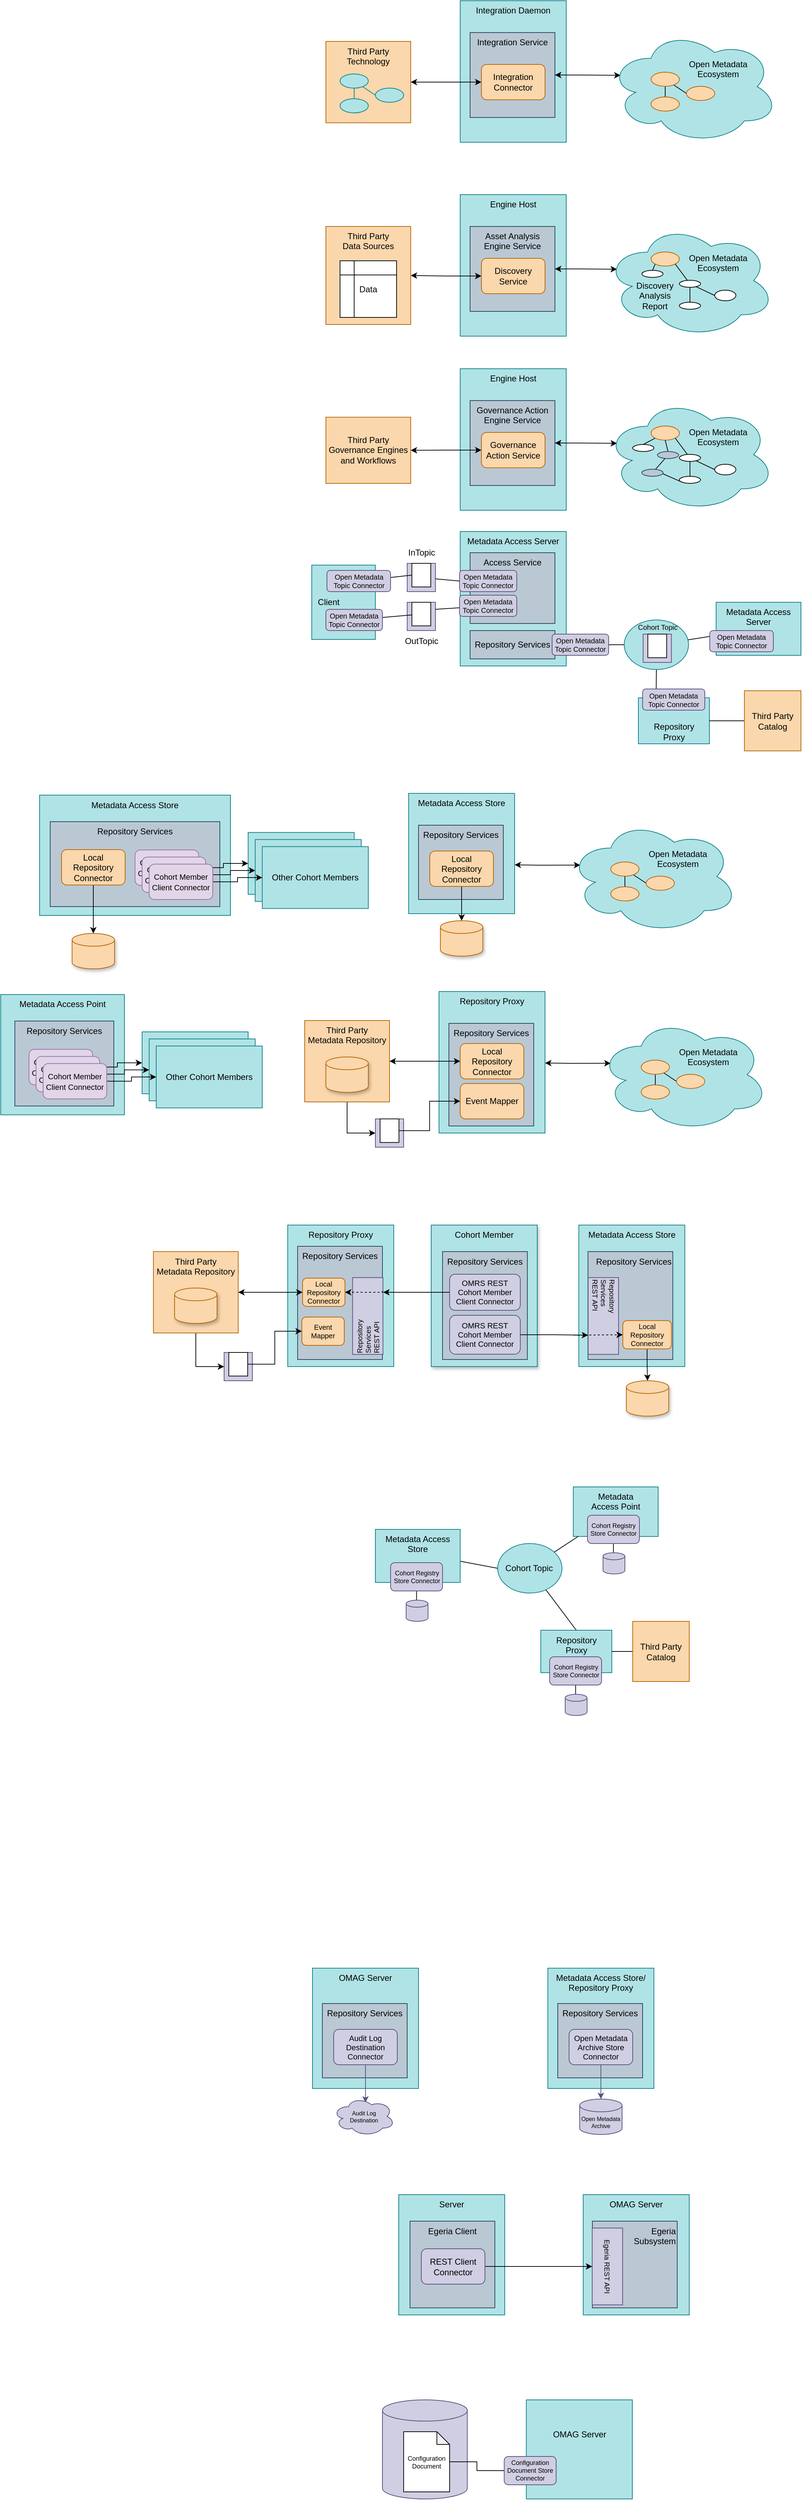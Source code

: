 <mxfile version="15.2.7" type="device" pages="18"><diagram id="eAUP-kVLEnDIEuVtmJOg" name="connector-types"><mxGraphModel dx="1759" dy="609" grid="1" gridSize="10" guides="1" tooltips="1" connect="1" arrows="1" fold="1" page="1" pageScale="1" pageWidth="827" pageHeight="1169" math="0" shadow="0"><root><mxCell id="UNZGWyN_z7ItplMNdB2b-0"/><mxCell id="UNZGWyN_z7ItplMNdB2b-1" parent="UNZGWyN_z7ItplMNdB2b-0"/><mxCell id="UNZGWyN_z7ItplMNdB2b-241" value="" style="shape=cylinder3;whiteSpace=wrap;html=1;boundedLbl=1;backgroundOutline=1;size=15;shadow=0;labelBackgroundColor=none;fontSize=9;align=center;fillColor=#d0cee2;strokeColor=#56517e;" parent="UNZGWyN_z7ItplMNdB2b-1" vertex="1"><mxGeometry x="170" y="3600" width="120" height="140" as="geometry"/></mxCell><mxCell id="UNZGWyN_z7ItplMNdB2b-2" value="Integration Daemon" style="rounded=0;whiteSpace=wrap;html=1;verticalAlign=top;fillColor=#b0e3e6;strokeColor=#0e8088;" parent="UNZGWyN_z7ItplMNdB2b-1" vertex="1"><mxGeometry x="280" y="210" width="150" height="200" as="geometry"/></mxCell><mxCell id="UNZGWyN_z7ItplMNdB2b-6" style="edgeStyle=orthogonalEdgeStyle;rounded=0;orthogonalLoop=1;jettySize=auto;html=1;entryX=0.07;entryY=0.4;entryDx=0;entryDy=0;entryPerimeter=0;startArrow=classic;startFill=1;" parent="UNZGWyN_z7ItplMNdB2b-1" source="UNZGWyN_z7ItplMNdB2b-3" target="UNZGWyN_z7ItplMNdB2b-5" edge="1"><mxGeometry relative="1" as="geometry"/></mxCell><mxCell id="UNZGWyN_z7ItplMNdB2b-3" value="Integration Service" style="rounded=0;whiteSpace=wrap;html=1;verticalAlign=top;fillColor=#bac8d3;strokeColor=#23445d;" parent="UNZGWyN_z7ItplMNdB2b-1" vertex="1"><mxGeometry x="294" y="255" width="120" height="120" as="geometry"/></mxCell><mxCell id="UNZGWyN_z7ItplMNdB2b-8" style="edgeStyle=orthogonalEdgeStyle;rounded=0;orthogonalLoop=1;jettySize=auto;html=1;exitX=0;exitY=0.5;exitDx=0;exitDy=0;startArrow=classic;startFill=1;" parent="UNZGWyN_z7ItplMNdB2b-1" source="UNZGWyN_z7ItplMNdB2b-4" target="UNZGWyN_z7ItplMNdB2b-7" edge="1"><mxGeometry relative="1" as="geometry"/></mxCell><mxCell id="UNZGWyN_z7ItplMNdB2b-4" value="Integration&lt;br&gt;Connector" style="rounded=1;whiteSpace=wrap;html=1;fillColor=#fad7ac;strokeColor=#b46504;" parent="UNZGWyN_z7ItplMNdB2b-1" vertex="1"><mxGeometry x="310" y="300" width="90" height="50" as="geometry"/></mxCell><mxCell id="UNZGWyN_z7ItplMNdB2b-5" value="" style="ellipse;shape=cloud;whiteSpace=wrap;html=1;fillColor=#b0e3e6;strokeColor=#0e8088;verticalAlign=top;" parent="UNZGWyN_z7ItplMNdB2b-1" vertex="1"><mxGeometry x="490" y="251" width="240" height="161" as="geometry"/></mxCell><mxCell id="UNZGWyN_z7ItplMNdB2b-7" value="Third Party&lt;br&gt;Technology" style="rounded=0;whiteSpace=wrap;html=1;fillColor=#fad7ac;strokeColor=#b46504;verticalAlign=top;" parent="UNZGWyN_z7ItplMNdB2b-1" vertex="1"><mxGeometry x="90" y="267.5" width="120" height="115" as="geometry"/></mxCell><mxCell id="UNZGWyN_z7ItplMNdB2b-9" value="&lt;meta charset=&quot;utf-8&quot;&gt;&lt;span style=&quot;color: rgb(0, 0, 0); font-family: helvetica; font-size: 12px; font-style: normal; font-weight: 400; letter-spacing: normal; text-indent: 0px; text-transform: none; word-spacing: 0px; display: inline; float: none;&quot;&gt;Open Metadata&lt;/span&gt;&lt;br style=&quot;color: rgb(0, 0, 0); font-family: helvetica; font-size: 12px; font-style: normal; font-weight: 400; letter-spacing: normal; text-indent: 0px; text-transform: none; word-spacing: 0px;&quot;&gt;&lt;span style=&quot;color: rgb(0, 0, 0); font-family: helvetica; font-size: 12px; font-style: normal; font-weight: 400; letter-spacing: normal; text-indent: 0px; text-transform: none; word-spacing: 0px; display: inline; float: none;&quot;&gt;Ecosystem&lt;/span&gt;" style="text;whiteSpace=wrap;html=1;align=center;labelBackgroundColor=none;" parent="UNZGWyN_z7ItplMNdB2b-1" vertex="1"><mxGeometry x="590" y="286" width="110" height="40" as="geometry"/></mxCell><mxCell id="UNZGWyN_z7ItplMNdB2b-13" style="rounded=0;orthogonalLoop=1;jettySize=auto;html=1;startArrow=none;startFill=0;endArrow=none;endFill=0;entryX=0;entryY=0.5;entryDx=0;entryDy=0;" parent="UNZGWyN_z7ItplMNdB2b-1" source="UNZGWyN_z7ItplMNdB2b-10" target="UNZGWyN_z7ItplMNdB2b-11" edge="1"><mxGeometry relative="1" as="geometry"><mxPoint x="610" y="341" as="targetPoint"/></mxGeometry></mxCell><mxCell id="UNZGWyN_z7ItplMNdB2b-14" style="rounded=0;orthogonalLoop=1;jettySize=auto;html=1;exitX=0.5;exitY=1;exitDx=0;exitDy=0;entryX=0.5;entryY=0;entryDx=0;entryDy=0;startArrow=none;startFill=0;endArrow=none;endFill=0;" parent="UNZGWyN_z7ItplMNdB2b-1" source="UNZGWyN_z7ItplMNdB2b-10" target="UNZGWyN_z7ItplMNdB2b-12" edge="1"><mxGeometry relative="1" as="geometry"/></mxCell><mxCell id="UNZGWyN_z7ItplMNdB2b-10" value="" style="ellipse;whiteSpace=wrap;html=1;labelBackgroundColor=none;align=center;fillColor=#fad7ac;strokeColor=#b46504;" parent="UNZGWyN_z7ItplMNdB2b-1" vertex="1"><mxGeometry x="550" y="311" width="40" height="20" as="geometry"/></mxCell><mxCell id="UNZGWyN_z7ItplMNdB2b-11" value="" style="ellipse;whiteSpace=wrap;html=1;labelBackgroundColor=none;align=center;fillColor=#fad7ac;strokeColor=#b46504;" parent="UNZGWyN_z7ItplMNdB2b-1" vertex="1"><mxGeometry x="600" y="331" width="40" height="20" as="geometry"/></mxCell><mxCell id="UNZGWyN_z7ItplMNdB2b-12" value="" style="ellipse;whiteSpace=wrap;html=1;labelBackgroundColor=none;align=center;fillColor=#fad7ac;strokeColor=#b46504;" parent="UNZGWyN_z7ItplMNdB2b-1" vertex="1"><mxGeometry x="550" y="346" width="40" height="20" as="geometry"/></mxCell><mxCell id="UNZGWyN_z7ItplMNdB2b-15" style="rounded=0;orthogonalLoop=1;jettySize=auto;html=1;startArrow=none;startFill=0;endArrow=none;endFill=0;entryX=0;entryY=0.5;entryDx=0;entryDy=0;fillColor=#b0e3e6;strokeColor=#0e8088;" parent="UNZGWyN_z7ItplMNdB2b-1" source="UNZGWyN_z7ItplMNdB2b-17" target="UNZGWyN_z7ItplMNdB2b-18" edge="1"><mxGeometry relative="1" as="geometry"><mxPoint x="170" y="343.5" as="targetPoint"/></mxGeometry></mxCell><mxCell id="UNZGWyN_z7ItplMNdB2b-16" style="rounded=0;orthogonalLoop=1;jettySize=auto;html=1;exitX=0.5;exitY=1;exitDx=0;exitDy=0;entryX=0.5;entryY=0;entryDx=0;entryDy=0;startArrow=none;startFill=0;endArrow=none;endFill=0;fillColor=#b0e3e6;strokeColor=#0e8088;" parent="UNZGWyN_z7ItplMNdB2b-1" source="UNZGWyN_z7ItplMNdB2b-17" target="UNZGWyN_z7ItplMNdB2b-19" edge="1"><mxGeometry relative="1" as="geometry"/></mxCell><mxCell id="UNZGWyN_z7ItplMNdB2b-17" value="" style="ellipse;whiteSpace=wrap;html=1;labelBackgroundColor=none;align=center;fillColor=#b0e3e6;strokeColor=#0e8088;" parent="UNZGWyN_z7ItplMNdB2b-1" vertex="1"><mxGeometry x="110" y="313.5" width="40" height="20" as="geometry"/></mxCell><mxCell id="UNZGWyN_z7ItplMNdB2b-18" value="" style="ellipse;whiteSpace=wrap;html=1;labelBackgroundColor=none;align=center;fillColor=#b0e3e6;strokeColor=#0e8088;" parent="UNZGWyN_z7ItplMNdB2b-1" vertex="1"><mxGeometry x="160" y="333.5" width="40" height="20" as="geometry"/></mxCell><mxCell id="UNZGWyN_z7ItplMNdB2b-19" value="" style="ellipse;whiteSpace=wrap;html=1;labelBackgroundColor=none;align=center;fillColor=#b0e3e6;strokeColor=#0e8088;" parent="UNZGWyN_z7ItplMNdB2b-1" vertex="1"><mxGeometry x="110" y="348.5" width="40" height="20" as="geometry"/></mxCell><mxCell id="UNZGWyN_z7ItplMNdB2b-20" value="Engine Host" style="rounded=0;whiteSpace=wrap;html=1;verticalAlign=top;fillColor=#b0e3e6;strokeColor=#0e8088;" parent="UNZGWyN_z7ItplMNdB2b-1" vertex="1"><mxGeometry x="280" y="484" width="150" height="200" as="geometry"/></mxCell><mxCell id="UNZGWyN_z7ItplMNdB2b-21" style="edgeStyle=orthogonalEdgeStyle;rounded=0;orthogonalLoop=1;jettySize=auto;html=1;entryX=0.07;entryY=0.4;entryDx=0;entryDy=0;entryPerimeter=0;startArrow=classic;startFill=1;" parent="UNZGWyN_z7ItplMNdB2b-1" source="UNZGWyN_z7ItplMNdB2b-22" target="UNZGWyN_z7ItplMNdB2b-25" edge="1"><mxGeometry relative="1" as="geometry"/></mxCell><mxCell id="UNZGWyN_z7ItplMNdB2b-22" value="Asset Analysis Engine Service" style="rounded=0;whiteSpace=wrap;html=1;verticalAlign=top;fillColor=#bac8d3;strokeColor=#23445d;" parent="UNZGWyN_z7ItplMNdB2b-1" vertex="1"><mxGeometry x="294" y="529" width="120" height="120" as="geometry"/></mxCell><mxCell id="UNZGWyN_z7ItplMNdB2b-23" style="edgeStyle=orthogonalEdgeStyle;rounded=0;orthogonalLoop=1;jettySize=auto;html=1;exitX=0;exitY=0.5;exitDx=0;exitDy=0;startArrow=classic;startFill=1;" parent="UNZGWyN_z7ItplMNdB2b-1" source="UNZGWyN_z7ItplMNdB2b-24" target="UNZGWyN_z7ItplMNdB2b-26" edge="1"><mxGeometry relative="1" as="geometry"/></mxCell><mxCell id="UNZGWyN_z7ItplMNdB2b-24" value="Discovery Service" style="rounded=1;whiteSpace=wrap;html=1;fillColor=#fad7ac;strokeColor=#b46504;" parent="UNZGWyN_z7ItplMNdB2b-1" vertex="1"><mxGeometry x="310" y="574" width="90" height="50" as="geometry"/></mxCell><mxCell id="UNZGWyN_z7ItplMNdB2b-25" value="" style="ellipse;shape=cloud;whiteSpace=wrap;html=1;fillColor=#b0e3e6;strokeColor=#0e8088;verticalAlign=top;" parent="UNZGWyN_z7ItplMNdB2b-1" vertex="1"><mxGeometry x="485" y="525" width="240" height="161" as="geometry"/></mxCell><mxCell id="UNZGWyN_z7ItplMNdB2b-26" value="Third Party&lt;br&gt;Data Sources" style="rounded=0;whiteSpace=wrap;html=1;fillColor=#fad7ac;strokeColor=#b46504;verticalAlign=top;" parent="UNZGWyN_z7ItplMNdB2b-1" vertex="1"><mxGeometry x="90" y="529" width="120" height="138.5" as="geometry"/></mxCell><mxCell id="UNZGWyN_z7ItplMNdB2b-27" value="&lt;meta charset=&quot;utf-8&quot;&gt;&lt;span style=&quot;color: rgb(0, 0, 0); font-family: helvetica; font-size: 12px; font-style: normal; font-weight: 400; letter-spacing: normal; text-indent: 0px; text-transform: none; word-spacing: 0px; display: inline; float: none;&quot;&gt;Open Metadata&lt;/span&gt;&lt;br style=&quot;color: rgb(0, 0, 0); font-family: helvetica; font-size: 12px; font-style: normal; font-weight: 400; letter-spacing: normal; text-indent: 0px; text-transform: none; word-spacing: 0px;&quot;&gt;&lt;span style=&quot;color: rgb(0, 0, 0); font-family: helvetica; font-size: 12px; font-style: normal; font-weight: 400; letter-spacing: normal; text-indent: 0px; text-transform: none; word-spacing: 0px; display: inline; float: none;&quot;&gt;Ecosystem&lt;/span&gt;" style="text;whiteSpace=wrap;html=1;align=center;labelBackgroundColor=none;" parent="UNZGWyN_z7ItplMNdB2b-1" vertex="1"><mxGeometry x="590" y="560" width="110" height="40" as="geometry"/></mxCell><mxCell id="UNZGWyN_z7ItplMNdB2b-29" style="rounded=0;orthogonalLoop=1;jettySize=auto;html=1;exitX=0;exitY=1;exitDx=0;exitDy=0;entryX=0.5;entryY=0;entryDx=0;entryDy=0;startArrow=none;startFill=0;endArrow=none;endFill=0;" parent="UNZGWyN_z7ItplMNdB2b-1" source="UNZGWyN_z7ItplMNdB2b-30" target="UNZGWyN_z7ItplMNdB2b-32" edge="1"><mxGeometry relative="1" as="geometry"/></mxCell><mxCell id="UNZGWyN_z7ItplMNdB2b-30" value="" style="ellipse;whiteSpace=wrap;html=1;labelBackgroundColor=none;align=center;fillColor=#fad7ac;strokeColor=#b46504;" parent="UNZGWyN_z7ItplMNdB2b-1" vertex="1"><mxGeometry x="550" y="565" width="40" height="20" as="geometry"/></mxCell><mxCell id="UNZGWyN_z7ItplMNdB2b-32" value="" style="ellipse;whiteSpace=wrap;html=1;labelBackgroundColor=none;align=center;" parent="UNZGWyN_z7ItplMNdB2b-1" vertex="1"><mxGeometry x="537" y="591" width="30" height="10" as="geometry"/></mxCell><mxCell id="UNZGWyN_z7ItplMNdB2b-38" value="Data" style="shape=internalStorage;whiteSpace=wrap;html=1;backgroundOutline=1;labelBackgroundColor=none;align=center;" parent="UNZGWyN_z7ItplMNdB2b-1" vertex="1"><mxGeometry x="110" y="577.5" width="80" height="80" as="geometry"/></mxCell><mxCell id="UNZGWyN_z7ItplMNdB2b-39" style="rounded=0;orthogonalLoop=1;jettySize=auto;html=1;startArrow=none;startFill=0;endArrow=none;endFill=0;entryX=0;entryY=0.5;entryDx=0;entryDy=0;" parent="UNZGWyN_z7ItplMNdB2b-1" source="UNZGWyN_z7ItplMNdB2b-41" target="UNZGWyN_z7ItplMNdB2b-42" edge="1"><mxGeometry relative="1" as="geometry"><mxPoint x="650" y="629" as="targetPoint"/></mxGeometry></mxCell><mxCell id="UNZGWyN_z7ItplMNdB2b-40" style="rounded=0;orthogonalLoop=1;jettySize=auto;html=1;exitX=0.5;exitY=1;exitDx=0;exitDy=0;entryX=0.5;entryY=0;entryDx=0;entryDy=0;startArrow=none;startFill=0;endArrow=none;endFill=0;" parent="UNZGWyN_z7ItplMNdB2b-1" source="UNZGWyN_z7ItplMNdB2b-41" target="UNZGWyN_z7ItplMNdB2b-43" edge="1"><mxGeometry relative="1" as="geometry"/></mxCell><mxCell id="UNZGWyN_z7ItplMNdB2b-44" style="edgeStyle=none;rounded=0;orthogonalLoop=1;jettySize=auto;html=1;entryX=1;entryY=1;entryDx=0;entryDy=0;startArrow=none;startFill=0;endArrow=none;endFill=0;" parent="UNZGWyN_z7ItplMNdB2b-1" source="UNZGWyN_z7ItplMNdB2b-41" target="UNZGWyN_z7ItplMNdB2b-30" edge="1"><mxGeometry relative="1" as="geometry"/></mxCell><mxCell id="UNZGWyN_z7ItplMNdB2b-41" value="" style="ellipse;whiteSpace=wrap;html=1;labelBackgroundColor=none;align=center;" parent="UNZGWyN_z7ItplMNdB2b-1" vertex="1"><mxGeometry x="590" y="605" width="30" height="10" as="geometry"/></mxCell><mxCell id="UNZGWyN_z7ItplMNdB2b-42" value="" style="ellipse;whiteSpace=wrap;html=1;labelBackgroundColor=none;align=center;" parent="UNZGWyN_z7ItplMNdB2b-1" vertex="1"><mxGeometry x="640" y="619" width="30" height="15" as="geometry"/></mxCell><mxCell id="UNZGWyN_z7ItplMNdB2b-43" value="" style="ellipse;whiteSpace=wrap;html=1;labelBackgroundColor=none;align=center;" parent="UNZGWyN_z7ItplMNdB2b-1" vertex="1"><mxGeometry x="590" y="636" width="30" height="10" as="geometry"/></mxCell><mxCell id="UNZGWyN_z7ItplMNdB2b-46" value="Discovery&lt;br&gt;Analysis&lt;br&gt;Report" style="text;html=1;align=center;verticalAlign=middle;resizable=0;points=[];autosize=1;strokeColor=none;" parent="UNZGWyN_z7ItplMNdB2b-1" vertex="1"><mxGeometry x="520" y="601.5" width="70" height="50" as="geometry"/></mxCell><mxCell id="UNZGWyN_z7ItplMNdB2b-48" value="Engine Host" style="rounded=0;whiteSpace=wrap;html=1;verticalAlign=top;fillColor=#b0e3e6;strokeColor=#0e8088;" parent="UNZGWyN_z7ItplMNdB2b-1" vertex="1"><mxGeometry x="280" y="730" width="150" height="200" as="geometry"/></mxCell><mxCell id="UNZGWyN_z7ItplMNdB2b-49" style="edgeStyle=orthogonalEdgeStyle;rounded=0;orthogonalLoop=1;jettySize=auto;html=1;entryX=0.07;entryY=0.4;entryDx=0;entryDy=0;entryPerimeter=0;startArrow=classic;startFill=1;" parent="UNZGWyN_z7ItplMNdB2b-1" source="UNZGWyN_z7ItplMNdB2b-50" target="UNZGWyN_z7ItplMNdB2b-53" edge="1"><mxGeometry relative="1" as="geometry"/></mxCell><mxCell id="UNZGWyN_z7ItplMNdB2b-50" value="Governance Action Engine Service" style="rounded=0;whiteSpace=wrap;html=1;verticalAlign=top;fillColor=#bac8d3;strokeColor=#23445d;" parent="UNZGWyN_z7ItplMNdB2b-1" vertex="1"><mxGeometry x="294" y="775" width="120" height="120" as="geometry"/></mxCell><mxCell id="UNZGWyN_z7ItplMNdB2b-51" style="edgeStyle=orthogonalEdgeStyle;rounded=0;orthogonalLoop=1;jettySize=auto;html=1;exitX=0;exitY=0.5;exitDx=0;exitDy=0;startArrow=classic;startFill=1;" parent="UNZGWyN_z7ItplMNdB2b-1" source="UNZGWyN_z7ItplMNdB2b-52" target="UNZGWyN_z7ItplMNdB2b-54" edge="1"><mxGeometry relative="1" as="geometry"/></mxCell><mxCell id="UNZGWyN_z7ItplMNdB2b-52" value="Governance Action Service" style="rounded=1;whiteSpace=wrap;html=1;fillColor=#fad7ac;strokeColor=#b46504;" parent="UNZGWyN_z7ItplMNdB2b-1" vertex="1"><mxGeometry x="310" y="820" width="90" height="50" as="geometry"/></mxCell><mxCell id="UNZGWyN_z7ItplMNdB2b-53" value="" style="ellipse;shape=cloud;whiteSpace=wrap;html=1;fillColor=#b0e3e6;strokeColor=#0e8088;verticalAlign=top;" parent="UNZGWyN_z7ItplMNdB2b-1" vertex="1"><mxGeometry x="485" y="771" width="240" height="161" as="geometry"/></mxCell><mxCell id="UNZGWyN_z7ItplMNdB2b-54" value="Third Party&lt;br&gt;Governance Engines and Workflows" style="rounded=0;whiteSpace=wrap;html=1;fillColor=#fad7ac;strokeColor=#b46504;verticalAlign=middle;align=center;" parent="UNZGWyN_z7ItplMNdB2b-1" vertex="1"><mxGeometry x="90" y="798.5" width="120" height="93.5" as="geometry"/></mxCell><mxCell id="UNZGWyN_z7ItplMNdB2b-55" value="&lt;meta charset=&quot;utf-8&quot;&gt;&lt;span style=&quot;color: rgb(0, 0, 0); font-family: helvetica; font-size: 12px; font-style: normal; font-weight: 400; letter-spacing: normal; text-indent: 0px; text-transform: none; word-spacing: 0px; display: inline; float: none;&quot;&gt;Open Metadata&lt;/span&gt;&lt;br style=&quot;color: rgb(0, 0, 0); font-family: helvetica; font-size: 12px; font-style: normal; font-weight: 400; letter-spacing: normal; text-indent: 0px; text-transform: none; word-spacing: 0px;&quot;&gt;&lt;span style=&quot;color: rgb(0, 0, 0); font-family: helvetica; font-size: 12px; font-style: normal; font-weight: 400; letter-spacing: normal; text-indent: 0px; text-transform: none; word-spacing: 0px; display: inline; float: none;&quot;&gt;Ecosystem&lt;/span&gt;" style="text;whiteSpace=wrap;html=1;align=center;labelBackgroundColor=none;" parent="UNZGWyN_z7ItplMNdB2b-1" vertex="1"><mxGeometry x="590" y="806" width="110" height="40" as="geometry"/></mxCell><mxCell id="UNZGWyN_z7ItplMNdB2b-56" style="rounded=0;orthogonalLoop=1;jettySize=auto;html=1;exitX=0;exitY=1;exitDx=0;exitDy=0;entryX=0.5;entryY=0;entryDx=0;entryDy=0;startArrow=none;startFill=0;endArrow=none;endFill=0;" parent="UNZGWyN_z7ItplMNdB2b-1" source="UNZGWyN_z7ItplMNdB2b-57" target="UNZGWyN_z7ItplMNdB2b-58" edge="1"><mxGeometry relative="1" as="geometry"/></mxCell><mxCell id="UNZGWyN_z7ItplMNdB2b-57" value="" style="ellipse;whiteSpace=wrap;html=1;labelBackgroundColor=none;align=center;fillColor=#fad7ac;strokeColor=#b46504;" parent="UNZGWyN_z7ItplMNdB2b-1" vertex="1"><mxGeometry x="550" y="811" width="40" height="20" as="geometry"/></mxCell><mxCell id="UNZGWyN_z7ItplMNdB2b-58" value="" style="ellipse;whiteSpace=wrap;html=1;labelBackgroundColor=none;align=center;" parent="UNZGWyN_z7ItplMNdB2b-1" vertex="1"><mxGeometry x="524" y="837" width="30" height="10" as="geometry"/></mxCell><mxCell id="UNZGWyN_z7ItplMNdB2b-60" style="rounded=0;orthogonalLoop=1;jettySize=auto;html=1;startArrow=none;startFill=0;endArrow=none;endFill=0;entryX=0;entryY=0.5;entryDx=0;entryDy=0;" parent="UNZGWyN_z7ItplMNdB2b-1" source="UNZGWyN_z7ItplMNdB2b-63" target="UNZGWyN_z7ItplMNdB2b-64" edge="1"><mxGeometry relative="1" as="geometry"><mxPoint x="650" y="875" as="targetPoint"/></mxGeometry></mxCell><mxCell id="UNZGWyN_z7ItplMNdB2b-61" style="rounded=0;orthogonalLoop=1;jettySize=auto;html=1;exitX=0.5;exitY=1;exitDx=0;exitDy=0;entryX=0.5;entryY=0;entryDx=0;entryDy=0;startArrow=none;startFill=0;endArrow=none;endFill=0;" parent="UNZGWyN_z7ItplMNdB2b-1" source="UNZGWyN_z7ItplMNdB2b-63" target="UNZGWyN_z7ItplMNdB2b-65" edge="1"><mxGeometry relative="1" as="geometry"/></mxCell><mxCell id="UNZGWyN_z7ItplMNdB2b-62" style="edgeStyle=none;rounded=0;orthogonalLoop=1;jettySize=auto;html=1;entryX=1;entryY=1;entryDx=0;entryDy=0;startArrow=none;startFill=0;endArrow=none;endFill=0;" parent="UNZGWyN_z7ItplMNdB2b-1" source="UNZGWyN_z7ItplMNdB2b-63" target="UNZGWyN_z7ItplMNdB2b-57" edge="1"><mxGeometry relative="1" as="geometry"/></mxCell><mxCell id="UNZGWyN_z7ItplMNdB2b-63" value="" style="ellipse;whiteSpace=wrap;html=1;labelBackgroundColor=none;align=center;" parent="UNZGWyN_z7ItplMNdB2b-1" vertex="1"><mxGeometry x="590" y="851" width="30" height="10" as="geometry"/></mxCell><mxCell id="UNZGWyN_z7ItplMNdB2b-64" value="" style="ellipse;whiteSpace=wrap;html=1;labelBackgroundColor=none;align=center;" parent="UNZGWyN_z7ItplMNdB2b-1" vertex="1"><mxGeometry x="640" y="865" width="30" height="15" as="geometry"/></mxCell><mxCell id="UNZGWyN_z7ItplMNdB2b-65" value="" style="ellipse;whiteSpace=wrap;html=1;labelBackgroundColor=none;align=center;" parent="UNZGWyN_z7ItplMNdB2b-1" vertex="1"><mxGeometry x="590" y="882" width="30" height="10" as="geometry"/></mxCell><mxCell id="UNZGWyN_z7ItplMNdB2b-67" style="rounded=0;orthogonalLoop=1;jettySize=auto;html=1;exitX=0.5;exitY=1;exitDx=0;exitDy=0;entryX=0.5;entryY=0;entryDx=0;entryDy=0;startArrow=none;startFill=0;endArrow=none;endFill=0;" parent="UNZGWyN_z7ItplMNdB2b-1" source="UNZGWyN_z7ItplMNdB2b-57" target="UNZGWyN_z7ItplMNdB2b-68" edge="1"><mxGeometry relative="1" as="geometry"><mxPoint x="565.858" y="838.071" as="sourcePoint"/></mxGeometry></mxCell><mxCell id="UNZGWyN_z7ItplMNdB2b-72" value="" style="edgeStyle=none;rounded=0;orthogonalLoop=1;jettySize=auto;html=1;startArrow=none;startFill=0;endArrow=none;endFill=0;" parent="UNZGWyN_z7ItplMNdB2b-1" source="UNZGWyN_z7ItplMNdB2b-68" target="UNZGWyN_z7ItplMNdB2b-71" edge="1"><mxGeometry relative="1" as="geometry"/></mxCell><mxCell id="UNZGWyN_z7ItplMNdB2b-68" value="" style="ellipse;whiteSpace=wrap;html=1;labelBackgroundColor=none;align=center;fillColor=#bac8d3;strokeColor=#23445d;" parent="UNZGWyN_z7ItplMNdB2b-1" vertex="1"><mxGeometry x="559" y="847" width="30" height="10" as="geometry"/></mxCell><mxCell id="UNZGWyN_z7ItplMNdB2b-73" style="edgeStyle=none;rounded=0;orthogonalLoop=1;jettySize=auto;html=1;exitX=0.5;exitY=0;exitDx=0;exitDy=0;startArrow=none;startFill=0;endArrow=none;endFill=0;entryX=0;entryY=1;entryDx=0;entryDy=0;" parent="UNZGWyN_z7ItplMNdB2b-1" source="UNZGWyN_z7ItplMNdB2b-71" target="UNZGWyN_z7ItplMNdB2b-65" edge="1"><mxGeometry relative="1" as="geometry"><mxPoint x="600" y="887" as="targetPoint"/></mxGeometry></mxCell><mxCell id="UNZGWyN_z7ItplMNdB2b-71" value="" style="ellipse;whiteSpace=wrap;html=1;labelBackgroundColor=none;align=center;fillColor=#bac8d3;strokeColor=#23445d;" parent="UNZGWyN_z7ItplMNdB2b-1" vertex="1"><mxGeometry x="537" y="872" width="30" height="10" as="geometry"/></mxCell><mxCell id="UNZGWyN_z7ItplMNdB2b-74" value="Metadata Access Server" style="rounded=0;whiteSpace=wrap;html=1;verticalAlign=top;fillColor=#b0e3e6;strokeColor=#0e8088;" parent="UNZGWyN_z7ItplMNdB2b-1" vertex="1"><mxGeometry x="642" y="1060" width="120" height="75" as="geometry"/></mxCell><mxCell id="UNZGWyN_z7ItplMNdB2b-82" style="edgeStyle=none;rounded=0;orthogonalLoop=1;jettySize=auto;html=1;startArrow=none;startFill=0;endArrow=none;endFill=0;" parent="UNZGWyN_z7ItplMNdB2b-1" source="UNZGWyN_z7ItplMNdB2b-75" target="UNZGWyN_z7ItplMNdB2b-74" edge="1"><mxGeometry relative="1" as="geometry"/></mxCell><mxCell id="UNZGWyN_z7ItplMNdB2b-83" style="edgeStyle=none;rounded=0;orthogonalLoop=1;jettySize=auto;html=1;entryX=0.25;entryY=0;entryDx=0;entryDy=0;startArrow=none;startFill=0;endArrow=none;endFill=0;" parent="UNZGWyN_z7ItplMNdB2b-1" source="UNZGWyN_z7ItplMNdB2b-75" target="UNZGWyN_z7ItplMNdB2b-76" edge="1"><mxGeometry relative="1" as="geometry"/></mxCell><mxCell id="UNZGWyN_z7ItplMNdB2b-75" value="" style="ellipse;whiteSpace=wrap;html=1;labelBackgroundColor=none;align=center;fillColor=#b0e3e6;strokeColor=#0e8088;" parent="UNZGWyN_z7ItplMNdB2b-1" vertex="1"><mxGeometry x="512" y="1085" width="91" height="70" as="geometry"/></mxCell><mxCell id="UNZGWyN_z7ItplMNdB2b-76" value="Repository&lt;br&gt;Proxy" style="rounded=0;whiteSpace=wrap;html=1;verticalAlign=bottom;fillColor=#b0e3e6;strokeColor=#0e8088;" parent="UNZGWyN_z7ItplMNdB2b-1" vertex="1"><mxGeometry x="532" y="1195" width="100.5" height="65" as="geometry"/></mxCell><mxCell id="UNZGWyN_z7ItplMNdB2b-78" style="edgeStyle=none;rounded=0;orthogonalLoop=1;jettySize=auto;html=1;entryX=1;entryY=0.5;entryDx=0;entryDy=0;startArrow=none;startFill=0;endArrow=none;endFill=0;" parent="UNZGWyN_z7ItplMNdB2b-1" source="UNZGWyN_z7ItplMNdB2b-77" target="UNZGWyN_z7ItplMNdB2b-76" edge="1"><mxGeometry relative="1" as="geometry"/></mxCell><mxCell id="UNZGWyN_z7ItplMNdB2b-77" value="Third Party&lt;br&gt;Catalog" style="rounded=0;whiteSpace=wrap;html=1;fillColor=#fad7ac;strokeColor=#b46504;verticalAlign=middle;" parent="UNZGWyN_z7ItplMNdB2b-1" vertex="1"><mxGeometry x="682" y="1185" width="80" height="85" as="geometry"/></mxCell><mxCell id="UNZGWyN_z7ItplMNdB2b-79" value="Metadata Access Server" style="rounded=0;whiteSpace=wrap;html=1;verticalAlign=top;fillColor=#b0e3e6;strokeColor=#0e8088;" parent="UNZGWyN_z7ItplMNdB2b-1" vertex="1"><mxGeometry x="280" y="960" width="150" height="190" as="geometry"/></mxCell><mxCell id="UNZGWyN_z7ItplMNdB2b-81" style="edgeStyle=none;rounded=0;orthogonalLoop=1;jettySize=auto;html=1;entryX=0;entryY=0.5;entryDx=0;entryDy=0;startArrow=none;startFill=0;endArrow=none;endFill=0;exitX=1;exitY=0.5;exitDx=0;exitDy=0;" parent="UNZGWyN_z7ItplMNdB2b-1" source="UNZGWyN_z7ItplMNdB2b-102" target="UNZGWyN_z7ItplMNdB2b-75" edge="1"><mxGeometry relative="1" as="geometry"><mxPoint x="500" y="1160" as="sourcePoint"/></mxGeometry></mxCell><mxCell id="UNZGWyN_z7ItplMNdB2b-80" value="Access Service" style="rounded=0;whiteSpace=wrap;html=1;verticalAlign=top;fillColor=#bac8d3;strokeColor=#23445d;" parent="UNZGWyN_z7ItplMNdB2b-1" vertex="1"><mxGeometry x="294" y="990" width="120" height="100" as="geometry"/></mxCell><mxCell id="UNZGWyN_z7ItplMNdB2b-84" value="&amp;nbsp; Client" style="rounded=0;whiteSpace=wrap;html=1;verticalAlign=middle;fillColor=#b0e3e6;strokeColor=#0e8088;align=left;" parent="UNZGWyN_z7ItplMNdB2b-1" vertex="1"><mxGeometry x="70" y="1007.5" width="90" height="105" as="geometry"/></mxCell><mxCell id="UNZGWyN_z7ItplMNdB2b-88" value="" style="group" parent="UNZGWyN_z7ItplMNdB2b-1" vertex="1" connectable="0"><mxGeometry x="205" y="1060" width="40" height="40" as="geometry"/></mxCell><mxCell id="UNZGWyN_z7ItplMNdB2b-86" value="" style="rounded=0;whiteSpace=wrap;html=1;labelBackgroundColor=none;align=center;fillColor=#d0cee2;strokeColor=#56517e;" parent="UNZGWyN_z7ItplMNdB2b-88" vertex="1"><mxGeometry width="40" height="40" as="geometry"/></mxCell><mxCell id="UNZGWyN_z7ItplMNdB2b-87" value="" style="rounded=0;whiteSpace=wrap;html=1;labelBackgroundColor=none;align=center;" parent="UNZGWyN_z7ItplMNdB2b-88" vertex="1"><mxGeometry x="6.667" width="26.667" height="33.333" as="geometry"/></mxCell><mxCell id="UNZGWyN_z7ItplMNdB2b-89" value="" style="group" parent="UNZGWyN_z7ItplMNdB2b-1" vertex="1" connectable="0"><mxGeometry x="538.75" y="1105" width="40" height="40" as="geometry"/></mxCell><mxCell id="UNZGWyN_z7ItplMNdB2b-90" value="" style="rounded=0;whiteSpace=wrap;html=1;labelBackgroundColor=none;align=center;fillColor=#d0cee2;strokeColor=#56517e;" parent="UNZGWyN_z7ItplMNdB2b-89" vertex="1"><mxGeometry width="40" height="40" as="geometry"/></mxCell><mxCell id="UNZGWyN_z7ItplMNdB2b-91" value="" style="rounded=0;whiteSpace=wrap;html=1;labelBackgroundColor=none;align=center;" parent="UNZGWyN_z7ItplMNdB2b-89" vertex="1"><mxGeometry x="6.667" width="26.667" height="33.333" as="geometry"/></mxCell><mxCell id="UNZGWyN_z7ItplMNdB2b-92" value="" style="group" parent="UNZGWyN_z7ItplMNdB2b-1" vertex="1" connectable="0"><mxGeometry x="205" y="1005" width="40" height="40" as="geometry"/></mxCell><mxCell id="UNZGWyN_z7ItplMNdB2b-93" value="" style="rounded=0;whiteSpace=wrap;html=1;labelBackgroundColor=none;align=center;fillColor=#d0cee2;strokeColor=#56517e;" parent="UNZGWyN_z7ItplMNdB2b-92" vertex="1"><mxGeometry width="40" height="40" as="geometry"/></mxCell><mxCell id="UNZGWyN_z7ItplMNdB2b-94" value="" style="rounded=0;whiteSpace=wrap;html=1;labelBackgroundColor=none;align=center;" parent="UNZGWyN_z7ItplMNdB2b-92" vertex="1"><mxGeometry x="6.667" width="26.667" height="33.333" as="geometry"/></mxCell><mxCell id="UNZGWyN_z7ItplMNdB2b-95" value="InTopic" style="text;html=1;align=center;verticalAlign=middle;resizable=0;points=[];autosize=1;strokeColor=none;" parent="UNZGWyN_z7ItplMNdB2b-1" vertex="1"><mxGeometry x="200" y="980" width="50" height="20" as="geometry"/></mxCell><mxCell id="UNZGWyN_z7ItplMNdB2b-96" value="OutTopic" style="text;html=1;align=center;verticalAlign=middle;resizable=0;points=[];autosize=1;strokeColor=none;" parent="UNZGWyN_z7ItplMNdB2b-1" vertex="1"><mxGeometry x="195" y="1105" width="60" height="20" as="geometry"/></mxCell><mxCell id="UNZGWyN_z7ItplMNdB2b-97" value="Open Metadata&lt;br&gt;Topic Connector" style="rounded=1;whiteSpace=wrap;html=1;labelBackgroundColor=none;align=center;fillColor=#d0cee2;strokeColor=#56517e;fontSize=10;" parent="UNZGWyN_z7ItplMNdB2b-1" vertex="1"><mxGeometry x="279" y="1015" width="81" height="30" as="geometry"/></mxCell><mxCell id="UNZGWyN_z7ItplMNdB2b-98" value="Cohort Topic" style="text;html=1;align=center;verticalAlign=middle;resizable=0;points=[];autosize=1;strokeColor=none;fontSize=10;" parent="UNZGWyN_z7ItplMNdB2b-1" vertex="1"><mxGeometry x="523.75" y="1085" width="70" height="20" as="geometry"/></mxCell><mxCell id="UNZGWyN_z7ItplMNdB2b-100" value="Open Metadata&lt;br&gt;Topic Connector" style="rounded=1;whiteSpace=wrap;html=1;labelBackgroundColor=none;align=center;fillColor=#d0cee2;strokeColor=#56517e;fontSize=10;" parent="UNZGWyN_z7ItplMNdB2b-1" vertex="1"><mxGeometry x="279" y="1050" width="81" height="30" as="geometry"/></mxCell><mxCell id="UNZGWyN_z7ItplMNdB2b-101" value="Repository Services" style="rounded=0;whiteSpace=wrap;html=1;verticalAlign=middle;fillColor=#bac8d3;strokeColor=#23445d;" parent="UNZGWyN_z7ItplMNdB2b-1" vertex="1"><mxGeometry x="294" y="1100" width="120" height="40" as="geometry"/></mxCell><mxCell id="UNZGWyN_z7ItplMNdB2b-102" value="Open Metadata&lt;br&gt;Topic Connector" style="rounded=1;whiteSpace=wrap;html=1;labelBackgroundColor=none;align=center;fillColor=#d0cee2;strokeColor=#56517e;fontSize=10;" parent="UNZGWyN_z7ItplMNdB2b-1" vertex="1"><mxGeometry x="410" y="1105" width="80" height="30" as="geometry"/></mxCell><mxCell id="UNZGWyN_z7ItplMNdB2b-103" value="Open Metadata&lt;br&gt;Topic Connector" style="rounded=1;whiteSpace=wrap;html=1;labelBackgroundColor=none;align=center;fillColor=#d0cee2;strokeColor=#56517e;fontSize=10;" parent="UNZGWyN_z7ItplMNdB2b-1" vertex="1"><mxGeometry x="633" y="1100" width="90" height="30" as="geometry"/></mxCell><mxCell id="UNZGWyN_z7ItplMNdB2b-104" value="Open Metadata&lt;br&gt;Topic Connector" style="rounded=1;whiteSpace=wrap;html=1;labelBackgroundColor=none;align=center;fillColor=#d0cee2;strokeColor=#56517e;fontSize=10;" parent="UNZGWyN_z7ItplMNdB2b-1" vertex="1"><mxGeometry x="538" y="1182.5" width="88" height="30" as="geometry"/></mxCell><mxCell id="UNZGWyN_z7ItplMNdB2b-108" style="edgeStyle=none;rounded=0;orthogonalLoop=1;jettySize=auto;html=1;entryX=0;entryY=0.5;entryDx=0;entryDy=0;fontSize=10;startArrow=none;startFill=0;endArrow=none;endFill=0;" parent="UNZGWyN_z7ItplMNdB2b-1" source="UNZGWyN_z7ItplMNdB2b-105" target="UNZGWyN_z7ItplMNdB2b-94" edge="1"><mxGeometry relative="1" as="geometry"/></mxCell><mxCell id="UNZGWyN_z7ItplMNdB2b-105" value="Open Metadata &lt;br&gt;Topic Connector" style="rounded=1;whiteSpace=wrap;html=1;labelBackgroundColor=none;align=center;fillColor=#d0cee2;strokeColor=#56517e;fontSize=10;" parent="UNZGWyN_z7ItplMNdB2b-1" vertex="1"><mxGeometry x="91.5" y="1015" width="90" height="30" as="geometry"/></mxCell><mxCell id="UNZGWyN_z7ItplMNdB2b-107" style="edgeStyle=none;rounded=0;orthogonalLoop=1;jettySize=auto;html=1;fontSize=10;startArrow=none;startFill=0;endArrow=none;endFill=0;" parent="UNZGWyN_z7ItplMNdB2b-1" source="UNZGWyN_z7ItplMNdB2b-106" target="UNZGWyN_z7ItplMNdB2b-87" edge="1"><mxGeometry relative="1" as="geometry"/></mxCell><mxCell id="UNZGWyN_z7ItplMNdB2b-106" value="Open Metadata&lt;br&gt;Topic Connector" style="rounded=1;whiteSpace=wrap;html=1;labelBackgroundColor=none;align=center;fillColor=#d0cee2;strokeColor=#56517e;fontSize=10;" parent="UNZGWyN_z7ItplMNdB2b-1" vertex="1"><mxGeometry x="90" y="1070" width="80" height="30" as="geometry"/></mxCell><mxCell id="UNZGWyN_z7ItplMNdB2b-109" style="edgeStyle=none;rounded=0;orthogonalLoop=1;jettySize=auto;html=1;entryX=0;entryY=0.5;entryDx=0;entryDy=0;fontSize=10;startArrow=none;startFill=0;endArrow=none;endFill=0;" parent="UNZGWyN_z7ItplMNdB2b-1" source="UNZGWyN_z7ItplMNdB2b-93" target="UNZGWyN_z7ItplMNdB2b-97" edge="1"><mxGeometry relative="1" as="geometry"/></mxCell><mxCell id="UNZGWyN_z7ItplMNdB2b-110" style="edgeStyle=none;rounded=0;orthogonalLoop=1;jettySize=auto;html=1;exitX=1;exitY=0.25;exitDx=0;exitDy=0;fontSize=10;startArrow=none;startFill=0;endArrow=none;endFill=0;" parent="UNZGWyN_z7ItplMNdB2b-1" source="UNZGWyN_z7ItplMNdB2b-86" target="UNZGWyN_z7ItplMNdB2b-100" edge="1"><mxGeometry relative="1" as="geometry"/></mxCell><mxCell id="UNZGWyN_z7ItplMNdB2b-111" value="Repository Proxy" style="rounded=0;whiteSpace=wrap;html=1;verticalAlign=top;fillColor=#b0e3e6;strokeColor=#0e8088;" parent="UNZGWyN_z7ItplMNdB2b-1" vertex="1"><mxGeometry x="250" y="1610" width="150" height="200" as="geometry"/></mxCell><mxCell id="UNZGWyN_z7ItplMNdB2b-113" value="Repository Services" style="rounded=0;whiteSpace=wrap;html=1;verticalAlign=top;fillColor=#bac8d3;strokeColor=#23445d;" parent="UNZGWyN_z7ItplMNdB2b-1" vertex="1"><mxGeometry x="264" y="1655" width="120" height="145" as="geometry"/></mxCell><mxCell id="UNZGWyN_z7ItplMNdB2b-114" style="edgeStyle=orthogonalEdgeStyle;rounded=0;orthogonalLoop=1;jettySize=auto;html=1;exitX=0;exitY=0.5;exitDx=0;exitDy=0;startArrow=classic;startFill=1;" parent="UNZGWyN_z7ItplMNdB2b-1" source="UNZGWyN_z7ItplMNdB2b-115" target="UNZGWyN_z7ItplMNdB2b-117" edge="1"><mxGeometry relative="1" as="geometry"/></mxCell><mxCell id="UNZGWyN_z7ItplMNdB2b-115" value="Local&lt;br&gt;Repository Connector" style="rounded=1;whiteSpace=wrap;html=1;fillColor=#fad7ac;strokeColor=#b46504;" parent="UNZGWyN_z7ItplMNdB2b-1" vertex="1"><mxGeometry x="280" y="1683.5" width="90" height="50" as="geometry"/></mxCell><mxCell id="UNZGWyN_z7ItplMNdB2b-137" style="edgeStyle=orthogonalEdgeStyle;rounded=0;orthogonalLoop=1;jettySize=auto;html=1;entryX=0;entryY=0.5;entryDx=0;entryDy=0;fontSize=10;startArrow=none;startFill=0;endArrow=classic;endFill=1;" parent="UNZGWyN_z7ItplMNdB2b-1" source="UNZGWyN_z7ItplMNdB2b-117" target="UNZGWyN_z7ItplMNdB2b-133" edge="1"><mxGeometry relative="1" as="geometry"/></mxCell><mxCell id="UNZGWyN_z7ItplMNdB2b-117" value="Third Party&lt;br&gt;Metadata Repository" style="rounded=0;whiteSpace=wrap;html=1;fillColor=#fad7ac;strokeColor=#b46504;verticalAlign=top;" parent="UNZGWyN_z7ItplMNdB2b-1" vertex="1"><mxGeometry x="60" y="1651" width="120" height="115" as="geometry"/></mxCell><mxCell id="UNZGWyN_z7ItplMNdB2b-129" value="Event Mapper" style="rounded=1;whiteSpace=wrap;html=1;fillColor=#fad7ac;strokeColor=#b46504;" parent="UNZGWyN_z7ItplMNdB2b-1" vertex="1"><mxGeometry x="280" y="1740" width="90" height="50" as="geometry"/></mxCell><mxCell id="UNZGWyN_z7ItplMNdB2b-132" value="" style="group" parent="UNZGWyN_z7ItplMNdB2b-1" vertex="1" connectable="0"><mxGeometry x="160" y="1790" width="40" height="40" as="geometry"/></mxCell><mxCell id="UNZGWyN_z7ItplMNdB2b-133" value="" style="rounded=0;whiteSpace=wrap;html=1;labelBackgroundColor=none;align=center;fillColor=#d0cee2;strokeColor=#56517e;" parent="UNZGWyN_z7ItplMNdB2b-132" vertex="1"><mxGeometry width="40" height="40" as="geometry"/></mxCell><mxCell id="UNZGWyN_z7ItplMNdB2b-134" value="" style="rounded=0;whiteSpace=wrap;html=1;labelBackgroundColor=none;align=center;" parent="UNZGWyN_z7ItplMNdB2b-132" vertex="1"><mxGeometry x="6.667" width="26.667" height="33.333" as="geometry"/></mxCell><mxCell id="UNZGWyN_z7ItplMNdB2b-138" style="edgeStyle=orthogonalEdgeStyle;rounded=0;orthogonalLoop=1;jettySize=auto;html=1;entryX=0;entryY=0.5;entryDx=0;entryDy=0;fontSize=10;startArrow=none;startFill=0;endArrow=classic;endFill=1;" parent="UNZGWyN_z7ItplMNdB2b-1" source="UNZGWyN_z7ItplMNdB2b-134" target="UNZGWyN_z7ItplMNdB2b-129" edge="1"><mxGeometry relative="1" as="geometry"/></mxCell><mxCell id="UNZGWyN_z7ItplMNdB2b-139" value="" style="shape=cylinder3;whiteSpace=wrap;html=1;boundedLbl=1;backgroundOutline=1;size=9;labelBackgroundColor=none;fontSize=10;align=left;fillColor=#fad7ac;strokeColor=#b46504;shadow=1;" parent="UNZGWyN_z7ItplMNdB2b-1" vertex="1"><mxGeometry x="90" y="1702.5" width="60" height="50" as="geometry"/></mxCell><mxCell id="UNZGWyN_z7ItplMNdB2b-140" style="edgeStyle=orthogonalEdgeStyle;rounded=0;orthogonalLoop=1;jettySize=auto;html=1;entryX=0.07;entryY=0.4;entryDx=0;entryDy=0;entryPerimeter=0;startArrow=classic;startFill=1;" parent="UNZGWyN_z7ItplMNdB2b-1" target="UNZGWyN_z7ItplMNdB2b-141" edge="1"><mxGeometry relative="1" as="geometry"><mxPoint x="400" y="1711" as="sourcePoint"/></mxGeometry></mxCell><mxCell id="UNZGWyN_z7ItplMNdB2b-141" value="" style="ellipse;shape=cloud;whiteSpace=wrap;html=1;fillColor=#b0e3e6;strokeColor=#0e8088;verticalAlign=top;" parent="UNZGWyN_z7ItplMNdB2b-1" vertex="1"><mxGeometry x="476" y="1647" width="240" height="161" as="geometry"/></mxCell><mxCell id="UNZGWyN_z7ItplMNdB2b-142" value="&lt;meta charset=&quot;utf-8&quot;&gt;&lt;span style=&quot;color: rgb(0, 0, 0); font-family: helvetica; font-size: 12px; font-style: normal; font-weight: 400; letter-spacing: normal; text-indent: 0px; text-transform: none; word-spacing: 0px; display: inline; float: none;&quot;&gt;Open Metadata&lt;/span&gt;&lt;br style=&quot;color: rgb(0, 0, 0); font-family: helvetica; font-size: 12px; font-style: normal; font-weight: 400; letter-spacing: normal; text-indent: 0px; text-transform: none; word-spacing: 0px;&quot;&gt;&lt;span style=&quot;color: rgb(0, 0, 0); font-family: helvetica; font-size: 12px; font-style: normal; font-weight: 400; letter-spacing: normal; text-indent: 0px; text-transform: none; word-spacing: 0px; display: inline; float: none;&quot;&gt;Ecosystem&lt;/span&gt;" style="text;whiteSpace=wrap;html=1;align=center;labelBackgroundColor=none;" parent="UNZGWyN_z7ItplMNdB2b-1" vertex="1"><mxGeometry x="576" y="1682" width="110" height="40" as="geometry"/></mxCell><mxCell id="UNZGWyN_z7ItplMNdB2b-143" style="rounded=0;orthogonalLoop=1;jettySize=auto;html=1;startArrow=none;startFill=0;endArrow=none;endFill=0;entryX=0;entryY=0.5;entryDx=0;entryDy=0;" parent="UNZGWyN_z7ItplMNdB2b-1" source="UNZGWyN_z7ItplMNdB2b-145" target="UNZGWyN_z7ItplMNdB2b-146" edge="1"><mxGeometry relative="1" as="geometry"><mxPoint x="596" y="1737" as="targetPoint"/></mxGeometry></mxCell><mxCell id="UNZGWyN_z7ItplMNdB2b-144" style="rounded=0;orthogonalLoop=1;jettySize=auto;html=1;exitX=0.5;exitY=1;exitDx=0;exitDy=0;entryX=0.5;entryY=0;entryDx=0;entryDy=0;startArrow=none;startFill=0;endArrow=none;endFill=0;" parent="UNZGWyN_z7ItplMNdB2b-1" source="UNZGWyN_z7ItplMNdB2b-145" target="UNZGWyN_z7ItplMNdB2b-147" edge="1"><mxGeometry relative="1" as="geometry"/></mxCell><mxCell id="UNZGWyN_z7ItplMNdB2b-145" value="" style="ellipse;whiteSpace=wrap;html=1;labelBackgroundColor=none;align=center;fillColor=#fad7ac;strokeColor=#b46504;" parent="UNZGWyN_z7ItplMNdB2b-1" vertex="1"><mxGeometry x="536" y="1707" width="40" height="20" as="geometry"/></mxCell><mxCell id="UNZGWyN_z7ItplMNdB2b-146" value="" style="ellipse;whiteSpace=wrap;html=1;labelBackgroundColor=none;align=center;fillColor=#fad7ac;strokeColor=#b46504;" parent="UNZGWyN_z7ItplMNdB2b-1" vertex="1"><mxGeometry x="586" y="1727" width="40" height="20" as="geometry"/></mxCell><mxCell id="UNZGWyN_z7ItplMNdB2b-147" value="" style="ellipse;whiteSpace=wrap;html=1;labelBackgroundColor=none;align=center;fillColor=#fad7ac;strokeColor=#b46504;" parent="UNZGWyN_z7ItplMNdB2b-1" vertex="1"><mxGeometry x="536" y="1742" width="40" height="20" as="geometry"/></mxCell><mxCell id="UNZGWyN_z7ItplMNdB2b-148" value="Metadata Access Store" style="rounded=0;whiteSpace=wrap;html=1;verticalAlign=top;fillColor=#b0e3e6;strokeColor=#0e8088;" parent="UNZGWyN_z7ItplMNdB2b-1" vertex="1"><mxGeometry x="207" y="1330" width="150" height="170" as="geometry"/></mxCell><mxCell id="UNZGWyN_z7ItplMNdB2b-149" value="Repository Services" style="rounded=0;whiteSpace=wrap;html=1;verticalAlign=top;fillColor=#bac8d3;strokeColor=#23445d;" parent="UNZGWyN_z7ItplMNdB2b-1" vertex="1"><mxGeometry x="221" y="1375" width="120" height="105" as="geometry"/></mxCell><mxCell id="UNZGWyN_z7ItplMNdB2b-168" style="edgeStyle=orthogonalEdgeStyle;rounded=0;orthogonalLoop=1;jettySize=auto;html=1;exitX=0.5;exitY=1;exitDx=0;exitDy=0;entryX=0.5;entryY=0;entryDx=0;entryDy=0;entryPerimeter=0;fontSize=10;startArrow=none;startFill=0;endArrow=classic;endFill=1;" parent="UNZGWyN_z7ItplMNdB2b-1" source="UNZGWyN_z7ItplMNdB2b-151" target="UNZGWyN_z7ItplMNdB2b-159" edge="1"><mxGeometry relative="1" as="geometry"/></mxCell><mxCell id="UNZGWyN_z7ItplMNdB2b-151" value="Local&lt;br&gt;Repository Connector" style="rounded=1;whiteSpace=wrap;html=1;fillColor=#fad7ac;strokeColor=#b46504;" parent="UNZGWyN_z7ItplMNdB2b-1" vertex="1"><mxGeometry x="237" y="1411.5" width="90" height="50" as="geometry"/></mxCell><mxCell id="UNZGWyN_z7ItplMNdB2b-159" value="" style="shape=cylinder3;whiteSpace=wrap;html=1;boundedLbl=1;backgroundOutline=1;size=9;labelBackgroundColor=none;fontSize=10;align=left;fillColor=#fad7ac;strokeColor=#b46504;shadow=1;" parent="UNZGWyN_z7ItplMNdB2b-1" vertex="1"><mxGeometry x="252" y="1510" width="60" height="50" as="geometry"/></mxCell><mxCell id="UNZGWyN_z7ItplMNdB2b-160" style="edgeStyle=orthogonalEdgeStyle;rounded=0;orthogonalLoop=1;jettySize=auto;html=1;entryX=0.07;entryY=0.4;entryDx=0;entryDy=0;entryPerimeter=0;startArrow=classic;startFill=1;" parent="UNZGWyN_z7ItplMNdB2b-1" target="UNZGWyN_z7ItplMNdB2b-161" edge="1"><mxGeometry relative="1" as="geometry"><mxPoint x="357" y="1431" as="sourcePoint"/></mxGeometry></mxCell><mxCell id="UNZGWyN_z7ItplMNdB2b-161" value="" style="ellipse;shape=cloud;whiteSpace=wrap;html=1;fillColor=#b0e3e6;strokeColor=#0e8088;verticalAlign=top;" parent="UNZGWyN_z7ItplMNdB2b-1" vertex="1"><mxGeometry x="433" y="1367" width="240" height="161" as="geometry"/></mxCell><mxCell id="UNZGWyN_z7ItplMNdB2b-162" value="&lt;meta charset=&quot;utf-8&quot;&gt;&lt;span style=&quot;color: rgb(0, 0, 0); font-family: helvetica; font-size: 12px; font-style: normal; font-weight: 400; letter-spacing: normal; text-indent: 0px; text-transform: none; word-spacing: 0px; display: inline; float: none;&quot;&gt;Open Metadata&lt;/span&gt;&lt;br style=&quot;color: rgb(0, 0, 0); font-family: helvetica; font-size: 12px; font-style: normal; font-weight: 400; letter-spacing: normal; text-indent: 0px; text-transform: none; word-spacing: 0px;&quot;&gt;&lt;span style=&quot;color: rgb(0, 0, 0); font-family: helvetica; font-size: 12px; font-style: normal; font-weight: 400; letter-spacing: normal; text-indent: 0px; text-transform: none; word-spacing: 0px; display: inline; float: none;&quot;&gt;Ecosystem&lt;/span&gt;" style="text;whiteSpace=wrap;html=1;align=center;labelBackgroundColor=none;" parent="UNZGWyN_z7ItplMNdB2b-1" vertex="1"><mxGeometry x="533" y="1402" width="110" height="40" as="geometry"/></mxCell><mxCell id="UNZGWyN_z7ItplMNdB2b-163" style="rounded=0;orthogonalLoop=1;jettySize=auto;html=1;startArrow=none;startFill=0;endArrow=none;endFill=0;entryX=0;entryY=0.5;entryDx=0;entryDy=0;" parent="UNZGWyN_z7ItplMNdB2b-1" source="UNZGWyN_z7ItplMNdB2b-165" target="UNZGWyN_z7ItplMNdB2b-166" edge="1"><mxGeometry relative="1" as="geometry"><mxPoint x="553" y="1457" as="targetPoint"/></mxGeometry></mxCell><mxCell id="UNZGWyN_z7ItplMNdB2b-164" style="rounded=0;orthogonalLoop=1;jettySize=auto;html=1;exitX=0.5;exitY=1;exitDx=0;exitDy=0;entryX=0.5;entryY=0;entryDx=0;entryDy=0;startArrow=none;startFill=0;endArrow=none;endFill=0;" parent="UNZGWyN_z7ItplMNdB2b-1" source="UNZGWyN_z7ItplMNdB2b-165" target="UNZGWyN_z7ItplMNdB2b-167" edge="1"><mxGeometry relative="1" as="geometry"/></mxCell><mxCell id="UNZGWyN_z7ItplMNdB2b-165" value="" style="ellipse;whiteSpace=wrap;html=1;labelBackgroundColor=none;align=center;fillColor=#fad7ac;strokeColor=#b46504;" parent="UNZGWyN_z7ItplMNdB2b-1" vertex="1"><mxGeometry x="493" y="1427" width="40" height="20" as="geometry"/></mxCell><mxCell id="UNZGWyN_z7ItplMNdB2b-166" value="" style="ellipse;whiteSpace=wrap;html=1;labelBackgroundColor=none;align=center;fillColor=#fad7ac;strokeColor=#b46504;" parent="UNZGWyN_z7ItplMNdB2b-1" vertex="1"><mxGeometry x="543" y="1447" width="40" height="20" as="geometry"/></mxCell><mxCell id="UNZGWyN_z7ItplMNdB2b-167" value="" style="ellipse;whiteSpace=wrap;html=1;labelBackgroundColor=none;align=center;fillColor=#fad7ac;strokeColor=#b46504;" parent="UNZGWyN_z7ItplMNdB2b-1" vertex="1"><mxGeometry x="493" y="1462" width="40" height="20" as="geometry"/></mxCell><mxCell id="UNZGWyN_z7ItplMNdB2b-189" value="Metadata&lt;br&gt;Access Point" style="rounded=0;whiteSpace=wrap;html=1;verticalAlign=top;fillColor=#b0e3e6;strokeColor=#0e8088;" parent="UNZGWyN_z7ItplMNdB2b-1" vertex="1"><mxGeometry x="440" y="2310" width="120" height="70" as="geometry"/></mxCell><mxCell id="UNZGWyN_z7ItplMNdB2b-190" style="edgeStyle=none;rounded=0;orthogonalLoop=1;jettySize=auto;html=1;startArrow=none;startFill=0;endArrow=none;endFill=0;" parent="UNZGWyN_z7ItplMNdB2b-1" source="UNZGWyN_z7ItplMNdB2b-192" target="UNZGWyN_z7ItplMNdB2b-189" edge="1"><mxGeometry relative="1" as="geometry"/></mxCell><mxCell id="UNZGWyN_z7ItplMNdB2b-191" style="edgeStyle=none;rounded=0;orthogonalLoop=1;jettySize=auto;html=1;entryX=0.5;entryY=0;entryDx=0;entryDy=0;startArrow=none;startFill=0;endArrow=none;endFill=0;" parent="UNZGWyN_z7ItplMNdB2b-1" source="UNZGWyN_z7ItplMNdB2b-192" target="UNZGWyN_z7ItplMNdB2b-193" edge="1"><mxGeometry relative="1" as="geometry"/></mxCell><mxCell id="UNZGWyN_z7ItplMNdB2b-192" value="" style="ellipse;whiteSpace=wrap;html=1;labelBackgroundColor=none;align=center;fillColor=#b0e3e6;strokeColor=#0e8088;" parent="UNZGWyN_z7ItplMNdB2b-1" vertex="1"><mxGeometry x="333" y="2390" width="91" height="70" as="geometry"/></mxCell><mxCell id="UNZGWyN_z7ItplMNdB2b-193" value="Repository&lt;br&gt;Proxy" style="rounded=0;whiteSpace=wrap;html=1;verticalAlign=top;fillColor=#b0e3e6;strokeColor=#0e8088;" parent="UNZGWyN_z7ItplMNdB2b-1" vertex="1"><mxGeometry x="394" y="2512.5" width="100.5" height="60" as="geometry"/></mxCell><mxCell id="UNZGWyN_z7ItplMNdB2b-194" style="edgeStyle=none;rounded=0;orthogonalLoop=1;jettySize=auto;html=1;entryX=1;entryY=0.5;entryDx=0;entryDy=0;startArrow=none;startFill=0;endArrow=none;endFill=0;" parent="UNZGWyN_z7ItplMNdB2b-1" source="UNZGWyN_z7ItplMNdB2b-195" target="UNZGWyN_z7ItplMNdB2b-193" edge="1"><mxGeometry relative="1" as="geometry"/></mxCell><mxCell id="UNZGWyN_z7ItplMNdB2b-195" value="Third Party&lt;br&gt;Catalog" style="rounded=0;whiteSpace=wrap;html=1;fillColor=#fad7ac;strokeColor=#b46504;verticalAlign=middle;" parent="UNZGWyN_z7ItplMNdB2b-1" vertex="1"><mxGeometry x="524" y="2500" width="80" height="85" as="geometry"/></mxCell><mxCell id="UNZGWyN_z7ItplMNdB2b-197" style="edgeStyle=none;rounded=0;orthogonalLoop=1;jettySize=auto;html=1;entryX=0;entryY=0.5;entryDx=0;entryDy=0;startArrow=none;startFill=0;endArrow=none;endFill=0;exitX=1;exitY=0.5;exitDx=0;exitDy=0;" parent="UNZGWyN_z7ItplMNdB2b-1" target="UNZGWyN_z7ItplMNdB2b-192" edge="1"><mxGeometry relative="1" as="geometry"><mxPoint x="280" y="2415" as="sourcePoint"/></mxGeometry></mxCell><mxCell id="UNZGWyN_z7ItplMNdB2b-212" value="Cohort Topic" style="text;html=1;align=center;verticalAlign=middle;resizable=0;points=[];autosize=1;strokeColor=none;fontSize=12;" parent="UNZGWyN_z7ItplMNdB2b-1" vertex="1"><mxGeometry x="337" y="2415" width="80" height="20" as="geometry"/></mxCell><mxCell id="UNZGWyN_z7ItplMNdB2b-224" value="Metadata Access Store" style="rounded=0;whiteSpace=wrap;html=1;verticalAlign=top;fillColor=#b0e3e6;strokeColor=#0e8088;" parent="UNZGWyN_z7ItplMNdB2b-1" vertex="1"><mxGeometry x="160" y="2370" width="120" height="75" as="geometry"/></mxCell><mxCell id="UNZGWyN_z7ItplMNdB2b-231" style="edgeStyle=orthogonalEdgeStyle;rounded=0;orthogonalLoop=1;jettySize=auto;html=1;fontSize=9;startArrow=none;startFill=0;endArrow=none;endFill=0;" parent="UNZGWyN_z7ItplMNdB2b-1" source="UNZGWyN_z7ItplMNdB2b-227" target="UNZGWyN_z7ItplMNdB2b-230" edge="1"><mxGeometry relative="1" as="geometry"/></mxCell><mxCell id="UNZGWyN_z7ItplMNdB2b-227" value="Cohort Registry Store Connector" style="rounded=1;whiteSpace=wrap;html=1;labelBackgroundColor=none;align=center;fillColor=#d0cee2;strokeColor=#56517e;fontSize=9;" parent="UNZGWyN_z7ItplMNdB2b-1" vertex="1"><mxGeometry x="460" y="2350" width="73.5" height="40" as="geometry"/></mxCell><mxCell id="UNZGWyN_z7ItplMNdB2b-230" value="" style="shape=cylinder3;whiteSpace=wrap;html=1;boundedLbl=1;backgroundOutline=1;size=5;shadow=0;labelBackgroundColor=none;fontSize=9;align=left;fillColor=#d0cee2;strokeColor=#56517e;" parent="UNZGWyN_z7ItplMNdB2b-1" vertex="1"><mxGeometry x="482" y="2403" width="31" height="30" as="geometry"/></mxCell><mxCell id="UNZGWyN_z7ItplMNdB2b-232" style="edgeStyle=orthogonalEdgeStyle;rounded=0;orthogonalLoop=1;jettySize=auto;html=1;fontSize=9;startArrow=none;startFill=0;endArrow=none;endFill=0;" parent="UNZGWyN_z7ItplMNdB2b-1" source="UNZGWyN_z7ItplMNdB2b-233" target="UNZGWyN_z7ItplMNdB2b-234" edge="1"><mxGeometry relative="1" as="geometry"/></mxCell><mxCell id="UNZGWyN_z7ItplMNdB2b-233" value="Cohort Registry Store Connector" style="rounded=1;whiteSpace=wrap;html=1;labelBackgroundColor=none;align=center;fillColor=#d0cee2;strokeColor=#56517e;fontSize=9;" parent="UNZGWyN_z7ItplMNdB2b-1" vertex="1"><mxGeometry x="181.5" y="2417" width="73.5" height="40" as="geometry"/></mxCell><mxCell id="UNZGWyN_z7ItplMNdB2b-234" value="" style="shape=cylinder3;whiteSpace=wrap;html=1;boundedLbl=1;backgroundOutline=1;size=5;shadow=0;labelBackgroundColor=none;fontSize=9;align=left;fillColor=#d0cee2;strokeColor=#56517e;" parent="UNZGWyN_z7ItplMNdB2b-1" vertex="1"><mxGeometry x="203.5" y="2470" width="31" height="30" as="geometry"/></mxCell><mxCell id="UNZGWyN_z7ItplMNdB2b-235" style="edgeStyle=orthogonalEdgeStyle;rounded=0;orthogonalLoop=1;jettySize=auto;html=1;fontSize=9;startArrow=none;startFill=0;endArrow=none;endFill=0;" parent="UNZGWyN_z7ItplMNdB2b-1" source="UNZGWyN_z7ItplMNdB2b-236" target="UNZGWyN_z7ItplMNdB2b-237" edge="1"><mxGeometry relative="1" as="geometry"/></mxCell><mxCell id="UNZGWyN_z7ItplMNdB2b-236" value="Cohort Registry Store Connector" style="rounded=1;whiteSpace=wrap;html=1;labelBackgroundColor=none;align=center;fillColor=#d0cee2;strokeColor=#56517e;fontSize=9;" parent="UNZGWyN_z7ItplMNdB2b-1" vertex="1"><mxGeometry x="406.5" y="2550" width="73.5" height="40" as="geometry"/></mxCell><mxCell id="UNZGWyN_z7ItplMNdB2b-237" value="" style="shape=cylinder3;whiteSpace=wrap;html=1;boundedLbl=1;backgroundOutline=1;size=5;shadow=0;labelBackgroundColor=none;fontSize=9;align=left;fillColor=#d0cee2;strokeColor=#56517e;" parent="UNZGWyN_z7ItplMNdB2b-1" vertex="1"><mxGeometry x="428.5" y="2603" width="31" height="30" as="geometry"/></mxCell><mxCell id="UNZGWyN_z7ItplMNdB2b-238" value="OMAG Server&lt;br&gt;&lt;br&gt;&lt;br&gt;&lt;br&gt;" style="rounded=0;whiteSpace=wrap;html=1;verticalAlign=middle;fillColor=#b0e3e6;strokeColor=#0e8088;" parent="UNZGWyN_z7ItplMNdB2b-1" vertex="1"><mxGeometry x="373.5" y="3600" width="150" height="140" as="geometry"/></mxCell><mxCell id="UNZGWyN_z7ItplMNdB2b-239" value="Configuration&lt;br&gt;Document" style="shape=note;whiteSpace=wrap;html=1;backgroundOutline=1;darkOpacity=0.05;shadow=0;labelBackgroundColor=none;fontSize=9;align=center;size=18;" parent="UNZGWyN_z7ItplMNdB2b-1" vertex="1"><mxGeometry x="200" y="3645" width="65" height="85" as="geometry"/></mxCell><mxCell id="UNZGWyN_z7ItplMNdB2b-244" style="edgeStyle=orthogonalEdgeStyle;rounded=0;orthogonalLoop=1;jettySize=auto;html=1;fontSize=9;startArrow=none;startFill=0;endArrow=none;endFill=0;" parent="UNZGWyN_z7ItplMNdB2b-1" source="UNZGWyN_z7ItplMNdB2b-240" target="UNZGWyN_z7ItplMNdB2b-239" edge="1"><mxGeometry relative="1" as="geometry"/></mxCell><mxCell id="UNZGWyN_z7ItplMNdB2b-240" value="Configuration Document Store&lt;br&gt;Connector" style="rounded=1;whiteSpace=wrap;html=1;labelBackgroundColor=none;align=center;fillColor=#d0cee2;strokeColor=#56517e;fontSize=9;" parent="UNZGWyN_z7ItplMNdB2b-1" vertex="1"><mxGeometry x="342.25" y="3680" width="73.5" height="40" as="geometry"/></mxCell><mxCell id="UNZGWyN_z7ItplMNdB2b-246" value="Metadata Access Store" style="rounded=0;whiteSpace=wrap;html=1;verticalAlign=top;fillColor=#b0e3e6;strokeColor=#0e8088;" parent="UNZGWyN_z7ItplMNdB2b-1" vertex="1"><mxGeometry x="447.75" y="1940" width="150" height="200" as="geometry"/></mxCell><mxCell id="UNZGWyN_z7ItplMNdB2b-250" value="Cohort Member" style="rounded=0;whiteSpace=wrap;html=1;verticalAlign=top;fillColor=#b0e3e6;strokeColor=#0e8088;shadow=1;" parent="UNZGWyN_z7ItplMNdB2b-1" vertex="1"><mxGeometry x="239" y="1940" width="150" height="200" as="geometry"/></mxCell><mxCell id="UNZGWyN_z7ItplMNdB2b-255" value="Metadata Access Store/&lt;br&gt;Repository Proxy" style="rounded=0;whiteSpace=wrap;html=1;verticalAlign=top;fillColor=#b0e3e6;strokeColor=#0e8088;" parent="UNZGWyN_z7ItplMNdB2b-1" vertex="1"><mxGeometry x="404" y="2990" width="150" height="170" as="geometry"/></mxCell><mxCell id="UNZGWyN_z7ItplMNdB2b-251" value="Repository Services" style="rounded=0;whiteSpace=wrap;html=1;verticalAlign=top;fillColor=#bac8d3;strokeColor=#23445d;" parent="UNZGWyN_z7ItplMNdB2b-1" vertex="1"><mxGeometry x="418" y="3040" width="120" height="105" as="geometry"/></mxCell><mxCell id="UNZGWyN_z7ItplMNdB2b-252" style="edgeStyle=orthogonalEdgeStyle;rounded=0;orthogonalLoop=1;jettySize=auto;html=1;exitX=0.5;exitY=1;exitDx=0;exitDy=0;entryX=0.5;entryY=0;entryDx=0;entryDy=0;entryPerimeter=0;fontSize=10;startArrow=none;startFill=0;endArrow=classic;endFill=1;fillColor=#d0cee2;strokeColor=#56517e;" parent="UNZGWyN_z7ItplMNdB2b-1" source="UNZGWyN_z7ItplMNdB2b-253" target="UNZGWyN_z7ItplMNdB2b-254" edge="1"><mxGeometry relative="1" as="geometry"/></mxCell><mxCell id="UNZGWyN_z7ItplMNdB2b-253" value="Open Metadata Archive Store Connector" style="rounded=1;whiteSpace=wrap;html=1;fillColor=#d0cee2;strokeColor=#56517e;fontSize=11;" parent="UNZGWyN_z7ItplMNdB2b-1" vertex="1"><mxGeometry x="434" y="3076.5" width="90" height="50" as="geometry"/></mxCell><mxCell id="UNZGWyN_z7ItplMNdB2b-254" value="Open Metadata Archive" style="shape=cylinder3;whiteSpace=wrap;html=1;boundedLbl=1;backgroundOutline=1;size=9;labelBackgroundColor=none;fontSize=8;align=center;fillColor=#d0cee2;strokeColor=#56517e;shadow=0;" parent="UNZGWyN_z7ItplMNdB2b-1" vertex="1"><mxGeometry x="449" y="3175" width="60" height="50" as="geometry"/></mxCell><mxCell id="UNZGWyN_z7ItplMNdB2b-256" value="Repository Services" style="rounded=0;whiteSpace=wrap;html=1;verticalAlign=top;fillColor=#bac8d3;strokeColor=#23445d;" parent="UNZGWyN_z7ItplMNdB2b-1" vertex="1"><mxGeometry x="255" y="1977.5" width="120" height="152.5" as="geometry"/></mxCell><mxCell id="UNZGWyN_z7ItplMNdB2b-258" value="OMRS REST Cohort Member Client Connector" style="rounded=1;whiteSpace=wrap;html=1;fillColor=#d0cee2;strokeColor=#56517e;fontSize=11;" parent="UNZGWyN_z7ItplMNdB2b-1" vertex="1"><mxGeometry x="265" y="2067.5" width="100" height="55" as="geometry"/></mxCell><mxCell id="UNZGWyN_z7ItplMNdB2b-260" value="Repository Services" style="rounded=0;whiteSpace=wrap;html=1;verticalAlign=top;fillColor=#bac8d3;strokeColor=#23445d;align=right;" parent="UNZGWyN_z7ItplMNdB2b-1" vertex="1"><mxGeometry x="460.75" y="1977.5" width="120" height="152.5" as="geometry"/></mxCell><mxCell id="UNZGWyN_z7ItplMNdB2b-262" value="Repository&lt;br&gt;Services&lt;br&gt;REST API" style="rounded=0;whiteSpace=wrap;html=1;shadow=0;labelBackgroundColor=none;fontSize=10;align=left;rotation=90;fillColor=#d0cee2;strokeColor=#56517e;" parent="UNZGWyN_z7ItplMNdB2b-1" vertex="1"><mxGeometry x="428.25" y="2047" width="108.5" height="43" as="geometry"/></mxCell><mxCell id="UNZGWyN_z7ItplMNdB2b-264" value="OMAG Server" style="rounded=0;whiteSpace=wrap;html=1;verticalAlign=top;fillColor=#b0e3e6;strokeColor=#0e8088;" parent="UNZGWyN_z7ItplMNdB2b-1" vertex="1"><mxGeometry x="454" y="3310" width="150" height="170" as="geometry"/></mxCell><mxCell id="UNZGWyN_z7ItplMNdB2b-265" value="Server" style="rounded=0;whiteSpace=wrap;html=1;verticalAlign=top;fillColor=#b0e3e6;strokeColor=#0e8088;" parent="UNZGWyN_z7ItplMNdB2b-1" vertex="1"><mxGeometry x="193" y="3310" width="150" height="170" as="geometry"/></mxCell><mxCell id="UNZGWyN_z7ItplMNdB2b-266" value="Egeria Client" style="rounded=0;whiteSpace=wrap;html=1;verticalAlign=top;fillColor=#bac8d3;strokeColor=#23445d;" parent="UNZGWyN_z7ItplMNdB2b-1" vertex="1"><mxGeometry x="209" y="3347.5" width="120" height="122.5" as="geometry"/></mxCell><mxCell id="UNZGWyN_z7ItplMNdB2b-267" style="edgeStyle=orthogonalEdgeStyle;rounded=0;orthogonalLoop=1;jettySize=auto;html=1;exitX=1;exitY=0.5;exitDx=0;exitDy=0;entryX=0.5;entryY=1;entryDx=0;entryDy=0;fontSize=10;startArrow=none;startFill=0;endArrow=classic;endFill=1;" parent="UNZGWyN_z7ItplMNdB2b-1" source="UNZGWyN_z7ItplMNdB2b-268" target="UNZGWyN_z7ItplMNdB2b-270" edge="1"><mxGeometry relative="1" as="geometry"/></mxCell><mxCell id="UNZGWyN_z7ItplMNdB2b-268" value="REST Client Connector" style="rounded=1;whiteSpace=wrap;html=1;fillColor=#d0cee2;strokeColor=#56517e;" parent="UNZGWyN_z7ItplMNdB2b-1" vertex="1"><mxGeometry x="225" y="3386.5" width="90" height="50" as="geometry"/></mxCell><mxCell id="UNZGWyN_z7ItplMNdB2b-269" value="Egeria&lt;br&gt;Subsystem" style="rounded=0;whiteSpace=wrap;html=1;verticalAlign=top;fillColor=#bac8d3;strokeColor=#23445d;align=right;" parent="UNZGWyN_z7ItplMNdB2b-1" vertex="1"><mxGeometry x="467" y="3347.5" width="120" height="122.5" as="geometry"/></mxCell><mxCell id="UNZGWyN_z7ItplMNdB2b-270" value="Egeria REST API" style="rounded=0;whiteSpace=wrap;html=1;shadow=0;labelBackgroundColor=none;fontSize=10;align=center;rotation=90;fillColor=#d0cee2;strokeColor=#56517e;" parent="UNZGWyN_z7ItplMNdB2b-1" vertex="1"><mxGeometry x="434" y="3390" width="108.5" height="43" as="geometry"/></mxCell><mxCell id="UNZGWyN_z7ItplMNdB2b-271" value="OMAG Server" style="rounded=0;whiteSpace=wrap;html=1;verticalAlign=top;fillColor=#b0e3e6;strokeColor=#0e8088;" parent="UNZGWyN_z7ItplMNdB2b-1" vertex="1"><mxGeometry x="71" y="2990" width="150" height="170" as="geometry"/></mxCell><mxCell id="UNZGWyN_z7ItplMNdB2b-272" value="Repository Services" style="rounded=0;whiteSpace=wrap;html=1;verticalAlign=top;fillColor=#bac8d3;strokeColor=#23445d;" parent="UNZGWyN_z7ItplMNdB2b-1" vertex="1"><mxGeometry x="85" y="3040" width="120" height="105" as="geometry"/></mxCell><mxCell id="UNZGWyN_z7ItplMNdB2b-273" style="edgeStyle=orthogonalEdgeStyle;rounded=0;orthogonalLoop=1;jettySize=auto;html=1;exitX=0.5;exitY=1;exitDx=0;exitDy=0;fontSize=10;startArrow=none;startFill=0;endArrow=classic;endFill=1;fillColor=#d0cee2;strokeColor=#56517e;" parent="UNZGWyN_z7ItplMNdB2b-1" source="UNZGWyN_z7ItplMNdB2b-274" edge="1"><mxGeometry relative="1" as="geometry"><mxPoint x="146" y="3180" as="targetPoint"/></mxGeometry></mxCell><mxCell id="UNZGWyN_z7ItplMNdB2b-274" value="Audit Log Destination&lt;br&gt;Connector" style="rounded=1;whiteSpace=wrap;html=1;fillColor=#d0cee2;strokeColor=#56517e;fontSize=11;" parent="UNZGWyN_z7ItplMNdB2b-1" vertex="1"><mxGeometry x="101" y="3076.5" width="90" height="50" as="geometry"/></mxCell><mxCell id="UNZGWyN_z7ItplMNdB2b-276" value="Audit Log&lt;br&gt;Destination" style="ellipse;shape=cloud;whiteSpace=wrap;html=1;shadow=0;labelBackgroundColor=none;fontSize=8;align=center;fillColor=#d0cee2;strokeColor=#56517e;" parent="UNZGWyN_z7ItplMNdB2b-1" vertex="1"><mxGeometry x="100" y="3172" width="87.5" height="55" as="geometry"/></mxCell><mxCell id="UNZGWyN_z7ItplMNdB2b-280" style="edgeStyle=orthogonalEdgeStyle;rounded=0;orthogonalLoop=1;jettySize=auto;html=1;exitX=0.5;exitY=1;exitDx=0;exitDy=0;entryX=0.5;entryY=0;entryDx=0;entryDy=0;entryPerimeter=0;fontSize=10;startArrow=none;startFill=0;endArrow=classic;endFill=1;" parent="UNZGWyN_z7ItplMNdB2b-1" source="UNZGWyN_z7ItplMNdB2b-281" target="UNZGWyN_z7ItplMNdB2b-282" edge="1"><mxGeometry relative="1" as="geometry"/></mxCell><mxCell id="UNZGWyN_z7ItplMNdB2b-282" value="" style="shape=cylinder3;whiteSpace=wrap;html=1;boundedLbl=1;backgroundOutline=1;size=9;labelBackgroundColor=none;fontSize=10;align=left;fillColor=#fad7ac;strokeColor=#b46504;shadow=1;" parent="UNZGWyN_z7ItplMNdB2b-1" vertex="1"><mxGeometry x="515" y="2160" width="60" height="50" as="geometry"/></mxCell><mxCell id="UNZGWyN_z7ItplMNdB2b-283" value="Repository Proxy" style="rounded=0;whiteSpace=wrap;html=1;verticalAlign=top;fillColor=#b0e3e6;strokeColor=#0e8088;" parent="UNZGWyN_z7ItplMNdB2b-1" vertex="1"><mxGeometry x="36" y="1940" width="150" height="200" as="geometry"/></mxCell><mxCell id="UNZGWyN_z7ItplMNdB2b-284" value="Repository Services" style="rounded=0;whiteSpace=wrap;html=1;verticalAlign=top;fillColor=#bac8d3;strokeColor=#23445d;" parent="UNZGWyN_z7ItplMNdB2b-1" vertex="1"><mxGeometry x="50" y="1970" width="120" height="160" as="geometry"/></mxCell><mxCell id="UNZGWyN_z7ItplMNdB2b-285" style="edgeStyle=orthogonalEdgeStyle;rounded=0;orthogonalLoop=1;jettySize=auto;html=1;exitX=0;exitY=0.5;exitDx=0;exitDy=0;startArrow=classic;startFill=1;" parent="UNZGWyN_z7ItplMNdB2b-1" source="UNZGWyN_z7ItplMNdB2b-286" target="UNZGWyN_z7ItplMNdB2b-288" edge="1"><mxGeometry relative="1" as="geometry"/></mxCell><mxCell id="UNZGWyN_z7ItplMNdB2b-286" value="Local&lt;br&gt;Repository Connector" style="rounded=1;whiteSpace=wrap;html=1;fillColor=#fad7ac;strokeColor=#b46504;fontSize=10;" parent="UNZGWyN_z7ItplMNdB2b-1" vertex="1"><mxGeometry x="57" y="2015" width="60" height="40" as="geometry"/></mxCell><mxCell id="UNZGWyN_z7ItplMNdB2b-287" style="edgeStyle=orthogonalEdgeStyle;rounded=0;orthogonalLoop=1;jettySize=auto;html=1;entryX=0;entryY=0.5;entryDx=0;entryDy=0;fontSize=10;startArrow=none;startFill=0;endArrow=classic;endFill=1;" parent="UNZGWyN_z7ItplMNdB2b-1" source="UNZGWyN_z7ItplMNdB2b-288" target="UNZGWyN_z7ItplMNdB2b-291" edge="1"><mxGeometry relative="1" as="geometry"/></mxCell><mxCell id="UNZGWyN_z7ItplMNdB2b-288" value="Third Party&lt;br&gt;Metadata Repository" style="rounded=0;whiteSpace=wrap;html=1;fillColor=#fad7ac;strokeColor=#b46504;verticalAlign=top;" parent="UNZGWyN_z7ItplMNdB2b-1" vertex="1"><mxGeometry x="-154" y="1977.5" width="120" height="115" as="geometry"/></mxCell><mxCell id="UNZGWyN_z7ItplMNdB2b-289" value="Event&lt;br&gt;Mapper" style="rounded=1;whiteSpace=wrap;html=1;fillColor=#fad7ac;strokeColor=#b46504;fontSize=10;" parent="UNZGWyN_z7ItplMNdB2b-1" vertex="1"><mxGeometry x="56" y="2070" width="60" height="40" as="geometry"/></mxCell><mxCell id="UNZGWyN_z7ItplMNdB2b-290" value="" style="group" parent="UNZGWyN_z7ItplMNdB2b-1" vertex="1" connectable="0"><mxGeometry x="-54" y="2120" width="40" height="40" as="geometry"/></mxCell><mxCell id="UNZGWyN_z7ItplMNdB2b-291" value="" style="rounded=0;whiteSpace=wrap;html=1;labelBackgroundColor=none;align=center;fillColor=#d0cee2;strokeColor=#56517e;" parent="UNZGWyN_z7ItplMNdB2b-290" vertex="1"><mxGeometry width="40" height="40" as="geometry"/></mxCell><mxCell id="UNZGWyN_z7ItplMNdB2b-292" value="" style="rounded=0;whiteSpace=wrap;html=1;labelBackgroundColor=none;align=center;" parent="UNZGWyN_z7ItplMNdB2b-290" vertex="1"><mxGeometry x="6.667" width="26.667" height="33.333" as="geometry"/></mxCell><mxCell id="UNZGWyN_z7ItplMNdB2b-293" style="edgeStyle=orthogonalEdgeStyle;rounded=0;orthogonalLoop=1;jettySize=auto;html=1;entryX=0;entryY=0.5;entryDx=0;entryDy=0;fontSize=10;startArrow=none;startFill=0;endArrow=classic;endFill=1;" parent="UNZGWyN_z7ItplMNdB2b-1" source="UNZGWyN_z7ItplMNdB2b-292" target="UNZGWyN_z7ItplMNdB2b-289" edge="1"><mxGeometry relative="1" as="geometry"/></mxCell><mxCell id="UNZGWyN_z7ItplMNdB2b-294" value="" style="shape=cylinder3;whiteSpace=wrap;html=1;boundedLbl=1;backgroundOutline=1;size=9;labelBackgroundColor=none;fontSize=10;align=left;fillColor=#fad7ac;strokeColor=#b46504;shadow=1;" parent="UNZGWyN_z7ItplMNdB2b-1" vertex="1"><mxGeometry x="-124" y="2029" width="60" height="50" as="geometry"/></mxCell><mxCell id="UNZGWyN_z7ItplMNdB2b-295" value="OMRS REST Cohort Member Client Connector" style="rounded=1;whiteSpace=wrap;html=1;fillColor=#d0cee2;strokeColor=#56517e;fontSize=11;" parent="UNZGWyN_z7ItplMNdB2b-1" vertex="1"><mxGeometry x="265" y="2009.5" width="100" height="51" as="geometry"/></mxCell><mxCell id="UNZGWyN_z7ItplMNdB2b-281" value="Local&lt;br&gt;Repository Connector" style="rounded=1;whiteSpace=wrap;html=1;fillColor=#fad7ac;strokeColor=#b46504;fontSize=10;" parent="UNZGWyN_z7ItplMNdB2b-1" vertex="1"><mxGeometry x="510" y="2075" width="68.75" height="40" as="geometry"/></mxCell><mxCell id="UNZGWyN_z7ItplMNdB2b-257" style="edgeStyle=orthogonalEdgeStyle;rounded=0;orthogonalLoop=1;jettySize=auto;html=1;exitX=1;exitY=0.5;exitDx=0;exitDy=0;fontSize=10;startArrow=none;startFill=0;endArrow=classic;endFill=1;entryX=0.75;entryY=1;entryDx=0;entryDy=0;" parent="UNZGWyN_z7ItplMNdB2b-1" source="UNZGWyN_z7ItplMNdB2b-258" target="UNZGWyN_z7ItplMNdB2b-262" edge="1"><mxGeometry relative="1" as="geometry"><mxPoint x="510" y="2095" as="targetPoint"/></mxGeometry></mxCell><mxCell id="UNZGWyN_z7ItplMNdB2b-297" value="Repository&lt;br&gt;Services&lt;br&gt;REST API" style="rounded=0;whiteSpace=wrap;html=1;shadow=0;labelBackgroundColor=none;fontSize=10;align=left;rotation=-90;fillColor=#d0cee2;strokeColor=#56517e;" parent="UNZGWyN_z7ItplMNdB2b-1" vertex="1"><mxGeometry x="95" y="2047" width="108.5" height="43" as="geometry"/></mxCell><mxCell id="UNZGWyN_z7ItplMNdB2b-296" style="edgeStyle=orthogonalEdgeStyle;rounded=0;orthogonalLoop=1;jettySize=auto;html=1;fontSize=10;startArrow=none;startFill=0;endArrow=classic;endFill=1;" parent="UNZGWyN_z7ItplMNdB2b-1" source="UNZGWyN_z7ItplMNdB2b-295" edge="1"><mxGeometry relative="1" as="geometry"><mxPoint x="171" y="2035" as="targetPoint"/></mxGeometry></mxCell><mxCell id="UNZGWyN_z7ItplMNdB2b-298" style="edgeStyle=orthogonalEdgeStyle;rounded=0;orthogonalLoop=1;jettySize=auto;html=1;exitX=0.827;exitY=0.983;exitDx=0;exitDy=0;fontSize=10;startArrow=none;startFill=0;endArrow=classic;endFill=1;dashed=1;entryX=1;entryY=0.5;entryDx=0;entryDy=0;exitPerimeter=0;" parent="UNZGWyN_z7ItplMNdB2b-1" source="UNZGWyN_z7ItplMNdB2b-297" edge="1" target="UNZGWyN_z7ItplMNdB2b-286"><mxGeometry relative="1" as="geometry"><mxPoint x="116" y="2040" as="targetPoint"/><Array as="points"><mxPoint x="170" y="2035"/></Array></mxGeometry></mxCell><mxCell id="UNZGWyN_z7ItplMNdB2b-299" style="edgeStyle=orthogonalEdgeStyle;rounded=0;orthogonalLoop=1;jettySize=auto;html=1;entryX=0;entryY=0.5;entryDx=0;entryDy=0;dashed=1;fontSize=11;startArrow=none;startFill=0;endArrow=classic;endFill=1;exitX=0.75;exitY=1;exitDx=0;exitDy=0;" parent="UNZGWyN_z7ItplMNdB2b-1" source="UNZGWyN_z7ItplMNdB2b-262" target="UNZGWyN_z7ItplMNdB2b-281" edge="1"><mxGeometry relative="1" as="geometry"><Array as="points"><mxPoint x="440.75" y="2096"/><mxPoint x="523.75" y="2095"/></Array></mxGeometry></mxCell><mxCell id="ija5UMVZqnWKXOJH_P2e-20" value="Metadata Access Store" style="rounded=0;whiteSpace=wrap;html=1;verticalAlign=top;fillColor=#b0e3e6;strokeColor=#0e8088;" vertex="1" parent="UNZGWyN_z7ItplMNdB2b-1"><mxGeometry x="-315" y="1332.5" width="270" height="170" as="geometry"/></mxCell><mxCell id="ija5UMVZqnWKXOJH_P2e-21" value="Repository Services" style="rounded=0;whiteSpace=wrap;html=1;verticalAlign=top;fillColor=#bac8d3;strokeColor=#23445d;" vertex="1" parent="UNZGWyN_z7ItplMNdB2b-1"><mxGeometry x="-300" y="1370" width="240" height="120" as="geometry"/></mxCell><mxCell id="ija5UMVZqnWKXOJH_P2e-22" style="edgeStyle=orthogonalEdgeStyle;rounded=0;orthogonalLoop=1;jettySize=auto;html=1;exitX=0.5;exitY=1;exitDx=0;exitDy=0;entryX=0.5;entryY=0;entryDx=0;entryDy=0;entryPerimeter=0;fontSize=10;startArrow=none;startFill=0;endArrow=classic;endFill=1;" edge="1" parent="UNZGWyN_z7ItplMNdB2b-1" source="ija5UMVZqnWKXOJH_P2e-23" target="ija5UMVZqnWKXOJH_P2e-24"><mxGeometry relative="1" as="geometry"/></mxCell><mxCell id="ija5UMVZqnWKXOJH_P2e-23" value="Local&lt;br&gt;Repository Connector" style="rounded=1;whiteSpace=wrap;html=1;fillColor=#fad7ac;strokeColor=#b46504;" vertex="1" parent="UNZGWyN_z7ItplMNdB2b-1"><mxGeometry x="-284" y="1409.5" width="90" height="50" as="geometry"/></mxCell><mxCell id="ija5UMVZqnWKXOJH_P2e-24" value="" style="shape=cylinder3;whiteSpace=wrap;html=1;boundedLbl=1;backgroundOutline=1;size=9;labelBackgroundColor=none;fontSize=10;align=left;fillColor=#fad7ac;strokeColor=#b46504;shadow=1;" vertex="1" parent="UNZGWyN_z7ItplMNdB2b-1"><mxGeometry x="-269" y="1528" width="60" height="50" as="geometry"/></mxCell><mxCell id="ija5UMVZqnWKXOJH_P2e-39" style="edgeStyle=orthogonalEdgeStyle;rounded=0;orthogonalLoop=1;jettySize=auto;html=1;exitX=1;exitY=0.5;exitDx=0;exitDy=0;entryX=0;entryY=0.5;entryDx=0;entryDy=0;" edge="1" parent="UNZGWyN_z7ItplMNdB2b-1" source="ija5UMVZqnWKXOJH_P2e-36" target="ija5UMVZqnWKXOJH_P2e-38"><mxGeometry relative="1" as="geometry"/></mxCell><mxCell id="ija5UMVZqnWKXOJH_P2e-36" value="&lt;span style=&quot;font-size: 11px&quot;&gt;Cohort Member Client Connector&lt;/span&gt;" style="rounded=1;whiteSpace=wrap;html=1;fillColor=#e1d5e7;strokeColor=#9673a6;" vertex="1" parent="UNZGWyN_z7ItplMNdB2b-1"><mxGeometry x="-180" y="1410" width="90" height="50" as="geometry"/></mxCell><mxCell id="ija5UMVZqnWKXOJH_P2e-38" value="Other Cohort Members" style="rounded=0;whiteSpace=wrap;html=1;verticalAlign=middle;fillColor=#b0e3e6;strokeColor=#0e8088;" vertex="1" parent="UNZGWyN_z7ItplMNdB2b-1"><mxGeometry x="-20" y="1385.25" width="150" height="87.5" as="geometry"/></mxCell><mxCell id="ija5UMVZqnWKXOJH_P2e-40" style="edgeStyle=orthogonalEdgeStyle;rounded=0;orthogonalLoop=1;jettySize=auto;html=1;exitX=1;exitY=0.5;exitDx=0;exitDy=0;entryX=0;entryY=0.5;entryDx=0;entryDy=0;" edge="1" parent="UNZGWyN_z7ItplMNdB2b-1" source="ija5UMVZqnWKXOJH_P2e-41" target="ija5UMVZqnWKXOJH_P2e-42"><mxGeometry relative="1" as="geometry"/></mxCell><mxCell id="ija5UMVZqnWKXOJH_P2e-41" value="&lt;span style=&quot;font-size: 11px&quot;&gt;Cohort Member Client Connector&lt;/span&gt;" style="rounded=1;whiteSpace=wrap;html=1;fillColor=#e1d5e7;strokeColor=#9673a6;" vertex="1" parent="UNZGWyN_z7ItplMNdB2b-1"><mxGeometry x="-170" y="1420" width="90" height="50" as="geometry"/></mxCell><mxCell id="ija5UMVZqnWKXOJH_P2e-42" value="Other Cohort Members" style="rounded=0;whiteSpace=wrap;html=1;verticalAlign=middle;fillColor=#b0e3e6;strokeColor=#0e8088;" vertex="1" parent="UNZGWyN_z7ItplMNdB2b-1"><mxGeometry x="-10" y="1395.25" width="150" height="87.5" as="geometry"/></mxCell><mxCell id="ija5UMVZqnWKXOJH_P2e-43" style="edgeStyle=orthogonalEdgeStyle;rounded=0;orthogonalLoop=1;jettySize=auto;html=1;exitX=1;exitY=0.5;exitDx=0;exitDy=0;entryX=0;entryY=0.5;entryDx=0;entryDy=0;" edge="1" parent="UNZGWyN_z7ItplMNdB2b-1" source="ija5UMVZqnWKXOJH_P2e-44" target="ija5UMVZqnWKXOJH_P2e-45"><mxGeometry relative="1" as="geometry"/></mxCell><mxCell id="ija5UMVZqnWKXOJH_P2e-44" value="&lt;span style=&quot;font-size: 11px&quot;&gt;Cohort Member Client Connector&lt;/span&gt;" style="rounded=1;whiteSpace=wrap;html=1;fillColor=#e1d5e7;strokeColor=#9673a6;" vertex="1" parent="UNZGWyN_z7ItplMNdB2b-1"><mxGeometry x="-160" y="1430" width="90" height="50" as="geometry"/></mxCell><mxCell id="ija5UMVZqnWKXOJH_P2e-45" value="Other Cohort Members" style="rounded=0;whiteSpace=wrap;html=1;verticalAlign=middle;fillColor=#b0e3e6;strokeColor=#0e8088;" vertex="1" parent="UNZGWyN_z7ItplMNdB2b-1"><mxGeometry y="1405.25" width="150" height="87.5" as="geometry"/></mxCell><mxCell id="ija5UMVZqnWKXOJH_P2e-46" value="Metadata Access Point" style="rounded=0;whiteSpace=wrap;html=1;verticalAlign=top;fillColor=#b0e3e6;strokeColor=#0e8088;" vertex="1" parent="UNZGWyN_z7ItplMNdB2b-1"><mxGeometry x="-370" y="1614.25" width="175" height="170" as="geometry"/></mxCell><mxCell id="ija5UMVZqnWKXOJH_P2e-47" value="Repository Services" style="rounded=0;whiteSpace=wrap;html=1;verticalAlign=top;fillColor=#bac8d3;strokeColor=#23445d;" vertex="1" parent="UNZGWyN_z7ItplMNdB2b-1"><mxGeometry x="-350" y="1651.75" width="140" height="120" as="geometry"/></mxCell><mxCell id="ija5UMVZqnWKXOJH_P2e-51" style="edgeStyle=orthogonalEdgeStyle;rounded=0;orthogonalLoop=1;jettySize=auto;html=1;exitX=1;exitY=0.5;exitDx=0;exitDy=0;entryX=0;entryY=0.5;entryDx=0;entryDy=0;" edge="1" parent="UNZGWyN_z7ItplMNdB2b-1" source="ija5UMVZqnWKXOJH_P2e-52" target="ija5UMVZqnWKXOJH_P2e-53"><mxGeometry relative="1" as="geometry"/></mxCell><mxCell id="ija5UMVZqnWKXOJH_P2e-52" value="&lt;span style=&quot;font-size: 11px&quot;&gt;Cohort Member Client Connector&lt;/span&gt;" style="rounded=1;whiteSpace=wrap;html=1;fillColor=#e1d5e7;strokeColor=#9673a6;" vertex="1" parent="UNZGWyN_z7ItplMNdB2b-1"><mxGeometry x="-330" y="1691.75" width="90" height="50" as="geometry"/></mxCell><mxCell id="ija5UMVZqnWKXOJH_P2e-53" value="Other Cohort Members" style="rounded=0;whiteSpace=wrap;html=1;verticalAlign=middle;fillColor=#b0e3e6;strokeColor=#0e8088;" vertex="1" parent="UNZGWyN_z7ItplMNdB2b-1"><mxGeometry x="-170" y="1667" width="150" height="87.5" as="geometry"/></mxCell><mxCell id="ija5UMVZqnWKXOJH_P2e-54" style="edgeStyle=orthogonalEdgeStyle;rounded=0;orthogonalLoop=1;jettySize=auto;html=1;exitX=1;exitY=0.5;exitDx=0;exitDy=0;entryX=0;entryY=0.5;entryDx=0;entryDy=0;" edge="1" parent="UNZGWyN_z7ItplMNdB2b-1" source="ija5UMVZqnWKXOJH_P2e-55" target="ija5UMVZqnWKXOJH_P2e-56"><mxGeometry relative="1" as="geometry"/></mxCell><mxCell id="ija5UMVZqnWKXOJH_P2e-55" value="&lt;span style=&quot;font-size: 11px&quot;&gt;Cohort Member Client Connector&lt;/span&gt;" style="rounded=1;whiteSpace=wrap;html=1;fillColor=#e1d5e7;strokeColor=#9673a6;" vertex="1" parent="UNZGWyN_z7ItplMNdB2b-1"><mxGeometry x="-320" y="1701.75" width="90" height="50" as="geometry"/></mxCell><mxCell id="ija5UMVZqnWKXOJH_P2e-56" value="Other Cohort Members" style="rounded=0;whiteSpace=wrap;html=1;verticalAlign=middle;fillColor=#b0e3e6;strokeColor=#0e8088;" vertex="1" parent="UNZGWyN_z7ItplMNdB2b-1"><mxGeometry x="-160" y="1677" width="150" height="87.5" as="geometry"/></mxCell><mxCell id="ija5UMVZqnWKXOJH_P2e-57" style="edgeStyle=orthogonalEdgeStyle;rounded=0;orthogonalLoop=1;jettySize=auto;html=1;exitX=1;exitY=0.5;exitDx=0;exitDy=0;entryX=0;entryY=0.5;entryDx=0;entryDy=0;" edge="1" parent="UNZGWyN_z7ItplMNdB2b-1" source="ija5UMVZqnWKXOJH_P2e-58" target="ija5UMVZqnWKXOJH_P2e-59"><mxGeometry relative="1" as="geometry"/></mxCell><mxCell id="ija5UMVZqnWKXOJH_P2e-58" value="&lt;span style=&quot;font-size: 11px&quot;&gt;Cohort Member Client Connector&lt;/span&gt;" style="rounded=1;whiteSpace=wrap;html=1;fillColor=#e1d5e7;strokeColor=#9673a6;" vertex="1" parent="UNZGWyN_z7ItplMNdB2b-1"><mxGeometry x="-310" y="1711.75" width="90" height="50" as="geometry"/></mxCell><mxCell id="ija5UMVZqnWKXOJH_P2e-59" value="Other Cohort Members" style="rounded=0;whiteSpace=wrap;html=1;verticalAlign=middle;fillColor=#b0e3e6;strokeColor=#0e8088;" vertex="1" parent="UNZGWyN_z7ItplMNdB2b-1"><mxGeometry x="-150" y="1687" width="150" height="87.5" as="geometry"/></mxCell></root></mxGraphModel></diagram><diagram id="Ojt3imM7iv8bhxuzIcUR" name="data-files-monitor-integration-connector"><mxGraphModel dx="932" dy="609" grid="1" gridSize="10" guides="1" tooltips="1" connect="1" arrows="1" fold="1" page="1" pageScale="1" pageWidth="827" pageHeight="1169" math="0" shadow="0"><root><mxCell id="0"/><mxCell id="1" parent="0"/><mxCell id="czQuTB4B45sZSsdzjBeZ-6" value="Integration Daemon" style="rounded=0;whiteSpace=wrap;html=1;verticalAlign=top;fillColor=#d5e8d4;strokeColor=#82b366;" parent="1" vertex="1"><mxGeometry x="220" y="100" width="250" height="300" as="geometry"/></mxCell><mxCell id="czQuTB4B45sZSsdzjBeZ-2" value="File Integrator OMIS" style="rounded=0;whiteSpace=wrap;html=1;verticalAlign=top;" parent="1" vertex="1"><mxGeometry x="244" y="190" width="206" height="150" as="geometry"/></mxCell><mxCell id="czQuTB4B45sZSsdzjBeZ-5" style="edgeStyle=orthogonalEdgeStyle;rounded=0;orthogonalLoop=1;jettySize=auto;html=1;exitX=0;exitY=0.5;exitDx=0;exitDy=0;" parent="1" source="czQuTB4B45sZSsdzjBeZ-1" target="czQuTB4B45sZSsdzjBeZ-4" edge="1"><mxGeometry relative="1" as="geometry"/></mxCell><mxCell id="czQuTB4B45sZSsdzjBeZ-1" value="Data Files Monitor&lt;br&gt;Integration Connector" style="rounded=1;whiteSpace=wrap;html=1;fillColor=#e1d5e7;strokeColor=#9673a6;" parent="1" vertex="1"><mxGeometry x="270" y="240" width="150" height="60" as="geometry"/></mxCell><mxCell id="czQuTB4B45sZSsdzjBeZ-3" value="" style="rounded=1;whiteSpace=wrap;html=1;fillColor=#fff2cc;strokeColor=#d6b656;" parent="1" vertex="1"><mxGeometry x="40" y="225" width="50" height="25" as="geometry"/></mxCell><mxCell id="czQuTB4B45sZSsdzjBeZ-4" value="Monitored&lt;br&gt;Folder" style="rounded=0;whiteSpace=wrap;html=1;fillColor=#fff2cc;strokeColor=#d6b656;" parent="1" vertex="1"><mxGeometry x="40" y="240" width="120" height="60" as="geometry"/></mxCell><mxCell id="czQuTB4B45sZSsdzjBeZ-7" value="Metadata Access Server" style="rounded=0;whiteSpace=wrap;html=1;verticalAlign=top;fillColor=#d5e8d4;strokeColor=#82b366;" parent="1" vertex="1"><mxGeometry x="510" y="100" width="250" height="300" as="geometry"/></mxCell><mxCell id="czQuTB4B45sZSsdzjBeZ-8" value="Data Manager OMAS" style="rounded=0;whiteSpace=wrap;html=1;verticalAlign=top;" parent="1" vertex="1"><mxGeometry x="532" y="220" width="206" height="90" as="geometry"/></mxCell><mxCell id="czQuTB4B45sZSsdzjBeZ-9" style="edgeStyle=orthogonalEdgeStyle;rounded=0;orthogonalLoop=1;jettySize=auto;html=1;entryX=0;entryY=0.5;entryDx=0;entryDy=0;" parent="1" source="czQuTB4B45sZSsdzjBeZ-2" target="czQuTB4B45sZSsdzjBeZ-8" edge="1"><mxGeometry relative="1" as="geometry"/></mxCell></root></mxGraphModel></diagram><diagram name="data-folder-monitor-integration-connector" id="kBSYOXHc2ZXaHxkYDQq_"><mxGraphModel dx="932" dy="610" grid="1" gridSize="10" guides="1" tooltips="1" connect="1" arrows="1" fold="1" page="1" pageScale="1" pageWidth="827" pageHeight="1169" math="0" shadow="0"><root><mxCell id="DkuMRd-eGlPav9oQrFf5-0"/><mxCell id="DkuMRd-eGlPav9oQrFf5-1" parent="DkuMRd-eGlPav9oQrFf5-0"/><mxCell id="DkuMRd-eGlPav9oQrFf5-2" value="Integration Daemon" style="rounded=0;whiteSpace=wrap;html=1;verticalAlign=top;fillColor=#d5e8d4;strokeColor=#82b366;" parent="DkuMRd-eGlPav9oQrFf5-1" vertex="1"><mxGeometry x="220" y="100" width="250" height="300" as="geometry"/></mxCell><mxCell id="DkuMRd-eGlPav9oQrFf5-3" value="File Integrator OMIS" style="rounded=0;whiteSpace=wrap;html=1;verticalAlign=top;" parent="DkuMRd-eGlPav9oQrFf5-1" vertex="1"><mxGeometry x="244" y="190" width="206" height="150" as="geometry"/></mxCell><mxCell id="DkuMRd-eGlPav9oQrFf5-4" style="edgeStyle=orthogonalEdgeStyle;rounded=0;orthogonalLoop=1;jettySize=auto;html=1;exitX=0;exitY=0.5;exitDx=0;exitDy=0;" parent="DkuMRd-eGlPav9oQrFf5-1" source="DkuMRd-eGlPav9oQrFf5-5" target="DkuMRd-eGlPav9oQrFf5-7" edge="1"><mxGeometry relative="1" as="geometry"/></mxCell><mxCell id="DkuMRd-eGlPav9oQrFf5-5" value="Data Folder Monitor&lt;br&gt;Integration Connector" style="rounded=1;whiteSpace=wrap;html=1;fillColor=#e1d5e7;strokeColor=#9673a6;" parent="DkuMRd-eGlPav9oQrFf5-1" vertex="1"><mxGeometry x="270" y="240" width="150" height="60" as="geometry"/></mxCell><mxCell id="DkuMRd-eGlPav9oQrFf5-6" value="" style="rounded=1;whiteSpace=wrap;html=1;fillColor=#fff2cc;strokeColor=#d6b656;" parent="DkuMRd-eGlPav9oQrFf5-1" vertex="1"><mxGeometry x="40" y="225" width="50" height="25" as="geometry"/></mxCell><mxCell id="DkuMRd-eGlPav9oQrFf5-7" value="Monitored&lt;br&gt;Folder" style="rounded=0;whiteSpace=wrap;html=1;fillColor=#fff2cc;strokeColor=#d6b656;" parent="DkuMRd-eGlPav9oQrFf5-1" vertex="1"><mxGeometry x="40" y="240" width="120" height="60" as="geometry"/></mxCell><mxCell id="DkuMRd-eGlPav9oQrFf5-8" value="Metadata Access Server" style="rounded=0;whiteSpace=wrap;html=1;verticalAlign=top;fillColor=#d5e8d4;strokeColor=#82b366;" parent="DkuMRd-eGlPav9oQrFf5-1" vertex="1"><mxGeometry x="510" y="100" width="250" height="300" as="geometry"/></mxCell><mxCell id="DkuMRd-eGlPav9oQrFf5-9" value="Data Manager OMAS" style="rounded=0;whiteSpace=wrap;html=1;verticalAlign=top;" parent="DkuMRd-eGlPav9oQrFf5-1" vertex="1"><mxGeometry x="532" y="220" width="206" height="90" as="geometry"/></mxCell><mxCell id="DkuMRd-eGlPav9oQrFf5-10" style="edgeStyle=orthogonalEdgeStyle;rounded=0;orthogonalLoop=1;jettySize=auto;html=1;entryX=0;entryY=0.5;entryDx=0;entryDy=0;" parent="DkuMRd-eGlPav9oQrFf5-1" source="DkuMRd-eGlPav9oQrFf5-3" target="DkuMRd-eGlPav9oQrFf5-9" edge="1"><mxGeometry relative="1" as="geometry"/></mxCell></root></mxGraphModel></diagram><diagram id="HP3IRVDPZLWodUwvnaF0" name="kafka-monitor-integration-connector"><mxGraphModel dx="1759" dy="610" grid="1" gridSize="10" guides="1" tooltips="1" connect="1" arrows="1" fold="1" page="1" pageScale="1" pageWidth="827" pageHeight="1169" math="0" shadow="0"><root><mxCell id="kSrSoJcPGroMlaoBxXoM-0"/><mxCell id="kSrSoJcPGroMlaoBxXoM-1" parent="kSrSoJcPGroMlaoBxXoM-0"/><mxCell id="kSrSoJcPGroMlaoBxXoM-2" value="Integration Daemon" style="rounded=0;whiteSpace=wrap;html=1;verticalAlign=top;fillColor=#d5e8d4;strokeColor=#82b366;" parent="kSrSoJcPGroMlaoBxXoM-1" vertex="1"><mxGeometry x="220" y="100" width="250" height="300" as="geometry"/></mxCell><mxCell id="kSrSoJcPGroMlaoBxXoM-3" value="Topic Integrator OMIS" style="rounded=0;whiteSpace=wrap;html=1;verticalAlign=top;" parent="kSrSoJcPGroMlaoBxXoM-1" vertex="1"><mxGeometry x="244" y="190" width="206" height="150" as="geometry"/></mxCell><mxCell id="kSrSoJcPGroMlaoBxXoM-4" style="edgeStyle=orthogonalEdgeStyle;rounded=0;orthogonalLoop=1;jettySize=auto;html=1;exitX=0;exitY=0.5;exitDx=0;exitDy=0;" parent="kSrSoJcPGroMlaoBxXoM-1" source="kSrSoJcPGroMlaoBxXoM-5" edge="1"><mxGeometry relative="1" as="geometry"><mxPoint x="160" y="270" as="targetPoint"/></mxGeometry></mxCell><mxCell id="kSrSoJcPGroMlaoBxXoM-5" value="Kafka Monitor&lt;br&gt;Integration Connector" style="rounded=1;whiteSpace=wrap;html=1;fillColor=#e1d5e7;strokeColor=#9673a6;" parent="kSrSoJcPGroMlaoBxXoM-1" vertex="1"><mxGeometry x="270" y="240" width="150" height="60" as="geometry"/></mxCell><mxCell id="kSrSoJcPGroMlaoBxXoM-7" value="Metadata Access Server" style="rounded=0;whiteSpace=wrap;html=1;verticalAlign=top;fillColor=#d5e8d4;strokeColor=#82b366;" parent="kSrSoJcPGroMlaoBxXoM-1" vertex="1"><mxGeometry x="510" y="100" width="250" height="300" as="geometry"/></mxCell><mxCell id="kSrSoJcPGroMlaoBxXoM-8" value="Data Manager OMAS" style="rounded=0;whiteSpace=wrap;html=1;verticalAlign=top;" parent="kSrSoJcPGroMlaoBxXoM-1" vertex="1"><mxGeometry x="532" y="220" width="206" height="90" as="geometry"/></mxCell><mxCell id="kSrSoJcPGroMlaoBxXoM-9" style="edgeStyle=orthogonalEdgeStyle;rounded=0;orthogonalLoop=1;jettySize=auto;html=1;entryX=0;entryY=0.5;entryDx=0;entryDy=0;" parent="kSrSoJcPGroMlaoBxXoM-1" source="kSrSoJcPGroMlaoBxXoM-3" target="kSrSoJcPGroMlaoBxXoM-8" edge="1"><mxGeometry relative="1" as="geometry"/></mxCell><mxCell id="kSrSoJcPGroMlaoBxXoM-10" value="Apache Kafka Server" style="rounded=0;whiteSpace=wrap;html=1;verticalAlign=middle;fillColor=#d5e8d4;strokeColor=#82b366;" parent="kSrSoJcPGroMlaoBxXoM-1" vertex="1"><mxGeometry x="-90" y="190" width="250" height="160" as="geometry"/></mxCell></root></mxGraphModel></diagram><diagram id="9bWbZctHvkJP4k-TCFhR" name="open-api-monitor-connector"><mxGraphModel dx="1759" dy="609" grid="1" gridSize="10" guides="1" tooltips="1" connect="1" arrows="1" fold="1" page="1" pageScale="1" pageWidth="827" pageHeight="1169" math="0" shadow="0"><root><mxCell id="wT5M5Mg_flEcaohUBAVa-0"/><mxCell id="wT5M5Mg_flEcaohUBAVa-1" parent="wT5M5Mg_flEcaohUBAVa-0"/><mxCell id="wT5M5Mg_flEcaohUBAVa-11" value="Integration Daemon" style="rounded=0;whiteSpace=wrap;html=1;verticalAlign=top;fillColor=#d5e8d4;strokeColor=#82b366;" parent="wT5M5Mg_flEcaohUBAVa-1" vertex="1"><mxGeometry x="220" y="435" width="250" height="300" as="geometry"/></mxCell><mxCell id="wT5M5Mg_flEcaohUBAVa-12" value="Topic Integrator OMIS" style="rounded=0;whiteSpace=wrap;html=1;verticalAlign=top;" parent="wT5M5Mg_flEcaohUBAVa-1" vertex="1"><mxGeometry x="244" y="525" width="206" height="150" as="geometry"/></mxCell><mxCell id="wT5M5Mg_flEcaohUBAVa-13" style="edgeStyle=orthogonalEdgeStyle;rounded=0;orthogonalLoop=1;jettySize=auto;html=1;exitX=0;exitY=0.5;exitDx=0;exitDy=0;" parent="wT5M5Mg_flEcaohUBAVa-1" source="wT5M5Mg_flEcaohUBAVa-14" edge="1"><mxGeometry relative="1" as="geometry"><mxPoint x="160" y="605" as="targetPoint"/></mxGeometry></mxCell><mxCell id="wT5M5Mg_flEcaohUBAVa-14" value="Open API Monitor&lt;br&gt;Integration Connector" style="rounded=1;whiteSpace=wrap;html=1;fillColor=#e1d5e7;strokeColor=#9673a6;" parent="wT5M5Mg_flEcaohUBAVa-1" vertex="1"><mxGeometry x="270" y="575" width="150" height="60" as="geometry"/></mxCell><mxCell id="wT5M5Mg_flEcaohUBAVa-16" value="Metadata Access Server" style="rounded=0;whiteSpace=wrap;html=1;verticalAlign=top;fillColor=#d5e8d4;strokeColor=#82b366;" parent="wT5M5Mg_flEcaohUBAVa-1" vertex="1"><mxGeometry x="510" y="435" width="250" height="300" as="geometry"/></mxCell><mxCell id="wT5M5Mg_flEcaohUBAVa-17" value="Data Manager OMAS" style="rounded=0;whiteSpace=wrap;html=1;verticalAlign=top;" parent="wT5M5Mg_flEcaohUBAVa-1" vertex="1"><mxGeometry x="532" y="555" width="206" height="90" as="geometry"/></mxCell><mxCell id="wT5M5Mg_flEcaohUBAVa-18" style="edgeStyle=orthogonalEdgeStyle;rounded=0;orthogonalLoop=1;jettySize=auto;html=1;entryX=0;entryY=0.5;entryDx=0;entryDy=0;" parent="wT5M5Mg_flEcaohUBAVa-1" source="wT5M5Mg_flEcaohUBAVa-12" target="wT5M5Mg_flEcaohUBAVa-17" edge="1"><mxGeometry relative="1" as="geometry"/></mxCell><mxCell id="wT5M5Mg_flEcaohUBAVa-19" value="API Runtime" style="rounded=0;whiteSpace=wrap;html=1;verticalAlign=middle;fillColor=#d5e8d4;strokeColor=#82b366;" parent="wT5M5Mg_flEcaohUBAVa-1" vertex="1"><mxGeometry x="-90" y="525" width="250" height="160" as="geometry"/></mxCell></root></mxGraphModel></diagram><diagram name="open-lineage-cataloguer-integration-connector" id="loMfKFBVkdY8iXWGwkws"><mxGraphModel dx="1759" dy="1778" grid="1" gridSize="10" guides="1" tooltips="1" connect="1" arrows="1" fold="1" page="1" pageScale="1" pageWidth="827" pageHeight="1169" math="0" shadow="0"><root><mxCell id="yZrXO2lCMDkUXFEv0lX9-0"/><mxCell id="yZrXO2lCMDkUXFEv0lX9-1" parent="yZrXO2lCMDkUXFEv0lX9-0"/><mxCell id="yZrXO2lCMDkUXFEv0lX9-2" value="Integration Daemon" style="rounded=0;whiteSpace=wrap;html=1;verticalAlign=top;fillColor=#d5e8d4;strokeColor=#82b366;" parent="yZrXO2lCMDkUXFEv0lX9-1" vertex="1"><mxGeometry x="30" y="482.5" width="440" height="287.5" as="geometry"/></mxCell><mxCell id="yZrXO2lCMDkUXFEv0lX9-3" value="Lineage Integrator OMIS" style="rounded=0;whiteSpace=wrap;html=1;verticalAlign=top;" parent="yZrXO2lCMDkUXFEv0lX9-1" vertex="1"><mxGeometry x="50" y="530" width="397" height="205" as="geometry"/></mxCell><mxCell id="yZrXO2lCMDkUXFEv0lX9-4" value="OpenLineage Cataloguer&lt;br&gt;Integration Connector" style="rounded=1;whiteSpace=wrap;html=1;fillColor=#e1d5e7;strokeColor=#9673a6;" parent="yZrXO2lCMDkUXFEv0lX9-1" vertex="1"><mxGeometry x="270" y="575" width="150" height="60" as="geometry"/></mxCell><mxCell id="yZrXO2lCMDkUXFEv0lX9-5" value="Metadata Access Server" style="rounded=0;whiteSpace=wrap;html=1;shadow=0;verticalAlign=bottom;fillColor=#ffe6cc;strokeColor=#d79b00;" parent="yZrXO2lCMDkUXFEv0lX9-1" vertex="1"><mxGeometry x="87" y="275" width="560" height="120.62" as="geometry"/></mxCell><mxCell id="yZrXO2lCMDkUXFEv0lX9-6" value="Integration Daemon" style="rounded=0;whiteSpace=wrap;html=1;shadow=0;verticalAlign=top;fillColor=#ffe6cc;strokeColor=#d79b00;" parent="yZrXO2lCMDkUXFEv0lX9-1" vertex="1"><mxGeometry x="87" y="-300.62" width="560" height="480.62" as="geometry"/></mxCell><mxCell id="yZrXO2lCMDkUXFEv0lX9-7" value="Lineage Integrator OMIS" style="rounded=0;whiteSpace=wrap;html=1;shadow=0;verticalAlign=top;fillColor=#d5e8d4;strokeColor=#82b366;" parent="yZrXO2lCMDkUXFEv0lX9-1" vertex="1"><mxGeometry x="107" y="-270" width="520" height="440" as="geometry"/></mxCell><mxCell id="yZrXO2lCMDkUXFEv0lX9-8" style="edgeStyle=orthogonalEdgeStyle;rounded=0;sketch=0;orthogonalLoop=1;jettySize=auto;html=1;exitX=0.5;exitY=1;exitDx=0;exitDy=0;shadow=0;startArrow=classic;startFill=1;" parent="yZrXO2lCMDkUXFEv0lX9-1" source="yZrXO2lCMDkUXFEv0lX9-9" target="yZrXO2lCMDkUXFEv0lX9-27" edge="1"><mxGeometry relative="1" as="geometry"/></mxCell><mxCell id="yZrXO2lCMDkUXFEv0lX9-9" value="OpenLineage Cataloguer Integration Connector" style="rounded=0;whiteSpace=wrap;html=1;shadow=0;fillColor=#e1d5e7;strokeColor=#9673a6;" parent="yZrXO2lCMDkUXFEv0lX9-1" vertex="1"><mxGeometry x="487" y="-20" width="120" height="60" as="geometry"/></mxCell><mxCell id="yZrXO2lCMDkUXFEv0lX9-10" value="File-based OpenLineage Log Store Integration Connector" style="rounded=0;whiteSpace=wrap;html=1;shadow=0;fillColor=#e1d5e7;strokeColor=#9673a6;" parent="yZrXO2lCMDkUXFEv0lX9-1" vertex="1"><mxGeometry x="487" y="-100" width="120" height="60" as="geometry"/></mxCell><mxCell id="yZrXO2lCMDkUXFEv0lX9-11" value="API-based OpenLineage Log Store Integration Connector" style="rounded=0;whiteSpace=wrap;html=1;shadow=0;fillColor=#e1d5e7;strokeColor=#9673a6;" parent="yZrXO2lCMDkUXFEv0lX9-1" vertex="1"><mxGeometry x="487" y="-180" width="120" height="60" as="geometry"/></mxCell><mxCell id="yZrXO2lCMDkUXFEv0lX9-12" value="Governance Action OpenLineage Integration Connector&amp;nbsp;" style="rounded=0;whiteSpace=wrap;html=1;shadow=0;fillColor=#e1d5e7;strokeColor=#9673a6;" parent="yZrXO2lCMDkUXFEv0lX9-1" vertex="1"><mxGeometry x="157" y="-15" width="120" height="60" as="geometry"/></mxCell><mxCell id="yZrXO2lCMDkUXFEv0lX9-13" style="edgeStyle=orthogonalEdgeStyle;rounded=0;sketch=0;orthogonalLoop=1;jettySize=auto;html=1;shadow=0;entryX=0.5;entryY=0;entryDx=0;entryDy=0;" parent="yZrXO2lCMDkUXFEv0lX9-1" source="yZrXO2lCMDkUXFEv0lX9-14" target="yZrXO2lCMDkUXFEv0lX9-26" edge="1"><mxGeometry relative="1" as="geometry"/></mxCell><mxCell id="yZrXO2lCMDkUXFEv0lX9-14" value="OpenLineage Event Receiver Integration Connector" style="rounded=0;whiteSpace=wrap;html=1;shadow=0;fillColor=#e1d5e7;strokeColor=#9673a6;" parent="yZrXO2lCMDkUXFEv0lX9-1" vertex="1"><mxGeometry x="157" y="-250" width="120" height="60" as="geometry"/></mxCell><mxCell id="yZrXO2lCMDkUXFEv0lX9-15" value="Lineage Integrator OMIS's Context Manager" style="rounded=0;whiteSpace=wrap;html=1;shadow=0;verticalAlign=top;fillColor=#f5f5f5;strokeColor=#666666;fontColor=#333333;" parent="yZrXO2lCMDkUXFEv0lX9-1" vertex="1"><mxGeometry x="307" y="-210" width="150" height="290" as="geometry"/></mxCell><mxCell id="yZrXO2lCMDkUXFEv0lX9-16" style="edgeStyle=orthogonalEdgeStyle;rounded=0;sketch=0;orthogonalLoop=1;jettySize=auto;html=1;entryX=0;entryY=0.5;entryDx=0;entryDy=0;shadow=0;exitX=1;exitY=0.25;exitDx=0;exitDy=0;" parent="yZrXO2lCMDkUXFEv0lX9-1" source="yZrXO2lCMDkUXFEv0lX9-19" target="yZrXO2lCMDkUXFEv0lX9-11" edge="1"><mxGeometry relative="1" as="geometry"/></mxCell><mxCell id="yZrXO2lCMDkUXFEv0lX9-17" style="edgeStyle=orthogonalEdgeStyle;rounded=0;sketch=0;orthogonalLoop=1;jettySize=auto;html=1;entryX=0;entryY=0.5;entryDx=0;entryDy=0;shadow=0;" parent="yZrXO2lCMDkUXFEv0lX9-1" source="yZrXO2lCMDkUXFEv0lX9-19" target="yZrXO2lCMDkUXFEv0lX9-10" edge="1"><mxGeometry relative="1" as="geometry"/></mxCell><mxCell id="yZrXO2lCMDkUXFEv0lX9-18" style="edgeStyle=orthogonalEdgeStyle;rounded=0;sketch=0;orthogonalLoop=1;jettySize=auto;html=1;exitX=1;exitY=0.75;exitDx=0;exitDy=0;entryX=0;entryY=0.5;entryDx=0;entryDy=0;shadow=0;" parent="yZrXO2lCMDkUXFEv0lX9-1" source="yZrXO2lCMDkUXFEv0lX9-19" target="yZrXO2lCMDkUXFEv0lX9-9" edge="1"><mxGeometry relative="1" as="geometry"/></mxCell><mxCell id="yZrXO2lCMDkUXFEv0lX9-19" value="Registered OpenLineage Listeners" style="rounded=0;whiteSpace=wrap;html=1;shadow=0;verticalAlign=top;" parent="yZrXO2lCMDkUXFEv0lX9-1" vertex="1"><mxGeometry x="324" y="-100" width="120" height="60" as="geometry"/></mxCell><mxCell id="yZrXO2lCMDkUXFEv0lX9-20" style="edgeStyle=orthogonalEdgeStyle;rounded=0;sketch=0;orthogonalLoop=1;jettySize=auto;html=1;entryX=0;entryY=0.75;entryDx=0;entryDy=0;shadow=0;exitX=1;exitY=0.25;exitDx=0;exitDy=0;" parent="yZrXO2lCMDkUXFEv0lX9-1" source="yZrXO2lCMDkUXFEv0lX9-23" target="yZrXO2lCMDkUXFEv0lX9-19" edge="1"><mxGeometry relative="1" as="geometry"><Array as="points"><mxPoint x="297" y="90"/><mxPoint x="297" y="-55"/></Array></mxGeometry></mxCell><mxCell id="yZrXO2lCMDkUXFEv0lX9-21" style="edgeStyle=orthogonalEdgeStyle;rounded=0;sketch=0;orthogonalLoop=1;jettySize=auto;html=1;exitX=0.25;exitY=0;exitDx=0;exitDy=0;entryX=0.25;entryY=1;entryDx=0;entryDy=0;shadow=0;startArrow=none;startFill=0;" parent="yZrXO2lCMDkUXFEv0lX9-1" source="yZrXO2lCMDkUXFEv0lX9-23" target="yZrXO2lCMDkUXFEv0lX9-12" edge="1"><mxGeometry relative="1" as="geometry"/></mxCell><mxCell id="yZrXO2lCMDkUXFEv0lX9-22" style="edgeStyle=orthogonalEdgeStyle;rounded=0;sketch=0;orthogonalLoop=1;jettySize=auto;html=1;exitX=0.75;exitY=0;exitDx=0;exitDy=0;entryX=0.75;entryY=1;entryDx=0;entryDy=0;shadow=0;startArrow=classic;startFill=1;" parent="yZrXO2lCMDkUXFEv0lX9-1" source="yZrXO2lCMDkUXFEv0lX9-23" target="yZrXO2lCMDkUXFEv0lX9-12" edge="1"><mxGeometry relative="1" as="geometry"/></mxCell><mxCell id="yZrXO2lCMDkUXFEv0lX9-23" value="Context" style="rounded=1;whiteSpace=wrap;html=1;shadow=0;verticalAlign=top;" parent="yZrXO2lCMDkUXFEv0lX9-1" vertex="1"><mxGeometry x="157" y="70" width="120" height="80" as="geometry"/></mxCell><mxCell id="yZrXO2lCMDkUXFEv0lX9-24" value="Asset Manager OMAS Client" style="rounded=0;whiteSpace=wrap;html=1;shadow=0;verticalAlign=top;" parent="yZrXO2lCMDkUXFEv0lX9-1" vertex="1"><mxGeometry x="172" y="100" width="90" height="40" as="geometry"/></mxCell><mxCell id="yZrXO2lCMDkUXFEv0lX9-25" style="edgeStyle=orthogonalEdgeStyle;rounded=0;sketch=0;orthogonalLoop=1;jettySize=auto;html=1;entryX=0;entryY=0.25;entryDx=0;entryDy=0;shadow=0;exitX=1;exitY=0.5;exitDx=0;exitDy=0;" parent="yZrXO2lCMDkUXFEv0lX9-1" source="yZrXO2lCMDkUXFEv0lX9-26" target="yZrXO2lCMDkUXFEv0lX9-19" edge="1"><mxGeometry relative="1" as="geometry"><Array as="points"><mxPoint x="297" y="-150"/><mxPoint x="297" y="-85"/></Array></mxGeometry></mxCell><mxCell id="yZrXO2lCMDkUXFEv0lX9-26" value="Context" style="rounded=1;whiteSpace=wrap;html=1;shadow=0;verticalAlign=top;rotation=0;" parent="yZrXO2lCMDkUXFEv0lX9-1" vertex="1"><mxGeometry x="157" y="-165" width="120" height="30" as="geometry"/></mxCell><mxCell id="yZrXO2lCMDkUXFEv0lX9-27" value="Context" style="rounded=1;whiteSpace=wrap;html=1;shadow=0;verticalAlign=top;" parent="yZrXO2lCMDkUXFEv0lX9-1" vertex="1"><mxGeometry x="487" y="70" width="120" height="80" as="geometry"/></mxCell><mxCell id="yZrXO2lCMDkUXFEv0lX9-28" style="edgeStyle=orthogonalEdgeStyle;rounded=0;sketch=0;orthogonalLoop=1;jettySize=auto;html=1;entryX=0.5;entryY=0;entryDx=0;entryDy=0;shadow=0;startArrow=classic;startFill=1;" parent="yZrXO2lCMDkUXFEv0lX9-1" source="yZrXO2lCMDkUXFEv0lX9-29" target="yZrXO2lCMDkUXFEv0lX9-31" edge="1"><mxGeometry relative="1" as="geometry"><Array as="points"><mxPoint x="547" y="220"/><mxPoint x="367" y="220"/></Array></mxGeometry></mxCell><mxCell id="yZrXO2lCMDkUXFEv0lX9-29" value="Asset Manager OMAS Client" style="rounded=0;whiteSpace=wrap;html=1;shadow=0;verticalAlign=top;" parent="yZrXO2lCMDkUXFEv0lX9-1" vertex="1"><mxGeometry x="502" y="100" width="90" height="40" as="geometry"/></mxCell><mxCell id="yZrXO2lCMDkUXFEv0lX9-30" style="edgeStyle=orthogonalEdgeStyle;rounded=0;sketch=0;orthogonalLoop=1;jettySize=auto;html=1;exitX=0.25;exitY=0;exitDx=0;exitDy=0;entryX=0.5;entryY=1;entryDx=0;entryDy=0;shadow=0;startArrow=none;startFill=0;" parent="yZrXO2lCMDkUXFEv0lX9-1" source="yZrXO2lCMDkUXFEv0lX9-31" target="yZrXO2lCMDkUXFEv0lX9-38" edge="1"><mxGeometry relative="1" as="geometry"/></mxCell><mxCell id="yZrXO2lCMDkUXFEv0lX9-31" value="Asset Manager OMAS" style="rounded=0;whiteSpace=wrap;html=1;shadow=0;verticalAlign=middle;fillColor=#d5e8d4;strokeColor=#82b366;" parent="yZrXO2lCMDkUXFEv0lX9-1" vertex="1"><mxGeometry x="107" y="290" width="520" height="70" as="geometry"/></mxCell><mxCell id="yZrXO2lCMDkUXFEv0lX9-32" value="" style="group" parent="yZrXO2lCMDkUXFEv0lX9-1" vertex="1" connectable="0"><mxGeometry x="-10.5" y="-195" width="75" height="70" as="geometry"/></mxCell><mxCell id="yZrXO2lCMDkUXFEv0lX9-33" value="" style="rounded=0;whiteSpace=wrap;html=1;fontFamily=Helvetica;fontSize=12;fontColor=#333333;align=center;fillColor=#f5f5f5;strokeColor=#666666;" parent="yZrXO2lCMDkUXFEv0lX9-32" vertex="1"><mxGeometry width="75" height="70" as="geometry"/></mxCell><mxCell id="yZrXO2lCMDkUXFEv0lX9-34" value="" style="rounded=0;whiteSpace=wrap;html=1;fontFamily=Helvetica;fontSize=12;fontColor=#000000;align=center;" parent="yZrXO2lCMDkUXFEv0lX9-32" vertex="1"><mxGeometry x="12.5" width="50" height="56" as="geometry"/></mxCell><mxCell id="yZrXO2lCMDkUXFEv0lX9-35" value="OpenLineage&lt;br&gt;Kafka Topic" style="text;html=1;align=center;verticalAlign=middle;resizable=0;points=[];autosize=1;strokeColor=none;fontSize=12;fontFamily=Helvetica;fontColor=#000000;" parent="yZrXO2lCMDkUXFEv0lX9-1" vertex="1"><mxGeometry x="-18" y="-110" width="90" height="30" as="geometry"/></mxCell><mxCell id="yZrXO2lCMDkUXFEv0lX9-36" style="edgeStyle=orthogonalEdgeStyle;rounded=0;sketch=0;orthogonalLoop=1;jettySize=auto;html=1;entryX=0;entryY=0.5;entryDx=0;entryDy=0;shadow=0;startArrow=none;startFill=0;exitX=0.75;exitY=0;exitDx=0;exitDy=0;" parent="yZrXO2lCMDkUXFEv0lX9-1" source="yZrXO2lCMDkUXFEv0lX9-34" target="yZrXO2lCMDkUXFEv0lX9-14" edge="1"><mxGeometry relative="1" as="geometry"/></mxCell><mxCell id="yZrXO2lCMDkUXFEv0lX9-37" value="Asset Manager&lt;br&gt;OMAS OutTopic" style="text;html=1;align=center;verticalAlign=middle;resizable=0;points=[];autosize=1;strokeColor=none;fontSize=12;fontFamily=Helvetica;fontColor=#000000;" parent="yZrXO2lCMDkUXFEv0lX9-1" vertex="1"><mxGeometry x="67" y="201" width="100" height="30" as="geometry"/></mxCell><mxCell id="yZrXO2lCMDkUXFEv0lX9-38" value="" style="rounded=0;whiteSpace=wrap;html=1;fontFamily=Helvetica;fontSize=12;align=center;fillColor=#d5e8d4;strokeColor=#82b366;" parent="yZrXO2lCMDkUXFEv0lX9-1" vertex="1"><mxGeometry x="169" y="191" width="50" height="50" as="geometry"/></mxCell><mxCell id="yZrXO2lCMDkUXFEv0lX9-39" style="edgeStyle=orthogonalEdgeStyle;rounded=0;sketch=0;orthogonalLoop=1;jettySize=auto;html=1;entryX=0.25;entryY=1;entryDx=0;entryDy=0;shadow=0;startArrow=none;startFill=0;" parent="yZrXO2lCMDkUXFEv0lX9-1" source="yZrXO2lCMDkUXFEv0lX9-40" target="yZrXO2lCMDkUXFEv0lX9-24" edge="1"><mxGeometry relative="1" as="geometry"/></mxCell><mxCell id="yZrXO2lCMDkUXFEv0lX9-40" value="" style="rounded=0;whiteSpace=wrap;html=1;fontFamily=Helvetica;fontSize=12;fontColor=#000000;align=center;" parent="yZrXO2lCMDkUXFEv0lX9-1" vertex="1"><mxGeometry x="177" y="191" width="35" height="40" as="geometry"/></mxCell><mxCell id="yZrXO2lCMDkUXFEv0lX9-41" style="edgeStyle=orthogonalEdgeStyle;rounded=0;sketch=0;orthogonalLoop=1;jettySize=auto;html=1;entryX=0.75;entryY=1;entryDx=0;entryDy=0;shadow=0;startArrow=classic;startFill=1;exitX=0.5;exitY=0;exitDx=0;exitDy=0;" parent="yZrXO2lCMDkUXFEv0lX9-1" source="yZrXO2lCMDkUXFEv0lX9-31" target="yZrXO2lCMDkUXFEv0lX9-24" edge="1"><mxGeometry relative="1" as="geometry"><mxPoint x="387" y="302" as="sourcePoint"/><mxPoint x="257" y="10" as="targetPoint"/><Array as="points"><mxPoint x="367" y="220"/><mxPoint x="240" y="220"/></Array></mxGeometry></mxCell><mxCell id="yZrXO2lCMDkUXFEv0lX9-42" value="Asset Manager OMAS REST API calls" style="text;html=1;align=center;verticalAlign=middle;resizable=0;points=[];autosize=1;strokeColor=none;fillColor=none;" parent="yZrXO2lCMDkUXFEv0lX9-1" vertex="1"><mxGeometry x="277" y="200" width="220" height="20" as="geometry"/></mxCell><mxCell id="yZrXO2lCMDkUXFEv0lX9-43" style="edgeStyle=orthogonalEdgeStyle;rounded=0;sketch=0;orthogonalLoop=1;jettySize=auto;html=1;exitX=0.25;exitY=0;exitDx=0;exitDy=0;entryX=0;entryY=0.5;entryDx=0;entryDy=0;shadow=0;startArrow=classic;startFill=1;" parent="yZrXO2lCMDkUXFEv0lX9-1" source="yZrXO2lCMDkUXFEv0lX9-44" target="yZrXO2lCMDkUXFEv0lX9-19" edge="1"><mxGeometry relative="1" as="geometry"/></mxCell><mxCell id="yZrXO2lCMDkUXFEv0lX9-44" value="Open Lineage&lt;br&gt;HTTPS Endpoint" style="rounded=0;whiteSpace=wrap;html=1;fontFamily=Helvetica;fontSize=12;align=center;rotation=90;fillColor=#f5f5f5;strokeColor=#666666;fontColor=#333333;" parent="yZrXO2lCMDkUXFEv0lX9-1" vertex="1"><mxGeometry x="47.25" y="-58.75" width="118.75" height="37.5" as="geometry"/></mxCell><mxCell id="yZrXO2lCMDkUXFEv0lX9-45" style="edgeStyle=orthogonalEdgeStyle;rounded=0;sketch=0;orthogonalLoop=1;jettySize=auto;html=1;shadow=0;startArrow=none;startFill=0;" parent="yZrXO2lCMDkUXFEv0lX9-1" source="yZrXO2lCMDkUXFEv0lX9-46" target="yZrXO2lCMDkUXFEv0lX9-44" edge="1"><mxGeometry relative="1" as="geometry"/></mxCell><mxCell id="yZrXO2lCMDkUXFEv0lX9-46" value="Third Party Technology" style="rounded=0;whiteSpace=wrap;html=1;shadow=0;verticalAlign=middle;fillColor=#f5f5f5;strokeColor=#666666;fontColor=#333333;" parent="yZrXO2lCMDkUXFEv0lX9-1" vertex="1"><mxGeometry x="-173" y="-70" width="120" height="60" as="geometry"/></mxCell><mxCell id="yZrXO2lCMDkUXFEv0lX9-47" style="edgeStyle=orthogonalEdgeStyle;rounded=0;sketch=0;orthogonalLoop=1;jettySize=auto;html=1;entryX=0.25;entryY=0;entryDx=0;entryDy=0;shadow=0;startArrow=none;startFill=0;" parent="yZrXO2lCMDkUXFEv0lX9-1" source="yZrXO2lCMDkUXFEv0lX9-48" target="yZrXO2lCMDkUXFEv0lX9-34" edge="1"><mxGeometry relative="1" as="geometry"/></mxCell><mxCell id="yZrXO2lCMDkUXFEv0lX9-48" value="Third Party Technology" style="rounded=0;whiteSpace=wrap;html=1;shadow=0;verticalAlign=middle;fillColor=#f5f5f5;strokeColor=#666666;fontColor=#333333;" parent="yZrXO2lCMDkUXFEv0lX9-1" vertex="1"><mxGeometry x="-173" y="-290" width="120" height="60" as="geometry"/></mxCell><mxCell id="yZrXO2lCMDkUXFEv0lX9-49" value="9" style="ellipse;whiteSpace=wrap;html=1;aspect=fixed;shadow=0;verticalAlign=middle;fontSize=14;fontStyle=1;fillColor=#a20025;strokeColor=#6F0000;fontColor=#ffffff;" parent="yZrXO2lCMDkUXFEv0lX9-1" vertex="1"><mxGeometry x="462" y="30" width="40" height="40" as="geometry"/></mxCell><mxCell id="yZrXO2lCMDkUXFEv0lX9-50" value="8" style="ellipse;whiteSpace=wrap;html=1;aspect=fixed;shadow=0;verticalAlign=middle;fontSize=14;fontStyle=1;fillColor=#a20025;strokeColor=#6F0000;fontColor=#ffffff;" parent="yZrXO2lCMDkUXFEv0lX9-1" vertex="1"><mxGeometry x="587" y="-117" width="40" height="40" as="geometry"/></mxCell><mxCell id="yZrXO2lCMDkUXFEv0lX9-51" value="7" style="ellipse;whiteSpace=wrap;html=1;aspect=fixed;shadow=0;verticalAlign=middle;fontSize=14;fontStyle=1;fillColor=#a20025;strokeColor=#6F0000;fontColor=#ffffff;" parent="yZrXO2lCMDkUXFEv0lX9-1" vertex="1"><mxGeometry x="583" y="-210" width="40" height="40" as="geometry"/></mxCell><mxCell id="yZrXO2lCMDkUXFEv0lX9-52" value="6" style="ellipse;whiteSpace=wrap;html=1;aspect=fixed;shadow=0;verticalAlign=middle;fontSize=14;fontStyle=1;fillColor=#a20025;strokeColor=#6F0000;fontColor=#ffffff;" parent="yZrXO2lCMDkUXFEv0lX9-1" vertex="1"><mxGeometry x="417" y="-135" width="40" height="40" as="geometry"/></mxCell><mxCell id="yZrXO2lCMDkUXFEv0lX9-53" value="5" style="ellipse;whiteSpace=wrap;html=1;aspect=fixed;shadow=0;verticalAlign=middle;fontSize=14;fontStyle=1;fillColor=#a20025;strokeColor=#6F0000;fontColor=#ffffff;" parent="yZrXO2lCMDkUXFEv0lX9-1" vertex="1"><mxGeometry x="267" y="120" width="40" height="40" as="geometry"/></mxCell><mxCell id="yZrXO2lCMDkUXFEv0lX9-54" value="4" style="ellipse;whiteSpace=wrap;html=1;aspect=fixed;shadow=0;verticalAlign=middle;fontSize=14;fontStyle=1;fillColor=#a20025;strokeColor=#6F0000;fontColor=#ffffff;" parent="yZrXO2lCMDkUXFEv0lX9-1" vertex="1"><mxGeometry x="126" y="120" width="40" height="40" as="geometry"/></mxCell><mxCell id="yZrXO2lCMDkUXFEv0lX9-55" value="3" style="ellipse;whiteSpace=wrap;html=1;aspect=fixed;shadow=0;verticalAlign=middle;fontSize=14;fontStyle=1;fillColor=#a20025;strokeColor=#6F0000;fontColor=#ffffff;" parent="yZrXO2lCMDkUXFEv0lX9-1" vertex="1"><mxGeometry x="107" y="-270" width="40" height="40" as="geometry"/></mxCell><mxCell id="yZrXO2lCMDkUXFEv0lX9-56" value="2" style="ellipse;whiteSpace=wrap;html=1;aspect=fixed;shadow=0;verticalAlign=middle;fontSize=14;fontStyle=1;fillColor=#a20025;strokeColor=#6F0000;fontColor=#ffffff;" parent="yZrXO2lCMDkUXFEv0lX9-1" vertex="1"><mxGeometry x="-23" y="-310" width="40" height="40" as="geometry"/></mxCell><mxCell id="yZrXO2lCMDkUXFEv0lX9-57" value="1" style="ellipse;whiteSpace=wrap;html=1;aspect=fixed;shadow=0;verticalAlign=middle;fontSize=14;fontStyle=1;fillColor=#a20025;strokeColor=#6F0000;fontColor=#ffffff;" parent="yZrXO2lCMDkUXFEv0lX9-1" vertex="1"><mxGeometry x="-33" y="-30" width="40" height="40" as="geometry"/></mxCell><mxCell id="yZrXO2lCMDkUXFEv0lX9-59" style="edgeStyle=orthogonalEdgeStyle;rounded=0;orthogonalLoop=1;jettySize=auto;html=1;exitX=0.5;exitY=0;exitDx=0;exitDy=0;" parent="yZrXO2lCMDkUXFEv0lX9-1" source="yZrXO2lCMDkUXFEv0lX9-60" target="yZrXO2lCMDkUXFEv0lX9-62" edge="1"><mxGeometry relative="1" as="geometry"/></mxCell><mxCell id="yZrXO2lCMDkUXFEv0lX9-60" value="&lt;i&gt;Other Lineage Integration Connectors&amp;nbsp;&lt;/i&gt;" style="rounded=0;whiteSpace=wrap;html=1;shadow=0;fillColor=#e1d5e7;strokeColor=#9673a6;" parent="yZrXO2lCMDkUXFEv0lX9-1" vertex="1"><mxGeometry x="120" y="655" width="120" height="60" as="geometry"/></mxCell><mxCell id="yZrXO2lCMDkUXFEv0lX9-61" style="edgeStyle=orthogonalEdgeStyle;rounded=0;sketch=0;orthogonalLoop=1;jettySize=auto;html=1;entryX=0;entryY=0.5;entryDx=0;entryDy=0;shadow=0;exitX=1;exitY=0.5;exitDx=0;exitDy=0;" parent="yZrXO2lCMDkUXFEv0lX9-1" source="yZrXO2lCMDkUXFEv0lX9-62" target="yZrXO2lCMDkUXFEv0lX9-4" edge="1"><mxGeometry relative="1" as="geometry"><mxPoint x="200" y="595" as="targetPoint"/></mxGeometry></mxCell><mxCell id="yZrXO2lCMDkUXFEv0lX9-62" value="Registered OpenLineage Listeners" style="rounded=0;whiteSpace=wrap;html=1;shadow=0;verticalAlign=top;" parent="yZrXO2lCMDkUXFEv0lX9-1" vertex="1"><mxGeometry x="120" y="575" width="120" height="60" as="geometry"/></mxCell><mxCell id="yZrXO2lCMDkUXFEv0lX9-63" style="edgeStyle=orthogonalEdgeStyle;rounded=0;sketch=0;orthogonalLoop=1;jettySize=auto;html=1;exitX=0.5;exitY=0;exitDx=0;exitDy=0;entryX=0;entryY=0.5;entryDx=0;entryDy=0;shadow=0;startArrow=classic;startFill=1;" parent="yZrXO2lCMDkUXFEv0lX9-1" source="yZrXO2lCMDkUXFEv0lX9-66" target="yZrXO2lCMDkUXFEv0lX9-62" edge="1"><mxGeometry relative="1" as="geometry"/></mxCell><mxCell id="yZrXO2lCMDkUXFEv0lX9-64" style="edgeStyle=orthogonalEdgeStyle;rounded=0;sketch=0;orthogonalLoop=1;jettySize=auto;html=1;shadow=0;startArrow=none;startFill=0;" parent="yZrXO2lCMDkUXFEv0lX9-1" source="yZrXO2lCMDkUXFEv0lX9-65" target="yZrXO2lCMDkUXFEv0lX9-66" edge="1"><mxGeometry relative="1" as="geometry"/></mxCell><mxCell id="yZrXO2lCMDkUXFEv0lX9-65" value="Third Party Technology" style="rounded=0;whiteSpace=wrap;html=1;shadow=0;verticalAlign=middle;fillColor=#d5e8d4;strokeColor=#82b366;" parent="yZrXO2lCMDkUXFEv0lX9-1" vertex="1"><mxGeometry x="-143" y="575" width="120" height="60" as="geometry"/></mxCell><mxCell id="yZrXO2lCMDkUXFEv0lX9-66" value="Open Lineage&lt;br&gt;HTTPS Endpoint" style="rounded=0;whiteSpace=wrap;html=1;fontFamily=Helvetica;fontSize=12;align=center;rotation=90;fillColor=#f5f5f5;strokeColor=#666666;fontColor=#333333;" parent="yZrXO2lCMDkUXFEv0lX9-1" vertex="1"><mxGeometry x="5.13" y="586.13" width="127" height="37.5" as="geometry"/></mxCell><mxCell id="Uv1HREpzp6rflKjwB9zv-0" value="Metadata Access Server" style="rounded=0;whiteSpace=wrap;html=1;verticalAlign=top;fillColor=#d5e8d4;strokeColor=#82b366;" parent="yZrXO2lCMDkUXFEv0lX9-1" vertex="1"><mxGeometry x="512" y="480" width="250" height="290" as="geometry"/></mxCell><mxCell id="Uv1HREpzp6rflKjwB9zv-1" value="Asset Manager OMAS" style="rounded=0;whiteSpace=wrap;html=1;verticalAlign=top;" parent="yZrXO2lCMDkUXFEv0lX9-1" vertex="1"><mxGeometry x="534" y="560" width="206" height="90" as="geometry"/></mxCell><mxCell id="yZrXO2lCMDkUXFEv0lX9-58" style="edgeStyle=orthogonalEdgeStyle;rounded=0;sketch=0;orthogonalLoop=1;jettySize=auto;html=1;shadow=0;entryX=0;entryY=0.5;entryDx=0;entryDy=0;" parent="yZrXO2lCMDkUXFEv0lX9-1" source="yZrXO2lCMDkUXFEv0lX9-4" target="Uv1HREpzp6rflKjwB9zv-1" edge="1"><mxGeometry relative="1" as="geometry"><mxPoint x="304" y="940" as="sourcePoint"/><mxPoint x="540" y="620" as="targetPoint"/></mxGeometry></mxCell></root></mxGraphModel></diagram><diagram name="api-based-open-lineage-log-store-integration-connectors" id="-Tgytk4Rqo2jgRUjif9m"><mxGraphModel dx="932" dy="609" grid="1" gridSize="10" guides="1" tooltips="1" connect="1" arrows="1" fold="1" page="1" pageScale="1" pageWidth="827" pageHeight="1169" math="0" shadow="0"><root><mxCell id="L9FyIpxaKT8Ql3tDkoPY-0"/><mxCell id="L9FyIpxaKT8Ql3tDkoPY-1" parent="L9FyIpxaKT8Ql3tDkoPY-0"/><mxCell id="EVf5P5n72AvlhNsivn3m-0" value="Integration Daemon" style="rounded=0;whiteSpace=wrap;html=1;verticalAlign=top;fillColor=#d5e8d4;strokeColor=#82b366;" parent="L9FyIpxaKT8Ql3tDkoPY-1" vertex="1"><mxGeometry x="223" y="240" width="440" height="287.5" as="geometry"/></mxCell><mxCell id="L9FyIpxaKT8Ql3tDkoPY-3" value="Lineage Integrator OMIS" style="rounded=0;whiteSpace=wrap;html=1;verticalAlign=top;" parent="L9FyIpxaKT8Ql3tDkoPY-1" vertex="1"><mxGeometry x="243" y="287.5" width="397" height="205" as="geometry"/></mxCell><mxCell id="L9FyIpxaKT8Ql3tDkoPY-5" value="API-based OpenLineage Log Store&lt;br&gt;Integration Connector" style="rounded=1;whiteSpace=wrap;html=1;fillColor=#e1d5e7;strokeColor=#9673a6;" parent="L9FyIpxaKT8Ql3tDkoPY-1" vertex="1"><mxGeometry x="463" y="332.5" width="150" height="60" as="geometry"/></mxCell><mxCell id="jOeVc91m4mGEpnt3Aq7_-66" style="edgeStyle=orthogonalEdgeStyle;rounded=0;sketch=0;orthogonalLoop=1;jettySize=auto;html=1;entryX=0.5;entryY=1;entryDx=0;entryDy=0;shadow=0;" parent="L9FyIpxaKT8Ql3tDkoPY-1" source="L9FyIpxaKT8Ql3tDkoPY-5" target="jOeVc91m4mGEpnt3Aq7_-68" edge="1"><mxGeometry relative="1" as="geometry"><mxPoint x="497" y="697.5" as="sourcePoint"/></mxGeometry></mxCell><mxCell id="jOeVc91m4mGEpnt3Aq7_-67" value="?" style="rounded=0;whiteSpace=wrap;html=1;fontFamily=Helvetica;fontSize=24;fontColor=#000000;align=center;dashed=1;" parent="L9FyIpxaKT8Ql3tDkoPY-1" vertex="1"><mxGeometry x="695.62" y="295" width="160" height="135" as="geometry"/></mxCell><mxCell id="jOeVc91m4mGEpnt3Aq7_-68" value="Open Lineage&lt;br&gt;HTTP Endpoint" style="rounded=0;whiteSpace=wrap;html=1;fontFamily=Helvetica;fontSize=12;align=center;rotation=90;fillColor=#f5f5f5;strokeColor=#666666;fontColor=#333333;" parent="L9FyIpxaKT8Ql3tDkoPY-1" vertex="1"><mxGeometry x="655" y="344.38" width="118.75" height="37.5" as="geometry"/></mxCell><mxCell id="jOeVc91m4mGEpnt3Aq7_-100" style="edgeStyle=orthogonalEdgeStyle;rounded=0;orthogonalLoop=1;jettySize=auto;html=1;exitX=0.5;exitY=0;exitDx=0;exitDy=0;" parent="L9FyIpxaKT8Ql3tDkoPY-1" source="jOeVc91m4mGEpnt3Aq7_-69" target="jOeVc91m4mGEpnt3Aq7_-74" edge="1"><mxGeometry relative="1" as="geometry"/></mxCell><mxCell id="jOeVc91m4mGEpnt3Aq7_-69" value="Other Lineage Integration Connectors&amp;nbsp;" style="rounded=0;whiteSpace=wrap;html=1;shadow=0;fillColor=#e1d5e7;strokeColor=#9673a6;fontStyle=2" parent="L9FyIpxaKT8Ql3tDkoPY-1" vertex="1"><mxGeometry x="313" y="412.5" width="120" height="60" as="geometry"/></mxCell><mxCell id="jOeVc91m4mGEpnt3Aq7_-73" style="edgeStyle=orthogonalEdgeStyle;rounded=0;sketch=0;orthogonalLoop=1;jettySize=auto;html=1;entryX=0;entryY=0.5;entryDx=0;entryDy=0;shadow=0;exitX=1;exitY=0.5;exitDx=0;exitDy=0;" parent="L9FyIpxaKT8Ql3tDkoPY-1" source="jOeVc91m4mGEpnt3Aq7_-74" target="L9FyIpxaKT8Ql3tDkoPY-5" edge="1"><mxGeometry relative="1" as="geometry"><mxPoint x="393" y="352.5" as="targetPoint"/></mxGeometry></mxCell><mxCell id="jOeVc91m4mGEpnt3Aq7_-74" value="Registered OpenLineage Listeners" style="rounded=0;whiteSpace=wrap;html=1;shadow=0;verticalAlign=top;" parent="L9FyIpxaKT8Ql3tDkoPY-1" vertex="1"><mxGeometry x="313" y="332.5" width="120" height="60" as="geometry"/></mxCell><mxCell id="jOeVc91m4mGEpnt3Aq7_-87" style="edgeStyle=orthogonalEdgeStyle;rounded=0;sketch=0;orthogonalLoop=1;jettySize=auto;html=1;exitX=0.5;exitY=0;exitDx=0;exitDy=0;entryX=0;entryY=0.5;entryDx=0;entryDy=0;shadow=0;startArrow=classic;startFill=1;" parent="L9FyIpxaKT8Ql3tDkoPY-1" source="jOeVc91m4mGEpnt3Aq7_-88" target="jOeVc91m4mGEpnt3Aq7_-74" edge="1"><mxGeometry relative="1" as="geometry"/></mxCell><mxCell id="jOeVc91m4mGEpnt3Aq7_-89" style="edgeStyle=orthogonalEdgeStyle;rounded=0;sketch=0;orthogonalLoop=1;jettySize=auto;html=1;shadow=0;startArrow=none;startFill=0;" parent="L9FyIpxaKT8Ql3tDkoPY-1" source="jOeVc91m4mGEpnt3Aq7_-90" target="jOeVc91m4mGEpnt3Aq7_-88" edge="1"><mxGeometry relative="1" as="geometry"/></mxCell><mxCell id="jOeVc91m4mGEpnt3Aq7_-90" value="Third Party Technology" style="rounded=0;whiteSpace=wrap;html=1;shadow=0;verticalAlign=middle;fillColor=#d5e8d4;strokeColor=#82b366;" parent="L9FyIpxaKT8Ql3tDkoPY-1" vertex="1"><mxGeometry x="50" y="332.5" width="120" height="60" as="geometry"/></mxCell><mxCell id="jOeVc91m4mGEpnt3Aq7_-88" value="Open Lineage&lt;br&gt;HTTPS Endpoint" style="rounded=0;whiteSpace=wrap;html=1;fontFamily=Helvetica;fontSize=12;align=center;rotation=90;fillColor=#f5f5f5;strokeColor=#666666;fontColor=#333333;" parent="L9FyIpxaKT8Ql3tDkoPY-1" vertex="1"><mxGeometry x="198.13" y="343.63" width="127" height="37.5" as="geometry"/></mxCell></root></mxGraphModel></diagram><diagram name="file-based-open-lineage-log-store-integration-connectors" id="HVFgyx0JMaGbxOF-4qVR"><mxGraphModel dx="932" dy="609" grid="1" gridSize="10" guides="1" tooltips="1" connect="1" arrows="1" fold="1" page="1" pageScale="1" pageWidth="827" pageHeight="1169" math="0" shadow="0"><root><mxCell id="vf-vOdEiK6dZp9zeqUNG-0"/><mxCell id="vf-vOdEiK6dZp9zeqUNG-1" parent="vf-vOdEiK6dZp9zeqUNG-0"/><mxCell id="vf-vOdEiK6dZp9zeqUNG-2" value="Integration Daemon" style="rounded=0;whiteSpace=wrap;html=1;verticalAlign=top;fillColor=#d5e8d4;strokeColor=#82b366;" parent="vf-vOdEiK6dZp9zeqUNG-1" vertex="1"><mxGeometry x="213" y="70" width="440" height="287.5" as="geometry"/></mxCell><mxCell id="vf-vOdEiK6dZp9zeqUNG-3" value="Lineage Integrator OMIS" style="rounded=0;whiteSpace=wrap;html=1;verticalAlign=top;" parent="vf-vOdEiK6dZp9zeqUNG-1" vertex="1"><mxGeometry x="233" y="117.5" width="397" height="205" as="geometry"/></mxCell><mxCell id="vf-vOdEiK6dZp9zeqUNG-4" value="File-based OpenLineage Log Store&lt;br&gt;Integration Connector" style="rounded=1;whiteSpace=wrap;html=1;fillColor=#e1d5e7;strokeColor=#9673a6;" parent="vf-vOdEiK6dZp9zeqUNG-1" vertex="1"><mxGeometry x="453" y="162.5" width="150" height="60" as="geometry"/></mxCell><mxCell id="vf-vOdEiK6dZp9zeqUNG-68" style="edgeStyle=orthogonalEdgeStyle;rounded=0;sketch=0;orthogonalLoop=1;jettySize=auto;html=1;entryX=0.5;entryY=1;entryDx=0;entryDy=0;shadow=0;" parent="vf-vOdEiK6dZp9zeqUNG-1" source="vf-vOdEiK6dZp9zeqUNG-4" edge="1"><mxGeometry relative="1" as="geometry"><mxPoint x="487" y="527.5" as="sourcePoint"/><mxPoint x="685.625" y="193.13" as="targetPoint"/></mxGeometry></mxCell><mxCell id="vf-vOdEiK6dZp9zeqUNG-71" style="edgeStyle=orthogonalEdgeStyle;rounded=0;orthogonalLoop=1;jettySize=auto;html=1;exitX=0.5;exitY=0;exitDx=0;exitDy=0;" parent="vf-vOdEiK6dZp9zeqUNG-1" source="vf-vOdEiK6dZp9zeqUNG-72" target="vf-vOdEiK6dZp9zeqUNG-74" edge="1"><mxGeometry relative="1" as="geometry"/></mxCell><mxCell id="vf-vOdEiK6dZp9zeqUNG-72" value="&lt;i&gt;Other Lineage Integration Connectors&amp;nbsp;&lt;/i&gt;" style="rounded=0;whiteSpace=wrap;html=1;shadow=0;fillColor=#e1d5e7;strokeColor=#9673a6;" parent="vf-vOdEiK6dZp9zeqUNG-1" vertex="1"><mxGeometry x="303" y="242.5" width="120" height="60" as="geometry"/></mxCell><mxCell id="vf-vOdEiK6dZp9zeqUNG-73" style="edgeStyle=orthogonalEdgeStyle;rounded=0;sketch=0;orthogonalLoop=1;jettySize=auto;html=1;entryX=0;entryY=0.5;entryDx=0;entryDy=0;shadow=0;exitX=1;exitY=0.5;exitDx=0;exitDy=0;" parent="vf-vOdEiK6dZp9zeqUNG-1" source="vf-vOdEiK6dZp9zeqUNG-74" target="vf-vOdEiK6dZp9zeqUNG-4" edge="1"><mxGeometry relative="1" as="geometry"><mxPoint x="383" y="182.5" as="targetPoint"/></mxGeometry></mxCell><mxCell id="vf-vOdEiK6dZp9zeqUNG-74" value="Registered OpenLineage Listeners" style="rounded=0;whiteSpace=wrap;html=1;shadow=0;verticalAlign=top;" parent="vf-vOdEiK6dZp9zeqUNG-1" vertex="1"><mxGeometry x="303" y="162.5" width="120" height="60" as="geometry"/></mxCell><mxCell id="vf-vOdEiK6dZp9zeqUNG-75" style="edgeStyle=orthogonalEdgeStyle;rounded=0;sketch=0;orthogonalLoop=1;jettySize=auto;html=1;exitX=0.5;exitY=0;exitDx=0;exitDy=0;entryX=0;entryY=0.5;entryDx=0;entryDy=0;shadow=0;startArrow=classic;startFill=1;" parent="vf-vOdEiK6dZp9zeqUNG-1" source="vf-vOdEiK6dZp9zeqUNG-78" target="vf-vOdEiK6dZp9zeqUNG-74" edge="1"><mxGeometry relative="1" as="geometry"/></mxCell><mxCell id="vf-vOdEiK6dZp9zeqUNG-76" style="edgeStyle=orthogonalEdgeStyle;rounded=0;sketch=0;orthogonalLoop=1;jettySize=auto;html=1;shadow=0;startArrow=none;startFill=0;" parent="vf-vOdEiK6dZp9zeqUNG-1" source="vf-vOdEiK6dZp9zeqUNG-77" target="vf-vOdEiK6dZp9zeqUNG-78" edge="1"><mxGeometry relative="1" as="geometry"/></mxCell><mxCell id="vf-vOdEiK6dZp9zeqUNG-77" value="Third Party Technology" style="rounded=0;whiteSpace=wrap;html=1;shadow=0;verticalAlign=middle;fillColor=#d5e8d4;strokeColor=#82b366;" parent="vf-vOdEiK6dZp9zeqUNG-1" vertex="1"><mxGeometry x="40" y="162.5" width="120" height="60" as="geometry"/></mxCell><mxCell id="vf-vOdEiK6dZp9zeqUNG-78" value="Open Lineage&lt;br&gt;HTTPS Endpoint" style="rounded=0;whiteSpace=wrap;html=1;fontFamily=Helvetica;fontSize=12;align=center;rotation=90;fillColor=#f5f5f5;strokeColor=#666666;fontColor=#333333;" parent="vf-vOdEiK6dZp9zeqUNG-1" vertex="1"><mxGeometry x="188.13" y="173.63" width="127" height="37.5" as="geometry"/></mxCell><mxCell id="cRGQOxEQdg2PV8Gtf4ZA-0" value="Filesystem" style="rounded=0;whiteSpace=wrap;html=1;shadow=0;verticalAlign=top;fillColor=#f5f5f5;strokeColor=#666666;fontColor=#333333;" parent="vf-vOdEiK6dZp9zeqUNG-1" vertex="1"><mxGeometry x="685" y="150" width="160" height="140" as="geometry"/></mxCell><mxCell id="cRGQOxEQdg2PV8Gtf4ZA-2" value="" style="shape=note;whiteSpace=wrap;html=1;backgroundOutline=1;darkOpacity=0.05;fontFamily=Helvetica;fontSize=24;fontColor=#000000;align=center;size=15;" parent="vf-vOdEiK6dZp9zeqUNG-1" vertex="1"><mxGeometry x="765" y="210" width="40" height="50" as="geometry"/></mxCell><mxCell id="cRGQOxEQdg2PV8Gtf4ZA-3" value="" style="shape=note;whiteSpace=wrap;html=1;backgroundOutline=1;darkOpacity=0.05;fontFamily=Helvetica;fontSize=24;fontColor=#000000;align=center;size=15;" parent="vf-vOdEiK6dZp9zeqUNG-1" vertex="1"><mxGeometry x="775" y="220" width="40" height="50" as="geometry"/></mxCell><mxCell id="cRGQOxEQdg2PV8Gtf4ZA-4" value="" style="shape=note;whiteSpace=wrap;html=1;backgroundOutline=1;darkOpacity=0.05;fontFamily=Helvetica;fontSize=24;fontColor=#000000;align=center;size=15;" parent="vf-vOdEiK6dZp9zeqUNG-1" vertex="1"><mxGeometry x="785" y="230" width="40" height="50" as="geometry"/></mxCell><mxCell id="cRGQOxEQdg2PV8Gtf4ZA-5" style="edgeStyle=orthogonalEdgeStyle;rounded=0;sketch=0;orthogonalLoop=1;jettySize=auto;html=1;exitX=0.5;exitY=1;exitDx=0;exitDy=0;entryX=0;entryY=0.5;entryDx=0;entryDy=0;entryPerimeter=0;shadow=0;" parent="vf-vOdEiK6dZp9zeqUNG-1" source="cRGQOxEQdg2PV8Gtf4ZA-8" target="cRGQOxEQdg2PV8Gtf4ZA-2" edge="1"><mxGeometry relative="1" as="geometry"/></mxCell><mxCell id="cRGQOxEQdg2PV8Gtf4ZA-6" style="edgeStyle=orthogonalEdgeStyle;rounded=0;sketch=0;orthogonalLoop=1;jettySize=auto;html=1;exitX=0.5;exitY=1;exitDx=0;exitDy=0;entryX=0;entryY=0.5;entryDx=0;entryDy=0;entryPerimeter=0;shadow=0;" parent="vf-vOdEiK6dZp9zeqUNG-1" source="cRGQOxEQdg2PV8Gtf4ZA-8" target="cRGQOxEQdg2PV8Gtf4ZA-3" edge="1"><mxGeometry relative="1" as="geometry"/></mxCell><mxCell id="cRGQOxEQdg2PV8Gtf4ZA-7" style="edgeStyle=orthogonalEdgeStyle;rounded=0;sketch=0;orthogonalLoop=1;jettySize=auto;html=1;exitX=0.5;exitY=1;exitDx=0;exitDy=0;entryX=0;entryY=0.5;entryDx=0;entryDy=0;entryPerimeter=0;shadow=0;" parent="vf-vOdEiK6dZp9zeqUNG-1" source="cRGQOxEQdg2PV8Gtf4ZA-8" target="cRGQOxEQdg2PV8Gtf4ZA-4" edge="1"><mxGeometry relative="1" as="geometry"/></mxCell><mxCell id="cRGQOxEQdg2PV8Gtf4ZA-8" value="" style="rounded=0;whiteSpace=wrap;html=1;shadow=0;fillColor=#fff2cc;strokeColor=#d6b656;" parent="vf-vOdEiK6dZp9zeqUNG-1" vertex="1"><mxGeometry x="695" y="180" width="60" height="30" as="geometry"/></mxCell><mxCell id="cRGQOxEQdg2PV8Gtf4ZA-9" value="" style="rounded=1;whiteSpace=wrap;html=1;shadow=0;fillColor=#fff2cc;strokeColor=#d6b656;" parent="vf-vOdEiK6dZp9zeqUNG-1" vertex="1"><mxGeometry x="695" y="170" width="30" height="10" as="geometry"/></mxCell></root></mxGraphModel></diagram><diagram name="open-lineage-event-receiver-integration-connector" id="Odpc7nSp7usthuzCJgOO"><mxGraphModel dx="932" dy="609" grid="1" gridSize="10" guides="1" tooltips="1" connect="1" arrows="1" fold="1" page="1" pageScale="1" pageWidth="827" pageHeight="1169" math="0" shadow="0"><root><mxCell id="EeAW6yTUIRVudAzAErBP-0"/><mxCell id="EeAW6yTUIRVudAzAErBP-1" parent="EeAW6yTUIRVudAzAErBP-0"/><mxCell id="EeAW6yTUIRVudAzAErBP-2" value="Integration Daemon" style="rounded=0;whiteSpace=wrap;html=1;verticalAlign=top;fillColor=#d5e8d4;strokeColor=#82b366;" parent="EeAW6yTUIRVudAzAErBP-1" vertex="1"><mxGeometry x="360" y="80" width="440" height="287.5" as="geometry"/></mxCell><mxCell id="EeAW6yTUIRVudAzAErBP-3" value="Lineage Integrator OMIS" style="rounded=0;whiteSpace=wrap;html=1;verticalAlign=top;" parent="EeAW6yTUIRVudAzAErBP-1" vertex="1"><mxGeometry x="380" y="127.5" width="397" height="205" as="geometry"/></mxCell><mxCell id="EeAW6yTUIRVudAzAErBP-4" value="OpenLineage Event Receiver Integration Connector" style="rounded=1;whiteSpace=wrap;html=1;fillColor=#e1d5e7;strokeColor=#9673a6;" parent="EeAW6yTUIRVudAzAErBP-1" vertex="1"><mxGeometry x="437" y="162.5" width="150" height="60" as="geometry"/></mxCell><mxCell id="EeAW6yTUIRVudAzAErBP-71" style="edgeStyle=orthogonalEdgeStyle;rounded=0;orthogonalLoop=1;jettySize=auto;html=1;" parent="EeAW6yTUIRVudAzAErBP-1" source="EeAW6yTUIRVudAzAErBP-4" target="EeAW6yTUIRVudAzAErBP-74" edge="1"><mxGeometry relative="1" as="geometry"/></mxCell><mxCell id="EeAW6yTUIRVudAzAErBP-72" value="&lt;i&gt;Other Lineage Integration Connectors&amp;nbsp;&lt;/i&gt;" style="rounded=0;whiteSpace=wrap;html=1;shadow=0;fillColor=#e1d5e7;strokeColor=#9673a6;" parent="EeAW6yTUIRVudAzAErBP-1" vertex="1"><mxGeometry x="606" y="252.5" width="120" height="60" as="geometry"/></mxCell><mxCell id="EeAW6yTUIRVudAzAErBP-73" style="edgeStyle=orthogonalEdgeStyle;rounded=0;sketch=0;orthogonalLoop=1;jettySize=auto;html=1;entryX=0;entryY=0.5;entryDx=0;entryDy=0;shadow=0;exitX=1;exitY=0.5;exitDx=0;exitDy=0;" parent="EeAW6yTUIRVudAzAErBP-1" source="EeAW6yTUIRVudAzAErBP-74" target="EeAW6yTUIRVudAzAErBP-72" edge="1"><mxGeometry relative="1" as="geometry"><mxPoint x="486" y="245" as="targetPoint"/></mxGeometry></mxCell><mxCell id="EeAW6yTUIRVudAzAErBP-74" value="Registered OpenLineage Listeners" style="rounded=0;whiteSpace=wrap;html=1;shadow=0;verticalAlign=top;" parent="EeAW6yTUIRVudAzAErBP-1" vertex="1"><mxGeometry x="452" y="252.5" width="120" height="60" as="geometry"/></mxCell><mxCell id="ipfLowrMUgF-QDnULgEd-0" value="" style="group" parent="EeAW6yTUIRVudAzAErBP-1" vertex="1" connectable="0"><mxGeometry x="242.5" y="217.5" width="75" height="70" as="geometry"/></mxCell><mxCell id="ipfLowrMUgF-QDnULgEd-1" value="" style="rounded=0;whiteSpace=wrap;html=1;fontFamily=Helvetica;fontSize=12;fontColor=#333333;align=center;fillColor=#f5f5f5;strokeColor=#666666;" parent="ipfLowrMUgF-QDnULgEd-0" vertex="1"><mxGeometry width="75" height="70" as="geometry"/></mxCell><mxCell id="ipfLowrMUgF-QDnULgEd-2" value="" style="rounded=0;whiteSpace=wrap;html=1;fontFamily=Helvetica;fontSize=12;fontColor=#000000;align=center;" parent="ipfLowrMUgF-QDnULgEd-0" vertex="1"><mxGeometry x="12.5" width="50" height="56" as="geometry"/></mxCell><mxCell id="ipfLowrMUgF-QDnULgEd-3" value="OpenLineage&lt;br&gt;Event Topic" style="text;html=1;align=center;verticalAlign=middle;resizable=0;points=[];autosize=1;strokeColor=none;fontSize=12;fontFamily=Helvetica;fontColor=#000000;" parent="EeAW6yTUIRVudAzAErBP-1" vertex="1"><mxGeometry x="235" y="302.5" width="90" height="30" as="geometry"/></mxCell><mxCell id="ipfLowrMUgF-QDnULgEd-4" style="edgeStyle=orthogonalEdgeStyle;rounded=0;sketch=0;orthogonalLoop=1;jettySize=auto;html=1;entryX=0;entryY=0.5;entryDx=0;entryDy=0;shadow=0;startArrow=none;startFill=0;exitX=0.75;exitY=0;exitDx=0;exitDy=0;" parent="EeAW6yTUIRVudAzAErBP-1" source="ipfLowrMUgF-QDnULgEd-2" target="EeAW6yTUIRVudAzAErBP-4" edge="1"><mxGeometry relative="1" as="geometry"><mxPoint x="410" y="192.5" as="targetPoint"/></mxGeometry></mxCell><mxCell id="ipfLowrMUgF-QDnULgEd-5" style="edgeStyle=orthogonalEdgeStyle;rounded=0;sketch=0;orthogonalLoop=1;jettySize=auto;html=1;entryX=0.25;entryY=0;entryDx=0;entryDy=0;shadow=0;startArrow=none;startFill=0;" parent="EeAW6yTUIRVudAzAErBP-1" source="ipfLowrMUgF-QDnULgEd-6" target="ipfLowrMUgF-QDnULgEd-2" edge="1"><mxGeometry relative="1" as="geometry"/></mxCell><mxCell id="ipfLowrMUgF-QDnULgEd-6" value="Third Party Technology" style="rounded=0;whiteSpace=wrap;html=1;shadow=0;verticalAlign=middle;fillColor=#f5f5f5;strokeColor=#666666;fontColor=#333333;" parent="EeAW6yTUIRVudAzAErBP-1" vertex="1"><mxGeometry x="80" y="122.5" width="120" height="60" as="geometry"/></mxCell></root></mxGraphModel></diagram><diagram name="governance-action-open-lineage-integration-connector" id="zrJ-85LRO9nVczTC2bUZ"><mxGraphModel dx="932" dy="609" grid="1" gridSize="10" guides="1" tooltips="1" connect="1" arrows="1" fold="1" page="1" pageScale="1" pageWidth="827" pageHeight="1169" math="0" shadow="0"><root><mxCell id="FvNNMmRPRf4BgWETpdXZ-0"/><mxCell id="FvNNMmRPRf4BgWETpdXZ-1" parent="FvNNMmRPRf4BgWETpdXZ-0"/><mxCell id="FvNNMmRPRf4BgWETpdXZ-2" value="Integration Daemon" style="rounded=0;whiteSpace=wrap;html=1;verticalAlign=top;fillColor=#d5e8d4;strokeColor=#82b366;" parent="FvNNMmRPRf4BgWETpdXZ-1" vertex="1"><mxGeometry x="60" y="60" width="440" height="287.5" as="geometry"/></mxCell><mxCell id="FvNNMmRPRf4BgWETpdXZ-3" value="Lineage Integrator OMIS" style="rounded=0;whiteSpace=wrap;html=1;verticalAlign=top;" parent="FvNNMmRPRf4BgWETpdXZ-1" vertex="1"><mxGeometry x="80" y="107.5" width="397" height="205" as="geometry"/></mxCell><mxCell id="FvNNMmRPRf4BgWETpdXZ-4" value="Governance Action OpenLineage Integration Connector&amp;nbsp;" style="rounded=1;whiteSpace=wrap;html=1;fillColor=#e1d5e7;strokeColor=#9673a6;" parent="FvNNMmRPRf4BgWETpdXZ-1" vertex="1"><mxGeometry x="137" y="142.5" width="150" height="60" as="geometry"/></mxCell><mxCell id="FvNNMmRPRf4BgWETpdXZ-59" style="edgeStyle=orthogonalEdgeStyle;rounded=0;orthogonalLoop=1;jettySize=auto;html=1;" parent="FvNNMmRPRf4BgWETpdXZ-1" source="FvNNMmRPRf4BgWETpdXZ-4" target="FvNNMmRPRf4BgWETpdXZ-62" edge="1"><mxGeometry relative="1" as="geometry"/></mxCell><mxCell id="FvNNMmRPRf4BgWETpdXZ-60" value="&lt;i&gt;Other Lineage Integration Connectors&amp;nbsp;&lt;/i&gt;" style="rounded=0;whiteSpace=wrap;html=1;shadow=0;fillColor=#e1d5e7;strokeColor=#9673a6;" parent="FvNNMmRPRf4BgWETpdXZ-1" vertex="1"><mxGeometry x="306" y="232.5" width="120" height="60" as="geometry"/></mxCell><mxCell id="FvNNMmRPRf4BgWETpdXZ-61" style="edgeStyle=orthogonalEdgeStyle;rounded=0;sketch=0;orthogonalLoop=1;jettySize=auto;html=1;entryX=0;entryY=0.5;entryDx=0;entryDy=0;shadow=0;exitX=1;exitY=0.5;exitDx=0;exitDy=0;" parent="FvNNMmRPRf4BgWETpdXZ-1" source="FvNNMmRPRf4BgWETpdXZ-62" target="FvNNMmRPRf4BgWETpdXZ-60" edge="1"><mxGeometry relative="1" as="geometry"><mxPoint x="186" y="225" as="targetPoint"/></mxGeometry></mxCell><mxCell id="FvNNMmRPRf4BgWETpdXZ-62" value="Registered OpenLineage Listeners" style="rounded=0;whiteSpace=wrap;html=1;shadow=0;verticalAlign=top;" parent="FvNNMmRPRf4BgWETpdXZ-1" vertex="1"><mxGeometry x="152" y="232.5" width="120" height="60" as="geometry"/></mxCell><mxCell id="P6x9HVLWGaE1rUZCvw1g-11" value="Metadata Access Server" style="rounded=0;whiteSpace=wrap;html=1;verticalAlign=top;fillColor=#d5e8d4;strokeColor=#82b366;" parent="FvNNMmRPRf4BgWETpdXZ-1" vertex="1"><mxGeometry x="597" y="60" width="250" height="290" as="geometry"/></mxCell><mxCell id="P6x9HVLWGaE1rUZCvw1g-12" value="Asset Manager OMAS" style="rounded=0;whiteSpace=wrap;html=1;verticalAlign=top;" parent="FvNNMmRPRf4BgWETpdXZ-1" vertex="1"><mxGeometry x="619" y="107.5" width="206" height="110" as="geometry"/></mxCell><mxCell id="P6x9HVLWGaE1rUZCvw1g-13" style="edgeStyle=orthogonalEdgeStyle;rounded=0;sketch=0;orthogonalLoop=1;jettySize=auto;html=1;shadow=0;startArrow=classic;startFill=1;entryX=0;entryY=0.25;entryDx=0;entryDy=0;exitX=1;exitY=0.25;exitDx=0;exitDy=0;" parent="FvNNMmRPRf4BgWETpdXZ-1" source="FvNNMmRPRf4BgWETpdXZ-4" target="P6x9HVLWGaE1rUZCvw1g-12" edge="1"><mxGeometry relative="1" as="geometry"><mxPoint x="320" y="157.5" as="sourcePoint"/><mxPoint x="550" y="27.5" as="targetPoint"/></mxGeometry></mxCell><mxCell id="P6x9HVLWGaE1rUZCvw1g-14" style="edgeStyle=orthogonalEdgeStyle;rounded=0;sketch=0;orthogonalLoop=1;jettySize=auto;html=1;exitX=0;exitY=0.5;exitDx=0;exitDy=0;entryX=0.75;entryY=0;entryDx=0;entryDy=0;shadow=0;startArrow=none;startFill=0;" parent="FvNNMmRPRf4BgWETpdXZ-1" source="P6x9HVLWGaE1rUZCvw1g-12" target="P6x9HVLWGaE1rUZCvw1g-18" edge="1"><mxGeometry relative="1" as="geometry"><mxPoint x="596" y="227.5" as="sourcePoint"/></mxGeometry></mxCell><mxCell id="P6x9HVLWGaE1rUZCvw1g-15" value="Asset Manager&lt;br&gt;OMAS OutTopic" style="text;html=1;align=center;verticalAlign=middle;resizable=0;points=[];autosize=1;strokeColor=none;fontSize=12;fontFamily=Helvetica;fontColor=#000000;" parent="FvNNMmRPRf4BgWETpdXZ-1" vertex="1"><mxGeometry x="495" y="247.5" width="100" height="30" as="geometry"/></mxCell><mxCell id="P6x9HVLWGaE1rUZCvw1g-16" value="" style="rounded=0;whiteSpace=wrap;html=1;fontFamily=Helvetica;fontSize=12;align=center;fillColor=#d5e8d4;strokeColor=#82b366;" parent="FvNNMmRPRf4BgWETpdXZ-1" vertex="1"><mxGeometry x="527" y="187.5" width="50" height="50" as="geometry"/></mxCell><mxCell id="P6x9HVLWGaE1rUZCvw1g-17" style="edgeStyle=orthogonalEdgeStyle;rounded=0;sketch=0;orthogonalLoop=1;jettySize=auto;html=1;shadow=0;startArrow=none;startFill=0;exitX=0.25;exitY=0;exitDx=0;exitDy=0;entryX=1;entryY=0.5;entryDx=0;entryDy=0;" parent="FvNNMmRPRf4BgWETpdXZ-1" source="P6x9HVLWGaE1rUZCvw1g-18" target="FvNNMmRPRf4BgWETpdXZ-4" edge="1"><mxGeometry relative="1" as="geometry"><mxPoint x="280" y="157.5" as="targetPoint"/><Array as="points"><mxPoint x="545" y="187.5"/><mxPoint x="545" y="172.5"/></Array></mxGeometry></mxCell><mxCell id="P6x9HVLWGaE1rUZCvw1g-18" value="" style="rounded=0;whiteSpace=wrap;html=1;fontFamily=Helvetica;fontSize=12;fontColor=#000000;align=center;" parent="FvNNMmRPRf4BgWETpdXZ-1" vertex="1"><mxGeometry x="535" y="187.5" width="35" height="40" as="geometry"/></mxCell><mxCell id="P6x9HVLWGaE1rUZCvw1g-19" value="REST API" style="text;html=1;align=center;verticalAlign=middle;resizable=0;points=[];autosize=1;strokeColor=none;fillColor=none;" parent="FvNNMmRPRf4BgWETpdXZ-1" vertex="1"><mxGeometry x="510" y="107.5" width="70" height="20" as="geometry"/></mxCell></root></mxGraphModel></diagram><diagram id="AG9q6jZcRQT5wYHwPObd" name="move-copy-file-provisioning-governance-action-service"><mxGraphModel dx="932" dy="609" grid="1" gridSize="10" guides="1" tooltips="1" connect="1" arrows="1" fold="1" page="1" pageScale="1" pageWidth="827" pageHeight="1169" math="0" shadow="0"><root><mxCell id="NFaxdYfqBC3dRQtuA671-0"/><mxCell id="NFaxdYfqBC3dRQtuA671-1" parent="NFaxdYfqBC3dRQtuA671-0"/><mxCell id="tCBTc9ba_HFcEnG0OwN8-0" value="Engine Host" style="rounded=0;whiteSpace=wrap;html=1;verticalAlign=top;fillColor=#d5e8d4;strokeColor=#82b366;" parent="NFaxdYfqBC3dRQtuA671-1" vertex="1"><mxGeometry x="220" y="100" width="250" height="300" as="geometry"/></mxCell><mxCell id="tCBTc9ba_HFcEnG0OwN8-1" value="Governance Action OMES" style="rounded=0;whiteSpace=wrap;html=1;verticalAlign=top;" parent="NFaxdYfqBC3dRQtuA671-1" vertex="1"><mxGeometry x="244" y="190" width="206" height="150" as="geometry"/></mxCell><mxCell id="tCBTc9ba_HFcEnG0OwN8-2" style="edgeStyle=orthogonalEdgeStyle;rounded=0;orthogonalLoop=1;jettySize=auto;html=1;exitX=0;exitY=0.75;exitDx=0;exitDy=0;" parent="NFaxdYfqBC3dRQtuA671-1" source="tCBTc9ba_HFcEnG0OwN8-3" target="tCBTc9ba_HFcEnG0OwN8-5" edge="1"><mxGeometry relative="1" as="geometry"><Array as="points"><mxPoint x="200" y="300"/><mxPoint x="200" y="345"/></Array></mxGeometry></mxCell><mxCell id="tCBTc9ba_HFcEnG0OwN8-3" value="Move/Copy&lt;br&gt;File Provisioning&lt;br&gt;Governance Action&lt;br&gt;Service" style="rounded=1;whiteSpace=wrap;html=1;fillColor=#e1d5e7;strokeColor=#9673a6;" parent="NFaxdYfqBC3dRQtuA671-1" vertex="1"><mxGeometry x="270" y="225" width="150" height="100" as="geometry"/></mxCell><mxCell id="tCBTc9ba_HFcEnG0OwN8-4" value="" style="rounded=1;whiteSpace=wrap;html=1;fillColor=#fff2cc;strokeColor=#d6b656;" parent="NFaxdYfqBC3dRQtuA671-1" vertex="1"><mxGeometry x="40" y="300" width="50" height="25" as="geometry"/></mxCell><mxCell id="tCBTc9ba_HFcEnG0OwN8-5" value="DestinationFolder" style="rounded=0;whiteSpace=wrap;html=1;fillColor=#fff2cc;strokeColor=#d6b656;" parent="NFaxdYfqBC3dRQtuA671-1" vertex="1"><mxGeometry x="40" y="315" width="120" height="60" as="geometry"/></mxCell><mxCell id="tCBTc9ba_HFcEnG0OwN8-6" value="Metadata Access Server" style="rounded=0;whiteSpace=wrap;html=1;verticalAlign=top;fillColor=#d5e8d4;strokeColor=#82b366;" parent="NFaxdYfqBC3dRQtuA671-1" vertex="1"><mxGeometry x="510" y="100" width="250" height="300" as="geometry"/></mxCell><mxCell id="tCBTc9ba_HFcEnG0OwN8-7" value="Governance Engine OMAS" style="rounded=0;whiteSpace=wrap;html=1;verticalAlign=top;" parent="NFaxdYfqBC3dRQtuA671-1" vertex="1"><mxGeometry x="532" y="220" width="206" height="90" as="geometry"/></mxCell><mxCell id="tCBTc9ba_HFcEnG0OwN8-8" style="edgeStyle=orthogonalEdgeStyle;rounded=0;orthogonalLoop=1;jettySize=auto;html=1;entryX=0;entryY=0.5;entryDx=0;entryDy=0;" parent="NFaxdYfqBC3dRQtuA671-1" source="tCBTc9ba_HFcEnG0OwN8-1" target="tCBTc9ba_HFcEnG0OwN8-7" edge="1"><mxGeometry relative="1" as="geometry"/></mxCell><mxCell id="tCBTc9ba_HFcEnG0OwN8-9" value="create lineage" style="text;html=1;align=center;verticalAlign=middle;resizable=0;points=[];autosize=1;" parent="NFaxdYfqBC3dRQtuA671-1" vertex="1"><mxGeometry x="447" y="240" width="90" height="20" as="geometry"/></mxCell><mxCell id="tCBTc9ba_HFcEnG0OwN8-11" style="edgeStyle=orthogonalEdgeStyle;rounded=0;orthogonalLoop=1;jettySize=auto;html=1;entryX=0;entryY=0.25;entryDx=0;entryDy=0;startArrow=none;startFill=0;" parent="NFaxdYfqBC3dRQtuA671-1" source="tCBTc9ba_HFcEnG0OwN8-10" target="tCBTc9ba_HFcEnG0OwN8-3" edge="1"><mxGeometry relative="1" as="geometry"/></mxCell><mxCell id="tCBTc9ba_HFcEnG0OwN8-10" value="Source&lt;br&gt;File" style="shape=note;whiteSpace=wrap;html=1;backgroundOutline=1;darkOpacity=0.05;fillColor=#fff2cc;strokeColor=#d6b656;size=17;" parent="NFaxdYfqBC3dRQtuA671-1" vertex="1"><mxGeometry x="70" y="200" width="60" height="70" as="geometry"/></mxCell><mxCell id="tCBTc9ba_HFcEnG0OwN8-17" style="edgeStyle=orthogonalEdgeStyle;rounded=0;orthogonalLoop=1;jettySize=auto;html=1;startArrow=none;startFill=0;" parent="NFaxdYfqBC3dRQtuA671-1" source="tCBTc9ba_HFcEnG0OwN8-12" target="tCBTc9ba_HFcEnG0OwN8-15" edge="1"><mxGeometry relative="1" as="geometry"/></mxCell><mxCell id="tCBTc9ba_HFcEnG0OwN8-12" value="Source File" style="rounded=1;whiteSpace=wrap;html=1;fillColor=#b0e3e6;strokeColor=#0e8088;" parent="NFaxdYfqBC3dRQtuA671-1" vertex="1"><mxGeometry x="100" y="555" width="120" height="60" as="geometry"/></mxCell><mxCell id="tCBTc9ba_HFcEnG0OwN8-16" style="edgeStyle=orthogonalEdgeStyle;rounded=0;orthogonalLoop=1;jettySize=auto;html=1;entryX=0.5;entryY=0;entryDx=0;entryDy=0;startArrow=none;startFill=0;endArrow=none;endFill=0;" parent="NFaxdYfqBC3dRQtuA671-1" source="tCBTc9ba_HFcEnG0OwN8-13" target="tCBTc9ba_HFcEnG0OwN8-15" edge="1"><mxGeometry relative="1" as="geometry"/></mxCell><mxCell id="tCBTc9ba_HFcEnG0OwN8-13" value="Governance Action Service" style="rounded=1;whiteSpace=wrap;html=1;fillColor=#b0e3e6;strokeColor=#0e8088;" parent="NFaxdYfqBC3dRQtuA671-1" vertex="1"><mxGeometry x="330" y="460" width="120" height="60" as="geometry"/></mxCell><mxCell id="tCBTc9ba_HFcEnG0OwN8-14" value="Destination File" style="rounded=1;whiteSpace=wrap;html=1;fillColor=#b0e3e6;strokeColor=#0e8088;" parent="NFaxdYfqBC3dRQtuA671-1" vertex="1"><mxGeometry x="575" y="555" width="120" height="60" as="geometry"/></mxCell><mxCell id="tCBTc9ba_HFcEnG0OwN8-18" style="edgeStyle=orthogonalEdgeStyle;rounded=0;orthogonalLoop=1;jettySize=auto;html=1;entryX=0;entryY=0.5;entryDx=0;entryDy=0;startArrow=none;startFill=0;" parent="NFaxdYfqBC3dRQtuA671-1" source="tCBTc9ba_HFcEnG0OwN8-15" target="tCBTc9ba_HFcEnG0OwN8-14" edge="1"><mxGeometry relative="1" as="geometry"/></mxCell><mxCell id="tCBTc9ba_HFcEnG0OwN8-15" value="Governance Action Service Instance" style="rounded=1;whiteSpace=wrap;html=1;fillColor=#b0e3e6;strokeColor=#0e8088;" parent="NFaxdYfqBC3dRQtuA671-1" vertex="1"><mxGeometry x="330" y="555" width="120" height="60" as="geometry"/></mxCell><mxCell id="tCBTc9ba_HFcEnG0OwN8-19" style="edgeStyle=orthogonalEdgeStyle;rounded=0;orthogonalLoop=1;jettySize=auto;html=1;startArrow=none;startFill=0;entryX=0;entryY=0.5;entryDx=0;entryDy=0;" parent="NFaxdYfqBC3dRQtuA671-1" source="tCBTc9ba_HFcEnG0OwN8-20" target="tCBTc9ba_HFcEnG0OwN8-22" edge="1"><mxGeometry relative="1" as="geometry"/></mxCell><mxCell id="tCBTc9ba_HFcEnG0OwN8-20" value="Source File" style="rounded=1;whiteSpace=wrap;html=1;fillColor=#b0e3e6;strokeColor=#0e8088;" parent="NFaxdYfqBC3dRQtuA671-1" vertex="1"><mxGeometry x="100" y="730" width="120" height="60" as="geometry"/></mxCell><mxCell id="tCBTc9ba_HFcEnG0OwN8-22" value="Governance Action Service" style="rounded=1;whiteSpace=wrap;html=1;fillColor=#b0e3e6;strokeColor=#0e8088;" parent="NFaxdYfqBC3dRQtuA671-1" vertex="1"><mxGeometry x="330" y="730" width="120" height="60" as="geometry"/></mxCell><mxCell id="tCBTc9ba_HFcEnG0OwN8-23" value="Destination File" style="rounded=1;whiteSpace=wrap;html=1;fillColor=#b0e3e6;strokeColor=#0e8088;" parent="NFaxdYfqBC3dRQtuA671-1" vertex="1"><mxGeometry x="575" y="730" width="120" height="60" as="geometry"/></mxCell><mxCell id="tCBTc9ba_HFcEnG0OwN8-24" style="edgeStyle=orthogonalEdgeStyle;rounded=0;orthogonalLoop=1;jettySize=auto;html=1;entryX=0;entryY=0.5;entryDx=0;entryDy=0;startArrow=none;startFill=0;exitX=1;exitY=0.5;exitDx=0;exitDy=0;" parent="NFaxdYfqBC3dRQtuA671-1" source="tCBTc9ba_HFcEnG0OwN8-22" target="tCBTc9ba_HFcEnG0OwN8-23" edge="1"><mxGeometry relative="1" as="geometry"/></mxCell><mxCell id="tCBTc9ba_HFcEnG0OwN8-26" style="edgeStyle=orthogonalEdgeStyle;rounded=0;orthogonalLoop=1;jettySize=auto;html=1;startArrow=none;startFill=0;entryX=0;entryY=0.5;entryDx=0;entryDy=0;" parent="NFaxdYfqBC3dRQtuA671-1" source="tCBTc9ba_HFcEnG0OwN8-27" target="tCBTc9ba_HFcEnG0OwN8-41" edge="1"><mxGeometry relative="1" as="geometry"/></mxCell><mxCell id="tCBTc9ba_HFcEnG0OwN8-27" value="Source File" style="rounded=1;whiteSpace=wrap;html=1;fillColor=#b0e3e6;strokeColor=#0e8088;" parent="NFaxdYfqBC3dRQtuA671-1" vertex="1"><mxGeometry x="100" y="985" width="120" height="60" as="geometry"/></mxCell><mxCell id="tCBTc9ba_HFcEnG0OwN8-28" value="Governance Action Service" style="rounded=1;whiteSpace=wrap;html=1;fillColor=#b0e3e6;strokeColor=#0e8088;" parent="NFaxdYfqBC3dRQtuA671-1" vertex="1"><mxGeometry x="330" y="890" width="120" height="60" as="geometry"/></mxCell><mxCell id="tCBTc9ba_HFcEnG0OwN8-32" style="edgeStyle=orthogonalEdgeStyle;rounded=0;orthogonalLoop=1;jettySize=auto;html=1;entryX=0.5;entryY=0;entryDx=0;entryDy=0;startArrow=none;startFill=0;endArrow=none;endFill=0;" parent="NFaxdYfqBC3dRQtuA671-1" source="tCBTc9ba_HFcEnG0OwN8-29" target="tCBTc9ba_HFcEnG0OwN8-31" edge="1"><mxGeometry relative="1" as="geometry"/></mxCell><mxCell id="tCBTc9ba_HFcEnG0OwN8-29" value="Destination Folder" style="rounded=1;whiteSpace=wrap;html=1;fillColor=#b0e3e6;strokeColor=#0e8088;" parent="NFaxdYfqBC3dRQtuA671-1" vertex="1"><mxGeometry x="575" y="985" width="120" height="60" as="geometry"/></mxCell><mxCell id="tCBTc9ba_HFcEnG0OwN8-30" style="edgeStyle=orthogonalEdgeStyle;rounded=0;orthogonalLoop=1;jettySize=auto;html=1;entryX=0;entryY=0.5;entryDx=0;entryDy=0;startArrow=none;startFill=0;exitX=1;exitY=0.5;exitDx=0;exitDy=0;" parent="NFaxdYfqBC3dRQtuA671-1" source="tCBTc9ba_HFcEnG0OwN8-41" target="tCBTc9ba_HFcEnG0OwN8-29" edge="1"><mxGeometry relative="1" as="geometry"/></mxCell><mxCell id="tCBTc9ba_HFcEnG0OwN8-31" value="Destination File" style="rounded=1;whiteSpace=wrap;html=1;fillColor=#b0e3e6;strokeColor=#0e8088;" parent="NFaxdYfqBC3dRQtuA671-1" vertex="1"><mxGeometry x="575" y="1085" width="120" height="60" as="geometry"/></mxCell><mxCell id="tCBTc9ba_HFcEnG0OwN8-33" style="edgeStyle=orthogonalEdgeStyle;rounded=0;orthogonalLoop=1;jettySize=auto;html=1;startArrow=none;startFill=0;entryX=0;entryY=0.5;entryDx=0;entryDy=0;" parent="NFaxdYfqBC3dRQtuA671-1" source="tCBTc9ba_HFcEnG0OwN8-34" target="tCBTc9ba_HFcEnG0OwN8-35" edge="1"><mxGeometry relative="1" as="geometry"/></mxCell><mxCell id="tCBTc9ba_HFcEnG0OwN8-34" value="Source File" style="rounded=1;whiteSpace=wrap;html=1;fillColor=#b0e3e6;strokeColor=#0e8088;" parent="NFaxdYfqBC3dRQtuA671-1" vertex="1"><mxGeometry x="100" y="1240" width="120" height="60" as="geometry"/></mxCell><mxCell id="tCBTc9ba_HFcEnG0OwN8-35" value="Governance Action Service" style="rounded=1;whiteSpace=wrap;html=1;fillColor=#b0e3e6;strokeColor=#0e8088;" parent="NFaxdYfqBC3dRQtuA671-1" vertex="1"><mxGeometry x="330" y="1240" width="120" height="60" as="geometry"/></mxCell><mxCell id="tCBTc9ba_HFcEnG0OwN8-36" style="edgeStyle=orthogonalEdgeStyle;rounded=0;orthogonalLoop=1;jettySize=auto;html=1;entryX=0.5;entryY=0;entryDx=0;entryDy=0;startArrow=none;startFill=0;endArrow=none;endFill=0;" parent="NFaxdYfqBC3dRQtuA671-1" source="tCBTc9ba_HFcEnG0OwN8-37" target="tCBTc9ba_HFcEnG0OwN8-39" edge="1"><mxGeometry relative="1" as="geometry"/></mxCell><mxCell id="tCBTc9ba_HFcEnG0OwN8-37" value="Destination Folder" style="rounded=1;whiteSpace=wrap;html=1;fillColor=#b0e3e6;strokeColor=#0e8088;" parent="NFaxdYfqBC3dRQtuA671-1" vertex="1"><mxGeometry x="575" y="1240" width="120" height="60" as="geometry"/></mxCell><mxCell id="tCBTc9ba_HFcEnG0OwN8-38" style="edgeStyle=orthogonalEdgeStyle;rounded=0;orthogonalLoop=1;jettySize=auto;html=1;entryX=0;entryY=0.5;entryDx=0;entryDy=0;startArrow=none;startFill=0;exitX=1;exitY=0.5;exitDx=0;exitDy=0;" parent="NFaxdYfqBC3dRQtuA671-1" source="tCBTc9ba_HFcEnG0OwN8-35" target="tCBTc9ba_HFcEnG0OwN8-37" edge="1"><mxGeometry relative="1" as="geometry"/></mxCell><mxCell id="tCBTc9ba_HFcEnG0OwN8-39" value="Destination File" style="rounded=1;whiteSpace=wrap;html=1;fillColor=#b0e3e6;strokeColor=#0e8088;" parent="NFaxdYfqBC3dRQtuA671-1" vertex="1"><mxGeometry x="575" y="1340" width="120" height="60" as="geometry"/></mxCell><mxCell id="tCBTc9ba_HFcEnG0OwN8-40" style="edgeStyle=orthogonalEdgeStyle;rounded=0;orthogonalLoop=1;jettySize=auto;html=1;entryX=0.5;entryY=0;entryDx=0;entryDy=0;startArrow=none;startFill=0;endArrow=none;endFill=0;" parent="NFaxdYfqBC3dRQtuA671-1" target="tCBTc9ba_HFcEnG0OwN8-41" edge="1"><mxGeometry relative="1" as="geometry"><mxPoint x="390" y="950" as="sourcePoint"/></mxGeometry></mxCell><mxCell id="tCBTc9ba_HFcEnG0OwN8-41" value="Governance Action Service Instance" style="rounded=1;whiteSpace=wrap;html=1;fillColor=#b0e3e6;strokeColor=#0e8088;" parent="NFaxdYfqBC3dRQtuA671-1" vertex="1"><mxGeometry x="330" y="985" width="120" height="60" as="geometry"/></mxCell><mxCell id="tCBTc9ba_HFcEnG0OwN8-42" style="edgeStyle=orthogonalEdgeStyle;rounded=0;orthogonalLoop=1;jettySize=auto;html=1;startArrow=none;startFill=0;" parent="NFaxdYfqBC3dRQtuA671-1" source="tCBTc9ba_HFcEnG0OwN8-43" target="tCBTc9ba_HFcEnG0OwN8-47" edge="1"><mxGeometry relative="1" as="geometry"/></mxCell><mxCell id="tCBTc9ba_HFcEnG0OwN8-43" value="Source File" style="rounded=1;whiteSpace=wrap;html=1;fillColor=#b0e3e6;strokeColor=#0e8088;" parent="NFaxdYfqBC3dRQtuA671-1" vertex="1"><mxGeometry x="110" y="565" width="120" height="60" as="geometry"/></mxCell><mxCell id="tCBTc9ba_HFcEnG0OwN8-44" style="edgeStyle=orthogonalEdgeStyle;rounded=0;orthogonalLoop=1;jettySize=auto;html=1;entryX=0.5;entryY=0;entryDx=0;entryDy=0;startArrow=none;startFill=0;endArrow=none;endFill=0;exitX=0.5;exitY=1;exitDx=0;exitDy=0;" parent="NFaxdYfqBC3dRQtuA671-1" source="tCBTc9ba_HFcEnG0OwN8-13" target="tCBTc9ba_HFcEnG0OwN8-47" edge="1"><mxGeometry relative="1" as="geometry"><mxPoint x="400" y="530" as="sourcePoint"/></mxGeometry></mxCell><mxCell id="tCBTc9ba_HFcEnG0OwN8-45" value="Destination File" style="rounded=1;whiteSpace=wrap;html=1;fillColor=#b0e3e6;strokeColor=#0e8088;" parent="NFaxdYfqBC3dRQtuA671-1" vertex="1"><mxGeometry x="585" y="565" width="120" height="60" as="geometry"/></mxCell><mxCell id="tCBTc9ba_HFcEnG0OwN8-46" style="edgeStyle=orthogonalEdgeStyle;rounded=0;orthogonalLoop=1;jettySize=auto;html=1;entryX=0;entryY=0.5;entryDx=0;entryDy=0;startArrow=none;startFill=0;" parent="NFaxdYfqBC3dRQtuA671-1" source="tCBTc9ba_HFcEnG0OwN8-47" target="tCBTc9ba_HFcEnG0OwN8-45" edge="1"><mxGeometry relative="1" as="geometry"/></mxCell><mxCell id="tCBTc9ba_HFcEnG0OwN8-47" value="Governance Action Service Instance" style="rounded=1;whiteSpace=wrap;html=1;fillColor=#b0e3e6;strokeColor=#0e8088;" parent="NFaxdYfqBC3dRQtuA671-1" vertex="1"><mxGeometry x="340" y="565" width="120" height="60" as="geometry"/></mxCell><mxCell id="tCBTc9ba_HFcEnG0OwN8-48" style="edgeStyle=orthogonalEdgeStyle;rounded=0;orthogonalLoop=1;jettySize=auto;html=1;startArrow=none;startFill=0;" parent="NFaxdYfqBC3dRQtuA671-1" source="tCBTc9ba_HFcEnG0OwN8-49" target="tCBTc9ba_HFcEnG0OwN8-53" edge="1"><mxGeometry relative="1" as="geometry"/></mxCell><mxCell id="tCBTc9ba_HFcEnG0OwN8-49" value="Source File" style="rounded=1;whiteSpace=wrap;html=1;fillColor=#b0e3e6;strokeColor=#0e8088;" parent="NFaxdYfqBC3dRQtuA671-1" vertex="1"><mxGeometry x="120" y="575" width="120" height="60" as="geometry"/></mxCell><mxCell id="tCBTc9ba_HFcEnG0OwN8-50" style="edgeStyle=orthogonalEdgeStyle;rounded=0;orthogonalLoop=1;jettySize=auto;html=1;entryX=0.5;entryY=0;entryDx=0;entryDy=0;startArrow=none;startFill=0;endArrow=none;endFill=0;" parent="NFaxdYfqBC3dRQtuA671-1" source="tCBTc9ba_HFcEnG0OwN8-13" target="tCBTc9ba_HFcEnG0OwN8-53" edge="1"><mxGeometry relative="1" as="geometry"><mxPoint x="410" y="540" as="sourcePoint"/></mxGeometry></mxCell><mxCell id="tCBTc9ba_HFcEnG0OwN8-51" value="Destination File" style="rounded=1;whiteSpace=wrap;html=1;fillColor=#b0e3e6;strokeColor=#0e8088;" parent="NFaxdYfqBC3dRQtuA671-1" vertex="1"><mxGeometry x="595" y="575" width="120" height="60" as="geometry"/></mxCell><mxCell id="tCBTc9ba_HFcEnG0OwN8-52" style="edgeStyle=orthogonalEdgeStyle;rounded=0;orthogonalLoop=1;jettySize=auto;html=1;entryX=0;entryY=0.5;entryDx=0;entryDy=0;startArrow=none;startFill=0;" parent="NFaxdYfqBC3dRQtuA671-1" source="tCBTc9ba_HFcEnG0OwN8-53" target="tCBTc9ba_HFcEnG0OwN8-51" edge="1"><mxGeometry relative="1" as="geometry"/></mxCell><mxCell id="tCBTc9ba_HFcEnG0OwN8-53" value="Governance Action Service Instance" style="rounded=1;whiteSpace=wrap;html=1;fillColor=#b0e3e6;strokeColor=#0e8088;" parent="NFaxdYfqBC3dRQtuA671-1" vertex="1"><mxGeometry x="350" y="575" width="120" height="60" as="geometry"/></mxCell><mxCell id="tCBTc9ba_HFcEnG0OwN8-54" style="edgeStyle=orthogonalEdgeStyle;rounded=0;orthogonalLoop=1;jettySize=auto;html=1;startArrow=none;startFill=0;entryX=0;entryY=0.5;entryDx=0;entryDy=0;" parent="NFaxdYfqBC3dRQtuA671-1" source="tCBTc9ba_HFcEnG0OwN8-55" target="tCBTc9ba_HFcEnG0OwN8-22" edge="1"><mxGeometry relative="1" as="geometry"><mxPoint x="340" y="770" as="targetPoint"/></mxGeometry></mxCell><mxCell id="tCBTc9ba_HFcEnG0OwN8-55" value="Source File" style="rounded=1;whiteSpace=wrap;html=1;fillColor=#b0e3e6;strokeColor=#0e8088;" parent="NFaxdYfqBC3dRQtuA671-1" vertex="1"><mxGeometry x="110" y="740" width="120" height="60" as="geometry"/></mxCell><mxCell id="tCBTc9ba_HFcEnG0OwN8-56" style="edgeStyle=orthogonalEdgeStyle;rounded=0;orthogonalLoop=1;jettySize=auto;html=1;startArrow=none;startFill=0;entryX=0;entryY=0.5;entryDx=0;entryDy=0;" parent="NFaxdYfqBC3dRQtuA671-1" source="tCBTc9ba_HFcEnG0OwN8-57" target="tCBTc9ba_HFcEnG0OwN8-22" edge="1"><mxGeometry relative="1" as="geometry"><mxPoint x="350" y="780" as="targetPoint"/></mxGeometry></mxCell><mxCell id="tCBTc9ba_HFcEnG0OwN8-57" value="Source File" style="rounded=1;whiteSpace=wrap;html=1;fillColor=#b0e3e6;strokeColor=#0e8088;" parent="NFaxdYfqBC3dRQtuA671-1" vertex="1"><mxGeometry x="120" y="750" width="120" height="60" as="geometry"/></mxCell><mxCell id="tCBTc9ba_HFcEnG0OwN8-58" value="Destination File" style="rounded=1;whiteSpace=wrap;html=1;fillColor=#b0e3e6;strokeColor=#0e8088;" parent="NFaxdYfqBC3dRQtuA671-1" vertex="1"><mxGeometry x="585" y="740" width="120" height="60" as="geometry"/></mxCell><mxCell id="tCBTc9ba_HFcEnG0OwN8-59" style="edgeStyle=orthogonalEdgeStyle;rounded=0;orthogonalLoop=1;jettySize=auto;html=1;entryX=0;entryY=0.5;entryDx=0;entryDy=0;startArrow=none;startFill=0;exitX=1;exitY=0.5;exitDx=0;exitDy=0;" parent="NFaxdYfqBC3dRQtuA671-1" source="tCBTc9ba_HFcEnG0OwN8-22" target="tCBTc9ba_HFcEnG0OwN8-58" edge="1"><mxGeometry relative="1" as="geometry"><mxPoint x="460" y="770" as="sourcePoint"/></mxGeometry></mxCell><mxCell id="tCBTc9ba_HFcEnG0OwN8-60" value="Destination File" style="rounded=1;whiteSpace=wrap;html=1;fillColor=#b0e3e6;strokeColor=#0e8088;" parent="NFaxdYfqBC3dRQtuA671-1" vertex="1"><mxGeometry x="595" y="750" width="120" height="60" as="geometry"/></mxCell><mxCell id="tCBTc9ba_HFcEnG0OwN8-61" style="edgeStyle=orthogonalEdgeStyle;rounded=0;orthogonalLoop=1;jettySize=auto;html=1;entryX=0;entryY=0.5;entryDx=0;entryDy=0;startArrow=none;startFill=0;exitX=1;exitY=0.5;exitDx=0;exitDy=0;" parent="NFaxdYfqBC3dRQtuA671-1" source="tCBTc9ba_HFcEnG0OwN8-22" target="tCBTc9ba_HFcEnG0OwN8-60" edge="1"><mxGeometry relative="1" as="geometry"><mxPoint x="470" y="780" as="sourcePoint"/></mxGeometry></mxCell><mxCell id="tCBTc9ba_HFcEnG0OwN8-62" style="edgeStyle=orthogonalEdgeStyle;rounded=0;orthogonalLoop=1;jettySize=auto;html=1;startArrow=none;startFill=0;entryX=0;entryY=0.5;entryDx=0;entryDy=0;" parent="NFaxdYfqBC3dRQtuA671-1" source="tCBTc9ba_HFcEnG0OwN8-63" target="tCBTc9ba_HFcEnG0OwN8-66" edge="1"><mxGeometry relative="1" as="geometry"/></mxCell><mxCell id="tCBTc9ba_HFcEnG0OwN8-63" value="Source File" style="rounded=1;whiteSpace=wrap;html=1;fillColor=#b0e3e6;strokeColor=#0e8088;" parent="NFaxdYfqBC3dRQtuA671-1" vertex="1"><mxGeometry x="110" y="995" width="120" height="60" as="geometry"/></mxCell><mxCell id="tCBTc9ba_HFcEnG0OwN8-64" style="edgeStyle=orthogonalEdgeStyle;rounded=0;orthogonalLoop=1;jettySize=auto;html=1;entryX=0;entryY=0.5;entryDx=0;entryDy=0;startArrow=none;startFill=0;exitX=1;exitY=0.5;exitDx=0;exitDy=0;" parent="NFaxdYfqBC3dRQtuA671-1" source="tCBTc9ba_HFcEnG0OwN8-66" target="tCBTc9ba_HFcEnG0OwN8-29" edge="1"><mxGeometry relative="1" as="geometry"><mxPoint x="585" y="1025" as="targetPoint"/></mxGeometry></mxCell><mxCell id="tCBTc9ba_HFcEnG0OwN8-65" style="edgeStyle=orthogonalEdgeStyle;rounded=0;orthogonalLoop=1;jettySize=auto;html=1;entryX=0.5;entryY=0;entryDx=0;entryDy=0;startArrow=none;startFill=0;endArrow=none;endFill=0;" parent="NFaxdYfqBC3dRQtuA671-1" source="tCBTc9ba_HFcEnG0OwN8-28" target="tCBTc9ba_HFcEnG0OwN8-66" edge="1"><mxGeometry relative="1" as="geometry"><mxPoint x="400" y="960" as="sourcePoint"/></mxGeometry></mxCell><mxCell id="tCBTc9ba_HFcEnG0OwN8-66" value="Governance Action Service Instance" style="rounded=1;whiteSpace=wrap;html=1;fillColor=#b0e3e6;strokeColor=#0e8088;" parent="NFaxdYfqBC3dRQtuA671-1" vertex="1"><mxGeometry x="340" y="995" width="120" height="60" as="geometry"/></mxCell><mxCell id="tCBTc9ba_HFcEnG0OwN8-67" style="edgeStyle=orthogonalEdgeStyle;rounded=0;orthogonalLoop=1;jettySize=auto;html=1;startArrow=none;startFill=0;entryX=0;entryY=0.5;entryDx=0;entryDy=0;" parent="NFaxdYfqBC3dRQtuA671-1" source="tCBTc9ba_HFcEnG0OwN8-68" target="tCBTc9ba_HFcEnG0OwN8-71" edge="1"><mxGeometry relative="1" as="geometry"/></mxCell><mxCell id="tCBTc9ba_HFcEnG0OwN8-68" value="Source File" style="rounded=1;whiteSpace=wrap;html=1;fillColor=#b0e3e6;strokeColor=#0e8088;" parent="NFaxdYfqBC3dRQtuA671-1" vertex="1"><mxGeometry x="120" y="1005" width="120" height="60" as="geometry"/></mxCell><mxCell id="tCBTc9ba_HFcEnG0OwN8-69" style="edgeStyle=orthogonalEdgeStyle;rounded=0;orthogonalLoop=1;jettySize=auto;html=1;entryX=0;entryY=0.5;entryDx=0;entryDy=0;startArrow=none;startFill=0;exitX=1;exitY=0.5;exitDx=0;exitDy=0;" parent="NFaxdYfqBC3dRQtuA671-1" source="tCBTc9ba_HFcEnG0OwN8-71" target="tCBTc9ba_HFcEnG0OwN8-29" edge="1"><mxGeometry relative="1" as="geometry"><mxPoint x="595" y="1035" as="targetPoint"/></mxGeometry></mxCell><mxCell id="tCBTc9ba_HFcEnG0OwN8-70" style="edgeStyle=orthogonalEdgeStyle;rounded=0;orthogonalLoop=1;jettySize=auto;html=1;entryX=0.5;entryY=0;entryDx=0;entryDy=0;startArrow=none;startFill=0;endArrow=none;endFill=0;exitX=0.5;exitY=1;exitDx=0;exitDy=0;" parent="NFaxdYfqBC3dRQtuA671-1" source="tCBTc9ba_HFcEnG0OwN8-28" target="tCBTc9ba_HFcEnG0OwN8-71" edge="1"><mxGeometry relative="1" as="geometry"><mxPoint x="410" y="970" as="sourcePoint"/></mxGeometry></mxCell><mxCell id="tCBTc9ba_HFcEnG0OwN8-71" value="Governance Action Service Instance" style="rounded=1;whiteSpace=wrap;html=1;fillColor=#b0e3e6;strokeColor=#0e8088;" parent="NFaxdYfqBC3dRQtuA671-1" vertex="1"><mxGeometry x="350" y="1005" width="120" height="60" as="geometry"/></mxCell><mxCell id="tCBTc9ba_HFcEnG0OwN8-72" style="edgeStyle=orthogonalEdgeStyle;rounded=0;orthogonalLoop=1;jettySize=auto;html=1;entryX=0.5;entryY=0;entryDx=0;entryDy=0;startArrow=none;startFill=0;endArrow=none;endFill=0;exitX=0.5;exitY=1;exitDx=0;exitDy=0;" parent="NFaxdYfqBC3dRQtuA671-1" source="tCBTc9ba_HFcEnG0OwN8-29" target="tCBTc9ba_HFcEnG0OwN8-73" edge="1"><mxGeometry relative="1" as="geometry"><mxPoint x="645" y="1055" as="sourcePoint"/></mxGeometry></mxCell><mxCell id="tCBTc9ba_HFcEnG0OwN8-73" value="Destination File" style="rounded=1;whiteSpace=wrap;html=1;fillColor=#b0e3e6;strokeColor=#0e8088;" parent="NFaxdYfqBC3dRQtuA671-1" vertex="1"><mxGeometry x="585" y="1095" width="120" height="60" as="geometry"/></mxCell><mxCell id="tCBTc9ba_HFcEnG0OwN8-74" style="edgeStyle=orthogonalEdgeStyle;rounded=0;orthogonalLoop=1;jettySize=auto;html=1;entryX=0.5;entryY=0;entryDx=0;entryDy=0;startArrow=none;startFill=0;endArrow=none;endFill=0;exitX=0.5;exitY=1;exitDx=0;exitDy=0;" parent="NFaxdYfqBC3dRQtuA671-1" source="tCBTc9ba_HFcEnG0OwN8-29" target="tCBTc9ba_HFcEnG0OwN8-75" edge="1"><mxGeometry relative="1" as="geometry"><mxPoint x="655" y="1065" as="sourcePoint"/></mxGeometry></mxCell><mxCell id="tCBTc9ba_HFcEnG0OwN8-75" value="Destination File" style="rounded=1;whiteSpace=wrap;html=1;fillColor=#b0e3e6;strokeColor=#0e8088;" parent="NFaxdYfqBC3dRQtuA671-1" vertex="1"><mxGeometry x="595" y="1105" width="120" height="60" as="geometry"/></mxCell><mxCell id="tCBTc9ba_HFcEnG0OwN8-76" style="edgeStyle=orthogonalEdgeStyle;rounded=0;orthogonalLoop=1;jettySize=auto;html=1;startArrow=none;startFill=0;entryX=0;entryY=0.5;entryDx=0;entryDy=0;" parent="NFaxdYfqBC3dRQtuA671-1" source="tCBTc9ba_HFcEnG0OwN8-77" target="tCBTc9ba_HFcEnG0OwN8-35" edge="1"><mxGeometry relative="1" as="geometry"><mxPoint x="340" y="1280" as="targetPoint"/></mxGeometry></mxCell><mxCell id="tCBTc9ba_HFcEnG0OwN8-77" value="Source File" style="rounded=1;whiteSpace=wrap;html=1;fillColor=#b0e3e6;strokeColor=#0e8088;" parent="NFaxdYfqBC3dRQtuA671-1" vertex="1"><mxGeometry x="110" y="1250" width="120" height="60" as="geometry"/></mxCell><mxCell id="tCBTc9ba_HFcEnG0OwN8-78" style="edgeStyle=orthogonalEdgeStyle;rounded=0;orthogonalLoop=1;jettySize=auto;html=1;startArrow=none;startFill=0;entryX=0;entryY=0.5;entryDx=0;entryDy=0;" parent="NFaxdYfqBC3dRQtuA671-1" source="tCBTc9ba_HFcEnG0OwN8-79" target="tCBTc9ba_HFcEnG0OwN8-35" edge="1"><mxGeometry relative="1" as="geometry"><mxPoint x="350" y="1290" as="targetPoint"/></mxGeometry></mxCell><mxCell id="tCBTc9ba_HFcEnG0OwN8-79" value="Source File" style="rounded=1;whiteSpace=wrap;html=1;fillColor=#b0e3e6;strokeColor=#0e8088;" parent="NFaxdYfqBC3dRQtuA671-1" vertex="1"><mxGeometry x="120" y="1260" width="120" height="60" as="geometry"/></mxCell><mxCell id="tCBTc9ba_HFcEnG0OwN8-80" style="edgeStyle=orthogonalEdgeStyle;rounded=0;orthogonalLoop=1;jettySize=auto;html=1;entryX=0.5;entryY=0;entryDx=0;entryDy=0;startArrow=none;startFill=0;endArrow=none;endFill=0;exitX=0.5;exitY=1;exitDx=0;exitDy=0;" parent="NFaxdYfqBC3dRQtuA671-1" source="tCBTc9ba_HFcEnG0OwN8-37" target="tCBTc9ba_HFcEnG0OwN8-81" edge="1"><mxGeometry relative="1" as="geometry"><mxPoint x="645" y="1310" as="sourcePoint"/></mxGeometry></mxCell><mxCell id="tCBTc9ba_HFcEnG0OwN8-81" value="Destination File" style="rounded=1;whiteSpace=wrap;html=1;fillColor=#b0e3e6;strokeColor=#0e8088;" parent="NFaxdYfqBC3dRQtuA671-1" vertex="1"><mxGeometry x="585" y="1350" width="120" height="60" as="geometry"/></mxCell><mxCell id="tCBTc9ba_HFcEnG0OwN8-82" style="edgeStyle=orthogonalEdgeStyle;rounded=0;orthogonalLoop=1;jettySize=auto;html=1;entryX=0.5;entryY=0;entryDx=0;entryDy=0;startArrow=none;startFill=0;endArrow=none;endFill=0;" parent="NFaxdYfqBC3dRQtuA671-1" source="tCBTc9ba_HFcEnG0OwN8-37" target="tCBTc9ba_HFcEnG0OwN8-83" edge="1"><mxGeometry relative="1" as="geometry"><mxPoint x="655" y="1320" as="sourcePoint"/></mxGeometry></mxCell><mxCell id="tCBTc9ba_HFcEnG0OwN8-83" value="Destination File" style="rounded=1;whiteSpace=wrap;html=1;fillColor=#b0e3e6;strokeColor=#0e8088;" parent="NFaxdYfqBC3dRQtuA671-1" vertex="1"><mxGeometry x="595" y="1360" width="120" height="60" as="geometry"/></mxCell><mxCell id="tCBTc9ba_HFcEnG0OwN8-85" value="Source File" style="rounded=1;whiteSpace=wrap;html=1;fillColor=#b0e3e6;strokeColor=#0e8088;" parent="NFaxdYfqBC3dRQtuA671-1" vertex="1"><mxGeometry x="105" y="1590" width="120" height="60" as="geometry"/></mxCell><mxCell id="tCBTc9ba_HFcEnG0OwN8-86" value="Governance Action Service" style="rounded=1;whiteSpace=wrap;html=1;fillColor=#b0e3e6;strokeColor=#0e8088;" parent="NFaxdYfqBC3dRQtuA671-1" vertex="1"><mxGeometry x="332.5" y="1490" width="120" height="60" as="geometry"/></mxCell><mxCell id="tCBTc9ba_HFcEnG0OwN8-87" style="edgeStyle=orthogonalEdgeStyle;rounded=0;orthogonalLoop=1;jettySize=auto;html=1;entryX=0.5;entryY=0;entryDx=0;entryDy=0;startArrow=none;startFill=0;endArrow=none;endFill=0;" parent="NFaxdYfqBC3dRQtuA671-1" source="tCBTc9ba_HFcEnG0OwN8-88" target="tCBTc9ba_HFcEnG0OwN8-90" edge="1"><mxGeometry relative="1" as="geometry"/></mxCell><mxCell id="tCBTc9ba_HFcEnG0OwN8-88" value="Destination Folder" style="rounded=1;whiteSpace=wrap;html=1;fillColor=#b0e3e6;strokeColor=#0e8088;" parent="NFaxdYfqBC3dRQtuA671-1" vertex="1"><mxGeometry x="577.5" y="1490" width="120" height="60" as="geometry"/></mxCell><mxCell id="tCBTc9ba_HFcEnG0OwN8-89" style="edgeStyle=orthogonalEdgeStyle;rounded=0;orthogonalLoop=1;jettySize=auto;html=1;entryX=0;entryY=0.5;entryDx=0;entryDy=0;startArrow=none;startFill=0;exitX=1;exitY=0.5;exitDx=0;exitDy=0;" parent="NFaxdYfqBC3dRQtuA671-1" source="tCBTc9ba_HFcEnG0OwN8-86" target="tCBTc9ba_HFcEnG0OwN8-88" edge="1"><mxGeometry relative="1" as="geometry"/></mxCell><mxCell id="tCBTc9ba_HFcEnG0OwN8-90" value="Destination File" style="rounded=1;whiteSpace=wrap;html=1;fillColor=#b0e3e6;strokeColor=#0e8088;" parent="NFaxdYfqBC3dRQtuA671-1" vertex="1"><mxGeometry x="577.5" y="1590" width="120" height="60" as="geometry"/></mxCell><mxCell id="tCBTc9ba_HFcEnG0OwN8-92" value="Source File" style="rounded=1;whiteSpace=wrap;html=1;fillColor=#b0e3e6;strokeColor=#0e8088;" parent="NFaxdYfqBC3dRQtuA671-1" vertex="1"><mxGeometry x="115" y="1600" width="120" height="60" as="geometry"/></mxCell><mxCell id="tCBTc9ba_HFcEnG0OwN8-94" value="Source File" style="rounded=1;whiteSpace=wrap;html=1;fillColor=#b0e3e6;strokeColor=#0e8088;" parent="NFaxdYfqBC3dRQtuA671-1" vertex="1"><mxGeometry x="125" y="1610" width="120" height="60" as="geometry"/></mxCell><mxCell id="tCBTc9ba_HFcEnG0OwN8-95" style="edgeStyle=orthogonalEdgeStyle;rounded=0;orthogonalLoop=1;jettySize=auto;html=1;entryX=0.5;entryY=0;entryDx=0;entryDy=0;startArrow=none;startFill=0;endArrow=none;endFill=0;exitX=0.5;exitY=1;exitDx=0;exitDy=0;" parent="NFaxdYfqBC3dRQtuA671-1" source="tCBTc9ba_HFcEnG0OwN8-88" target="tCBTc9ba_HFcEnG0OwN8-96" edge="1"><mxGeometry relative="1" as="geometry"><mxPoint x="647.5" y="1560" as="sourcePoint"/></mxGeometry></mxCell><mxCell id="tCBTc9ba_HFcEnG0OwN8-96" value="Destination File" style="rounded=1;whiteSpace=wrap;html=1;fillColor=#b0e3e6;strokeColor=#0e8088;" parent="NFaxdYfqBC3dRQtuA671-1" vertex="1"><mxGeometry x="587.5" y="1600" width="120" height="60" as="geometry"/></mxCell><mxCell id="tCBTc9ba_HFcEnG0OwN8-97" style="edgeStyle=orthogonalEdgeStyle;rounded=0;orthogonalLoop=1;jettySize=auto;html=1;entryX=0.5;entryY=0;entryDx=0;entryDy=0;startArrow=none;startFill=0;endArrow=none;endFill=0;" parent="NFaxdYfqBC3dRQtuA671-1" source="tCBTc9ba_HFcEnG0OwN8-88" target="tCBTc9ba_HFcEnG0OwN8-98" edge="1"><mxGeometry relative="1" as="geometry"><mxPoint x="657.5" y="1570" as="sourcePoint"/></mxGeometry></mxCell><mxCell id="tCBTc9ba_HFcEnG0OwN8-98" value="Destination File" style="rounded=1;whiteSpace=wrap;html=1;fillColor=#b0e3e6;strokeColor=#0e8088;" parent="NFaxdYfqBC3dRQtuA671-1" vertex="1"><mxGeometry x="597.5" y="1610" width="120" height="60" as="geometry"/></mxCell><mxCell id="tCBTc9ba_HFcEnG0OwN8-100" style="edgeStyle=orthogonalEdgeStyle;rounded=0;orthogonalLoop=1;jettySize=auto;html=1;entryX=0.5;entryY=0;entryDx=0;entryDy=0;startArrow=none;startFill=0;endArrow=none;endFill=0;" parent="NFaxdYfqBC3dRQtuA671-1" source="tCBTc9ba_HFcEnG0OwN8-99" target="tCBTc9ba_HFcEnG0OwN8-85" edge="1"><mxGeometry relative="1" as="geometry"/></mxCell><mxCell id="tCBTc9ba_HFcEnG0OwN8-101" style="edgeStyle=orthogonalEdgeStyle;rounded=0;orthogonalLoop=1;jettySize=auto;html=1;entryX=0.5;entryY=0;entryDx=0;entryDy=0;startArrow=none;startFill=0;endArrow=none;endFill=0;" parent="NFaxdYfqBC3dRQtuA671-1" source="tCBTc9ba_HFcEnG0OwN8-99" target="tCBTc9ba_HFcEnG0OwN8-92" edge="1"><mxGeometry relative="1" as="geometry"/></mxCell><mxCell id="tCBTc9ba_HFcEnG0OwN8-102" style="edgeStyle=orthogonalEdgeStyle;rounded=0;orthogonalLoop=1;jettySize=auto;html=1;startArrow=none;startFill=0;endArrow=none;endFill=0;" parent="NFaxdYfqBC3dRQtuA671-1" source="tCBTc9ba_HFcEnG0OwN8-99" target="tCBTc9ba_HFcEnG0OwN8-94" edge="1"><mxGeometry relative="1" as="geometry"/></mxCell><mxCell id="tCBTc9ba_HFcEnG0OwN8-103" style="edgeStyle=orthogonalEdgeStyle;rounded=0;orthogonalLoop=1;jettySize=auto;html=1;exitX=1;exitY=0.5;exitDx=0;exitDy=0;entryX=0;entryY=0.5;entryDx=0;entryDy=0;startArrow=none;startFill=0;endArrow=classic;endFill=1;" parent="NFaxdYfqBC3dRQtuA671-1" source="tCBTc9ba_HFcEnG0OwN8-99" target="tCBTc9ba_HFcEnG0OwN8-86" edge="1"><mxGeometry relative="1" as="geometry"/></mxCell><mxCell id="tCBTc9ba_HFcEnG0OwN8-99" value="Source Folder" style="rounded=1;whiteSpace=wrap;html=1;fillColor=#b0e3e6;strokeColor=#0e8088;" parent="NFaxdYfqBC3dRQtuA671-1" vertex="1"><mxGeometry x="105" y="1490" width="120" height="60" as="geometry"/></mxCell></root></mxGraphModel></diagram><diagram id="BGJaeV0HmY9_6WuhXv2i" name="generic-element-watchdog-governance-action-service"><mxGraphModel dx="932" dy="609" grid="1" gridSize="10" guides="1" tooltips="1" connect="1" arrows="1" fold="1" page="1" pageScale="1" pageWidth="827" pageHeight="1169" math="0" shadow="0"><root><mxCell id="cokz9D4E3FUQFvVt9lI1-0"/><mxCell id="cokz9D4E3FUQFvVt9lI1-1" parent="cokz9D4E3FUQFvVt9lI1-0"/><mxCell id="PSggdFDuH7N3twtl3Y8x-0" value="Engine Host" style="rounded=0;whiteSpace=wrap;html=1;verticalAlign=top;fillColor=#d5e8d4;strokeColor=#82b366;" vertex="1" parent="cokz9D4E3FUQFvVt9lI1-1"><mxGeometry x="100" y="100" width="250" height="300" as="geometry"/></mxCell><mxCell id="PSggdFDuH7N3twtl3Y8x-1" value="Governance Action OMES" style="rounded=0;whiteSpace=wrap;html=1;verticalAlign=top;" vertex="1" parent="cokz9D4E3FUQFvVt9lI1-1"><mxGeometry x="122" y="170" width="206" height="160" as="geometry"/></mxCell><mxCell id="PSggdFDuH7N3twtl3Y8x-2" value="Generic&amp;nbsp;Element&lt;br&gt;Watchdog&lt;br&gt;Governance Action&lt;br&gt;Service" style="rounded=1;whiteSpace=wrap;html=1;fillColor=#e1d5e7;strokeColor=#9673a6;" vertex="1" parent="cokz9D4E3FUQFvVt9lI1-1"><mxGeometry x="148" y="215" width="150" height="100" as="geometry"/></mxCell><mxCell id="PSggdFDuH7N3twtl3Y8x-3" value="Metadata Access Server" style="rounded=0;whiteSpace=wrap;html=1;verticalAlign=top;fillColor=#d5e8d4;strokeColor=#82b366;" vertex="1" parent="cokz9D4E3FUQFvVt9lI1-1"><mxGeometry x="480" y="100" width="250" height="300" as="geometry"/></mxCell><mxCell id="PSggdFDuH7N3twtl3Y8x-4" value="Governance Engine OMAS" style="rounded=0;whiteSpace=wrap;html=1;verticalAlign=top;" vertex="1" parent="cokz9D4E3FUQFvVt9lI1-1"><mxGeometry x="502" y="170" width="206" height="160" as="geometry"/></mxCell><mxCell id="PSggdFDuH7N3twtl3Y8x-5" style="edgeStyle=orthogonalEdgeStyle;rounded=0;orthogonalLoop=1;jettySize=auto;html=1;entryX=0;entryY=0.75;entryDx=0;entryDy=0;exitX=1;exitY=0.75;exitDx=0;exitDy=0;" edge="1" parent="cokz9D4E3FUQFvVt9lI1-1" source="PSggdFDuH7N3twtl3Y8x-2" target="PSggdFDuH7N3twtl3Y8x-4"><mxGeometry relative="1" as="geometry"/></mxCell><mxCell id="PSggdFDuH7N3twtl3Y8x-6" value="initiateProcess" style="text;html=1;align=center;verticalAlign=middle;resizable=0;points=[];autosize=1;" vertex="1" parent="cokz9D4E3FUQFvVt9lI1-1"><mxGeometry x="369" y="305" width="90" height="20" as="geometry"/></mxCell><mxCell id="PSggdFDuH7N3twtl3Y8x-7" style="edgeStyle=orthogonalEdgeStyle;rounded=0;sketch=0;orthogonalLoop=1;jettySize=auto;html=1;exitX=0;exitY=0.25;exitDx=0;exitDy=0;entryX=0.75;entryY=0;entryDx=0;entryDy=0;shadow=0;startArrow=none;startFill=0;" edge="1" parent="cokz9D4E3FUQFvVt9lI1-1" source="PSggdFDuH7N3twtl3Y8x-4" target="PSggdFDuH7N3twtl3Y8x-11"><mxGeometry relative="1" as="geometry"><mxPoint x="639" y="-47.5" as="sourcePoint"/><Array as="points"><mxPoint x="425" y="210"/></Array></mxGeometry></mxCell><mxCell id="PSggdFDuH7N3twtl3Y8x-8" value="Governance Engine&lt;br&gt;OMAS OutTopic" style="text;html=1;align=center;verticalAlign=middle;resizable=0;points=[];autosize=1;strokeColor=none;fontSize=12;fontFamily=Helvetica;fontColor=#000000;" vertex="1" parent="cokz9D4E3FUQFvVt9lI1-1"><mxGeometry x="360" y="170" width="120" height="30" as="geometry"/></mxCell><mxCell id="PSggdFDuH7N3twtl3Y8x-9" value="" style="rounded=0;whiteSpace=wrap;html=1;fontFamily=Helvetica;fontSize=12;align=center;fillColor=#d5e8d4;strokeColor=#82b366;" vertex="1" parent="cokz9D4E3FUQFvVt9lI1-1"><mxGeometry x="391" y="230" width="50" height="50" as="geometry"/></mxCell><mxCell id="PSggdFDuH7N3twtl3Y8x-10" style="edgeStyle=orthogonalEdgeStyle;rounded=0;orthogonalLoop=1;jettySize=auto;html=1;exitX=0.25;exitY=0;exitDx=0;exitDy=0;entryX=1;entryY=0.25;entryDx=0;entryDy=0;startArrow=none;startFill=0;" edge="1" parent="cokz9D4E3FUQFvVt9lI1-1" source="PSggdFDuH7N3twtl3Y8x-11" target="PSggdFDuH7N3twtl3Y8x-2"><mxGeometry relative="1" as="geometry"><mxPoint x="421" y="-14.75" as="targetPoint"/><Array as="points"><mxPoint x="408" y="210"/><mxPoint x="370" y="210"/><mxPoint x="370" y="240"/></Array></mxGeometry></mxCell><mxCell id="PSggdFDuH7N3twtl3Y8x-11" value="" style="rounded=0;whiteSpace=wrap;html=1;fontFamily=Helvetica;fontSize=12;fontColor=#000000;align=center;" vertex="1" parent="cokz9D4E3FUQFvVt9lI1-1"><mxGeometry x="399" y="230" width="35" height="40" as="geometry"/></mxCell></root></mxGraphModel></diagram><diagram name="generic-folder-watchdog-governance-action-service" id="y8h1ftCvXF1UZ2ggvR5x"><mxGraphModel dx="932" dy="609" grid="1" gridSize="10" guides="1" tooltips="1" connect="1" arrows="1" fold="1" page="1" pageScale="1" pageWidth="827" pageHeight="1169" math="0" shadow="0"><root><mxCell id="dktZ-0xKqMFivWKNcvDS-0"/><mxCell id="dktZ-0xKqMFivWKNcvDS-1" parent="dktZ-0xKqMFivWKNcvDS-0"/><mxCell id="dktZ-0xKqMFivWKNcvDS-2" value="Engine Host" style="rounded=0;whiteSpace=wrap;html=1;verticalAlign=top;fillColor=#d5e8d4;strokeColor=#82b366;" parent="dktZ-0xKqMFivWKNcvDS-1" vertex="1"><mxGeometry x="100" y="100" width="250" height="300" as="geometry"/></mxCell><mxCell id="dktZ-0xKqMFivWKNcvDS-3" value="Governance Action OMES" style="rounded=0;whiteSpace=wrap;html=1;verticalAlign=top;" parent="dktZ-0xKqMFivWKNcvDS-1" vertex="1"><mxGeometry x="122" y="170" width="206" height="160" as="geometry"/></mxCell><mxCell id="dktZ-0xKqMFivWKNcvDS-4" value="Generic Folder&lt;br&gt;Watchdog&lt;br&gt;Governance Action&lt;br&gt;Service" style="rounded=1;whiteSpace=wrap;html=1;fillColor=#e1d5e7;strokeColor=#9673a6;" parent="dktZ-0xKqMFivWKNcvDS-1" vertex="1"><mxGeometry x="148" y="215" width="150" height="100" as="geometry"/></mxCell><mxCell id="dktZ-0xKqMFivWKNcvDS-5" value="Metadata Access Server" style="rounded=0;whiteSpace=wrap;html=1;verticalAlign=top;fillColor=#d5e8d4;strokeColor=#82b366;" parent="dktZ-0xKqMFivWKNcvDS-1" vertex="1"><mxGeometry x="480" y="100" width="250" height="300" as="geometry"/></mxCell><mxCell id="dktZ-0xKqMFivWKNcvDS-7" value="Governance Engine OMAS" style="rounded=0;whiteSpace=wrap;html=1;verticalAlign=top;" parent="dktZ-0xKqMFivWKNcvDS-1" vertex="1"><mxGeometry x="502" y="170" width="206" height="160" as="geometry"/></mxCell><mxCell id="dktZ-0xKqMFivWKNcvDS-8" style="edgeStyle=orthogonalEdgeStyle;rounded=0;orthogonalLoop=1;jettySize=auto;html=1;entryX=0;entryY=0.75;entryDx=0;entryDy=0;exitX=1;exitY=0.75;exitDx=0;exitDy=0;" parent="dktZ-0xKqMFivWKNcvDS-1" source="dktZ-0xKqMFivWKNcvDS-4" target="dktZ-0xKqMFivWKNcvDS-7" edge="1"><mxGeometry relative="1" as="geometry"/></mxCell><mxCell id="dktZ-0xKqMFivWKNcvDS-9" value="initiateProcess" style="text;html=1;align=center;verticalAlign=middle;resizable=0;points=[];autosize=1;" parent="dktZ-0xKqMFivWKNcvDS-1" vertex="1"><mxGeometry x="369" y="305" width="90" height="20" as="geometry"/></mxCell><mxCell id="I_Y6NYujycgBS63h3tjj-0" style="edgeStyle=orthogonalEdgeStyle;rounded=0;sketch=0;orthogonalLoop=1;jettySize=auto;html=1;exitX=0;exitY=0.25;exitDx=0;exitDy=0;entryX=0.75;entryY=0;entryDx=0;entryDy=0;shadow=0;startArrow=none;startFill=0;" edge="1" parent="dktZ-0xKqMFivWKNcvDS-1" target="I_Y6NYujycgBS63h3tjj-4" source="dktZ-0xKqMFivWKNcvDS-7"><mxGeometry relative="1" as="geometry"><mxPoint x="639" y="-47.5" as="sourcePoint"/><Array as="points"><mxPoint x="425" y="210"/></Array></mxGeometry></mxCell><mxCell id="I_Y6NYujycgBS63h3tjj-1" value="Governance Engine&lt;br&gt;OMAS OutTopic" style="text;html=1;align=center;verticalAlign=middle;resizable=0;points=[];autosize=1;strokeColor=none;fontSize=12;fontFamily=Helvetica;fontColor=#000000;" vertex="1" parent="dktZ-0xKqMFivWKNcvDS-1"><mxGeometry x="360" y="170" width="120" height="30" as="geometry"/></mxCell><mxCell id="I_Y6NYujycgBS63h3tjj-2" value="" style="rounded=0;whiteSpace=wrap;html=1;fontFamily=Helvetica;fontSize=12;align=center;fillColor=#d5e8d4;strokeColor=#82b366;" vertex="1" parent="dktZ-0xKqMFivWKNcvDS-1"><mxGeometry x="391" y="230" width="50" height="50" as="geometry"/></mxCell><mxCell id="I_Y6NYujycgBS63h3tjj-3" style="edgeStyle=orthogonalEdgeStyle;rounded=0;orthogonalLoop=1;jettySize=auto;html=1;exitX=0.25;exitY=0;exitDx=0;exitDy=0;entryX=1;entryY=0.25;entryDx=0;entryDy=0;startArrow=none;startFill=0;" edge="1" parent="dktZ-0xKqMFivWKNcvDS-1" source="I_Y6NYujycgBS63h3tjj-4" target="dktZ-0xKqMFivWKNcvDS-4"><mxGeometry relative="1" as="geometry"><mxPoint x="421" y="-14.75" as="targetPoint"/><Array as="points"><mxPoint x="408" y="210"/><mxPoint x="370" y="210"/><mxPoint x="370" y="240"/></Array></mxGeometry></mxCell><mxCell id="I_Y6NYujycgBS63h3tjj-4" value="" style="rounded=0;whiteSpace=wrap;html=1;fontFamily=Helvetica;fontSize=12;fontColor=#000000;align=center;" vertex="1" parent="dktZ-0xKqMFivWKNcvDS-1"><mxGeometry x="399" y="230" width="35" height="40" as="geometry"/></mxCell></root></mxGraphModel></diagram><diagram name="origin-seeker-remediation-governance-action-service" id="4t7_JryA3s-n8Jf-6Bta"><mxGraphModel dx="932" dy="609" grid="1" gridSize="10" guides="1" tooltips="1" connect="1" arrows="1" fold="1" page="1" pageScale="1" pageWidth="827" pageHeight="1169" math="0" shadow="0"><root><mxCell id="eZo1w2hgIM4zIaZ_KdS4-0"/><mxCell id="eZo1w2hgIM4zIaZ_KdS4-1" parent="eZo1w2hgIM4zIaZ_KdS4-0"/><mxCell id="mAE13Ri7Y4i1FjvjkdJD-78" value="" style="shape=ext;double=1;rounded=0;whiteSpace=wrap;html=1;strokeColor=none;fillColor=none;" parent="eZo1w2hgIM4zIaZ_KdS4-1" vertex="1"><mxGeometry x="89.5" y="1160" width="30" height="25" as="geometry"/></mxCell><mxCell id="mAE13Ri7Y4i1FjvjkdJD-73" value="" style="shape=ext;double=1;rounded=0;whiteSpace=wrap;html=1;strokeColor=none;fillColor=none;" parent="eZo1w2hgIM4zIaZ_KdS4-1" vertex="1"><mxGeometry x="881" y="957.5" width="30" height="25" as="geometry"/></mxCell><mxCell id="mAE13Ri7Y4i1FjvjkdJD-75" value="" style="shape=ext;double=1;rounded=0;whiteSpace=wrap;html=1;strokeColor=none;fillColor=none;" parent="eZo1w2hgIM4zIaZ_KdS4-1" vertex="1"><mxGeometry x="881" y="577.5" width="30" height="25" as="geometry"/></mxCell><mxCell id="mAE13Ri7Y4i1FjvjkdJD-76" value="" style="shape=ext;double=1;rounded=0;whiteSpace=wrap;html=1;strokeColor=none;fillColor=none;" parent="eZo1w2hgIM4zIaZ_KdS4-1" vertex="1"><mxGeometry x="881" y="750" width="30" height="25" as="geometry"/></mxCell><mxCell id="mAE13Ri7Y4i1FjvjkdJD-77" value="" style="shape=ext;double=1;rounded=0;whiteSpace=wrap;html=1;strokeColor=none;fillColor=none;" parent="eZo1w2hgIM4zIaZ_KdS4-1" vertex="1"><mxGeometry x="881" y="1160" width="30" height="25" as="geometry"/></mxCell><mxCell id="eZo1w2hgIM4zIaZ_KdS4-2" value="Engine Host" style="rounded=0;whiteSpace=wrap;html=1;verticalAlign=top;fillColor=#d5e8d4;strokeColor=#82b366;" parent="eZo1w2hgIM4zIaZ_KdS4-1" vertex="1"><mxGeometry x="100" y="100" width="250" height="300" as="geometry"/></mxCell><mxCell id="eZo1w2hgIM4zIaZ_KdS4-3" value="Governance Action OMES" style="rounded=0;whiteSpace=wrap;html=1;verticalAlign=top;" parent="eZo1w2hgIM4zIaZ_KdS4-1" vertex="1"><mxGeometry x="124" y="190" width="206" height="150" as="geometry"/></mxCell><mxCell id="eZo1w2hgIM4zIaZ_KdS4-4" value="Origin Seeker&lt;br&gt;Remediation&lt;br&gt;Governance Action&lt;br&gt;Service" style="rounded=1;whiteSpace=wrap;html=1;fillColor=#e1d5e7;strokeColor=#9673a6;" parent="eZo1w2hgIM4zIaZ_KdS4-1" vertex="1"><mxGeometry x="150" y="225" width="150" height="100" as="geometry"/></mxCell><mxCell id="eZo1w2hgIM4zIaZ_KdS4-5" value="Metadata Access Server" style="rounded=0;whiteSpace=wrap;html=1;verticalAlign=top;fillColor=#d5e8d4;strokeColor=#82b366;" parent="eZo1w2hgIM4zIaZ_KdS4-1" vertex="1"><mxGeometry x="441" y="100" width="250" height="300" as="geometry"/></mxCell><mxCell id="eZo1w2hgIM4zIaZ_KdS4-6" style="edgeStyle=orthogonalEdgeStyle;rounded=0;orthogonalLoop=1;jettySize=auto;html=1;exitX=0;exitY=0.25;exitDx=0;exitDy=0;entryX=1;entryY=0.347;entryDx=0;entryDy=0;entryPerimeter=0;startArrow=classic;startFill=1;endArrow=none;endFill=0;" parent="eZo1w2hgIM4zIaZ_KdS4-1" source="eZo1w2hgIM4zIaZ_KdS4-7" target="eZo1w2hgIM4zIaZ_KdS4-3" edge="1"><mxGeometry relative="1" as="geometry"/></mxCell><mxCell id="eZo1w2hgIM4zIaZ_KdS4-7" value="Governance Engine OMAS" style="rounded=0;whiteSpace=wrap;html=1;verticalAlign=top;" parent="eZo1w2hgIM4zIaZ_KdS4-1" vertex="1"><mxGeometry x="463" y="220" width="206" height="90" as="geometry"/></mxCell><mxCell id="eZo1w2hgIM4zIaZ_KdS4-8" style="edgeStyle=orthogonalEdgeStyle;rounded=0;orthogonalLoop=1;jettySize=auto;html=1;entryX=0;entryY=0.75;entryDx=0;entryDy=0;exitX=1.005;exitY=0.653;exitDx=0;exitDy=0;exitPerimeter=0;" parent="eZo1w2hgIM4zIaZ_KdS4-1" source="eZo1w2hgIM4zIaZ_KdS4-3" target="eZo1w2hgIM4zIaZ_KdS4-7" edge="1"><mxGeometry relative="1" as="geometry"/></mxCell><mxCell id="eZo1w2hgIM4zIaZ_KdS4-9" value="addOrigin" style="text;html=1;align=center;verticalAlign=middle;resizable=0;points=[];autosize=1;" parent="eZo1w2hgIM4zIaZ_KdS4-1" vertex="1"><mxGeometry x="360" y="265" width="70" height="20" as="geometry"/></mxCell><mxCell id="eZo1w2hgIM4zIaZ_KdS4-10" value="retrieveLineage" style="text;html=1;align=center;verticalAlign=middle;resizable=0;points=[];autosize=1;" parent="eZo1w2hgIM4zIaZ_KdS4-1" vertex="1"><mxGeometry x="345" y="220" width="100" height="20" as="geometry"/></mxCell><mxCell id="mAE13Ri7Y4i1FjvjkdJD-7" style="edgeStyle=orthogonalEdgeStyle;rounded=0;orthogonalLoop=1;jettySize=auto;html=1;startArrow=none;startFill=0;entryX=0;entryY=0.5;entryDx=0;entryDy=0;" parent="eZo1w2hgIM4zIaZ_KdS4-1" source="mAE13Ri7Y4i1FjvjkdJD-8" target="mAE13Ri7Y4i1FjvjkdJD-9" edge="1"><mxGeometry relative="1" as="geometry"/></mxCell><mxCell id="mAE13Ri7Y4i1FjvjkdJD-8" value="Source Asset" style="rounded=1;whiteSpace=wrap;html=1;fillColor=#b0e3e6;strokeColor=#0e8088;" parent="eZo1w2hgIM4zIaZ_KdS4-1" vertex="1"><mxGeometry x="120.5" y="730" width="120" height="60" as="geometry"/></mxCell><mxCell id="mAE13Ri7Y4i1FjvjkdJD-9" value="Process" style="rounded=1;whiteSpace=wrap;html=1;fillColor=#b0e3e6;strokeColor=#0e8088;" parent="eZo1w2hgIM4zIaZ_KdS4-1" vertex="1"><mxGeometry x="351.5" y="730" width="120" height="60" as="geometry"/></mxCell><mxCell id="mAE13Ri7Y4i1FjvjkdJD-10" value="Action Target" style="rounded=1;whiteSpace=wrap;html=1;fillColor=#b0e3e6;strokeColor=#0e8088;" parent="eZo1w2hgIM4zIaZ_KdS4-1" vertex="1"><mxGeometry x="587.5" y="730" width="120" height="60" as="geometry"/></mxCell><mxCell id="mAE13Ri7Y4i1FjvjkdJD-11" style="edgeStyle=orthogonalEdgeStyle;rounded=0;orthogonalLoop=1;jettySize=auto;html=1;entryX=0;entryY=0.5;entryDx=0;entryDy=0;startArrow=none;startFill=0;exitX=1;exitY=0.5;exitDx=0;exitDy=0;" parent="eZo1w2hgIM4zIaZ_KdS4-1" source="mAE13Ri7Y4i1FjvjkdJD-9" target="mAE13Ri7Y4i1FjvjkdJD-10" edge="1"><mxGeometry relative="1" as="geometry"/></mxCell><mxCell id="mAE13Ri7Y4i1FjvjkdJD-18" style="edgeStyle=orthogonalEdgeStyle;rounded=0;orthogonalLoop=1;jettySize=auto;html=1;startArrow=none;startFill=0;" parent="eZo1w2hgIM4zIaZ_KdS4-1" source="mAE13Ri7Y4i1FjvjkdJD-19" target="mAE13Ri7Y4i1FjvjkdJD-23" edge="1"><mxGeometry relative="1" as="geometry"/></mxCell><mxCell id="mAE13Ri7Y4i1FjvjkdJD-19" value="Source Asset" style="rounded=1;whiteSpace=wrap;html=1;fillColor=#b0e3e6;strokeColor=#0e8088;" parent="eZo1w2hgIM4zIaZ_KdS4-1" vertex="1"><mxGeometry x="120" y="560" width="120" height="60" as="geometry"/></mxCell><mxCell id="mAE13Ri7Y4i1FjvjkdJD-21" value="Action Target" style="rounded=1;whiteSpace=wrap;html=1;fillColor=#b0e3e6;strokeColor=#0e8088;" parent="eZo1w2hgIM4zIaZ_KdS4-1" vertex="1"><mxGeometry x="587" y="560" width="120" height="60" as="geometry"/></mxCell><mxCell id="mAE13Ri7Y4i1FjvjkdJD-22" style="edgeStyle=orthogonalEdgeStyle;rounded=0;orthogonalLoop=1;jettySize=auto;html=1;entryX=0;entryY=0.5;entryDx=0;entryDy=0;startArrow=none;startFill=0;" parent="eZo1w2hgIM4zIaZ_KdS4-1" source="mAE13Ri7Y4i1FjvjkdJD-23" target="mAE13Ri7Y4i1FjvjkdJD-21" edge="1"><mxGeometry relative="1" as="geometry"/></mxCell><mxCell id="mAE13Ri7Y4i1FjvjkdJD-23" value="Process" style="rounded=1;whiteSpace=wrap;html=1;fillColor=#b0e3e6;strokeColor=#0e8088;" parent="eZo1w2hgIM4zIaZ_KdS4-1" vertex="1"><mxGeometry x="350" y="560" width="120" height="60" as="geometry"/></mxCell><mxCell id="mAE13Ri7Y4i1FjvjkdJD-24" style="edgeStyle=orthogonalEdgeStyle;rounded=0;orthogonalLoop=1;jettySize=auto;html=1;startArrow=none;startFill=0;entryX=0;entryY=0.5;entryDx=0;entryDy=0;" parent="eZo1w2hgIM4zIaZ_KdS4-1" source="mAE13Ri7Y4i1FjvjkdJD-25" target="mAE13Ri7Y4i1FjvjkdJD-9" edge="1"><mxGeometry relative="1" as="geometry"><mxPoint x="360.5" y="770" as="targetPoint"/></mxGeometry></mxCell><mxCell id="mAE13Ri7Y4i1FjvjkdJD-25" value="Source Asset" style="rounded=1;whiteSpace=wrap;html=1;fillColor=#b0e3e6;strokeColor=#0e8088;" parent="eZo1w2hgIM4zIaZ_KdS4-1" vertex="1"><mxGeometry x="120.5" y="820" width="120" height="60" as="geometry"/></mxCell><mxCell id="mAE13Ri7Y4i1FjvjkdJD-32" value="Lineage Mapping" style="text;html=1;align=center;verticalAlign=middle;resizable=0;points=[];autosize=1;" parent="eZo1w2hgIM4zIaZ_KdS4-1" vertex="1"><mxGeometry x="240" y="560" width="110" height="20" as="geometry"/></mxCell><mxCell id="mAE13Ri7Y4i1FjvjkdJD-33" value="Lineage Mapping" style="text;html=1;align=center;verticalAlign=middle;resizable=0;points=[];autosize=1;" parent="eZo1w2hgIM4zIaZ_KdS4-1" vertex="1"><mxGeometry x="471.5" y="560" width="110" height="20" as="geometry"/></mxCell><mxCell id="mAE13Ri7Y4i1FjvjkdJD-34" value="Lineage Mapping" style="text;html=1;align=center;verticalAlign=middle;resizable=0;points=[];autosize=1;" parent="eZo1w2hgIM4zIaZ_KdS4-1" vertex="1"><mxGeometry x="240.5" y="730" width="110" height="20" as="geometry"/></mxCell><mxCell id="mAE13Ri7Y4i1FjvjkdJD-35" value="Lineage Mapping" style="text;html=1;align=center;verticalAlign=middle;resizable=0;points=[];autosize=1;" parent="eZo1w2hgIM4zIaZ_KdS4-1" vertex="1"><mxGeometry x="471.5" y="730" width="110" height="20" as="geometry"/></mxCell><mxCell id="mAE13Ri7Y4i1FjvjkdJD-36" value="Origin 1" style="rounded=0;whiteSpace=wrap;html=1;" parent="eZo1w2hgIM4zIaZ_KdS4-1" vertex="1"><mxGeometry x="90" y="545" width="70" height="30" as="geometry"/></mxCell><mxCell id="mAE13Ri7Y4i1FjvjkdJD-37" value="Origin 1" style="rounded=0;whiteSpace=wrap;html=1;" parent="eZo1w2hgIM4zIaZ_KdS4-1" vertex="1"><mxGeometry x="90" y="710" width="70" height="30" as="geometry"/></mxCell><mxCell id="mAE13Ri7Y4i1FjvjkdJD-38" value="Origin 1" style="rounded=0;whiteSpace=wrap;html=1;" parent="eZo1w2hgIM4zIaZ_KdS4-1" vertex="1"><mxGeometry x="90" y="800" width="70" height="30" as="geometry"/></mxCell><mxCell id="mAE13Ri7Y4i1FjvjkdJD-40" value="" style="shape=flexArrow;endArrow=classic;html=1;" parent="eZo1w2hgIM4zIaZ_KdS4-1" edge="1"><mxGeometry width="50" height="50" relative="1" as="geometry"><mxPoint x="647" y="505" as="sourcePoint"/><mxPoint x="647" y="555" as="targetPoint"/></mxGeometry></mxCell><mxCell id="mAE13Ri7Y4i1FjvjkdJD-42" value="" style="shape=flexArrow;endArrow=classic;html=1;" parent="eZo1w2hgIM4zIaZ_KdS4-1" edge="1"><mxGeometry width="50" height="50" relative="1" as="geometry"><mxPoint x="647.5" y="677" as="sourcePoint"/><mxPoint x="647.5" y="727" as="targetPoint"/></mxGeometry></mxCell><mxCell id="mAE13Ri7Y4i1FjvjkdJD-43" style="edgeStyle=orthogonalEdgeStyle;rounded=0;orthogonalLoop=1;jettySize=auto;html=1;startArrow=none;startFill=0;entryX=0;entryY=0.5;entryDx=0;entryDy=0;" parent="eZo1w2hgIM4zIaZ_KdS4-1" source="mAE13Ri7Y4i1FjvjkdJD-44" target="mAE13Ri7Y4i1FjvjkdJD-45" edge="1"><mxGeometry relative="1" as="geometry"/></mxCell><mxCell id="mAE13Ri7Y4i1FjvjkdJD-44" value="Source Asset" style="rounded=1;whiteSpace=wrap;html=1;fillColor=#b0e3e6;strokeColor=#0e8088;" parent="eZo1w2hgIM4zIaZ_KdS4-1" vertex="1"><mxGeometry x="120" y="940" width="120" height="60" as="geometry"/></mxCell><mxCell id="mAE13Ri7Y4i1FjvjkdJD-45" value="Process" style="rounded=1;whiteSpace=wrap;html=1;fillColor=#b0e3e6;strokeColor=#0e8088;" parent="eZo1w2hgIM4zIaZ_KdS4-1" vertex="1"><mxGeometry x="351" y="940" width="120" height="60" as="geometry"/></mxCell><mxCell id="mAE13Ri7Y4i1FjvjkdJD-46" value="Action Target" style="rounded=1;whiteSpace=wrap;html=1;fillColor=#b0e3e6;strokeColor=#0e8088;" parent="eZo1w2hgIM4zIaZ_KdS4-1" vertex="1"><mxGeometry x="587" y="940" width="120" height="60" as="geometry"/></mxCell><mxCell id="mAE13Ri7Y4i1FjvjkdJD-47" style="edgeStyle=orthogonalEdgeStyle;rounded=0;orthogonalLoop=1;jettySize=auto;html=1;entryX=0;entryY=0.5;entryDx=0;entryDy=0;startArrow=none;startFill=0;exitX=1;exitY=0.5;exitDx=0;exitDy=0;" parent="eZo1w2hgIM4zIaZ_KdS4-1" source="mAE13Ri7Y4i1FjvjkdJD-45" target="mAE13Ri7Y4i1FjvjkdJD-46" edge="1"><mxGeometry relative="1" as="geometry"/></mxCell><mxCell id="mAE13Ri7Y4i1FjvjkdJD-48" style="edgeStyle=orthogonalEdgeStyle;rounded=0;orthogonalLoop=1;jettySize=auto;html=1;startArrow=none;startFill=0;entryX=0;entryY=0.5;entryDx=0;entryDy=0;" parent="eZo1w2hgIM4zIaZ_KdS4-1" source="mAE13Ri7Y4i1FjvjkdJD-49" target="mAE13Ri7Y4i1FjvjkdJD-45" edge="1"><mxGeometry relative="1" as="geometry"><mxPoint x="360" y="980" as="targetPoint"/></mxGeometry></mxCell><mxCell id="mAE13Ri7Y4i1FjvjkdJD-49" value="Source Asset" style="rounded=1;whiteSpace=wrap;html=1;fillColor=#b0e3e6;strokeColor=#0e8088;" parent="eZo1w2hgIM4zIaZ_KdS4-1" vertex="1"><mxGeometry x="120" y="1030" width="120" height="60" as="geometry"/></mxCell><mxCell id="mAE13Ri7Y4i1FjvjkdJD-50" value="Lineage Mapping" style="text;html=1;align=center;verticalAlign=middle;resizable=0;points=[];autosize=1;" parent="eZo1w2hgIM4zIaZ_KdS4-1" vertex="1"><mxGeometry x="240" y="940" width="110" height="20" as="geometry"/></mxCell><mxCell id="mAE13Ri7Y4i1FjvjkdJD-51" value="Lineage Mapping" style="text;html=1;align=center;verticalAlign=middle;resizable=0;points=[];autosize=1;" parent="eZo1w2hgIM4zIaZ_KdS4-1" vertex="1"><mxGeometry x="471" y="940" width="110" height="20" as="geometry"/></mxCell><mxCell id="mAE13Ri7Y4i1FjvjkdJD-52" value="Origin 1" style="rounded=0;whiteSpace=wrap;html=1;" parent="eZo1w2hgIM4zIaZ_KdS4-1" vertex="1"><mxGeometry x="89.5" y="920" width="70" height="30" as="geometry"/></mxCell><mxCell id="mAE13Ri7Y4i1FjvjkdJD-53" value="Origin 2" style="rounded=0;whiteSpace=wrap;html=1;" parent="eZo1w2hgIM4zIaZ_KdS4-1" vertex="1"><mxGeometry x="89.5" y="1010" width="70" height="30" as="geometry"/></mxCell><mxCell id="mAE13Ri7Y4i1FjvjkdJD-58" value="guard=multiple-origins-detected" style="text;html=1;align=center;verticalAlign=middle;resizable=0;points=[];autosize=1;" parent="eZo1w2hgIM4zIaZ_KdS4-1" vertex="1"><mxGeometry x="725" y="960" width="180" height="20" as="geometry"/></mxCell><mxCell id="mAE13Ri7Y4i1FjvjkdJD-59" value="guard=origin-assigned" style="text;html=1;align=center;verticalAlign=middle;resizable=0;points=[];autosize=1;" parent="eZo1w2hgIM4zIaZ_KdS4-1" vertex="1"><mxGeometry x="730" y="750" width="130" height="20" as="geometry"/></mxCell><mxCell id="mAE13Ri7Y4i1FjvjkdJD-60" value="guard=origin-assigned" style="text;html=1;align=center;verticalAlign=middle;resizable=0;points=[];autosize=1;" parent="eZo1w2hgIM4zIaZ_KdS4-1" vertex="1"><mxGeometry x="734" y="580" width="130" height="20" as="geometry"/></mxCell><mxCell id="mAE13Ri7Y4i1FjvjkdJD-61" style="edgeStyle=orthogonalEdgeStyle;rounded=0;orthogonalLoop=1;jettySize=auto;html=1;startArrow=none;startFill=0;entryX=0;entryY=0.5;entryDx=0;entryDy=0;" parent="eZo1w2hgIM4zIaZ_KdS4-1" source="mAE13Ri7Y4i1FjvjkdJD-62" target="mAE13Ri7Y4i1FjvjkdJD-63" edge="1"><mxGeometry relative="1" as="geometry"/></mxCell><mxCell id="mAE13Ri7Y4i1FjvjkdJD-62" value="Source Asset" style="rounded=1;whiteSpace=wrap;html=1;fillColor=#b0e3e6;strokeColor=#0e8088;" parent="eZo1w2hgIM4zIaZ_KdS4-1" vertex="1"><mxGeometry x="116.75" y="1150" width="120" height="60" as="geometry"/></mxCell><mxCell id="mAE13Ri7Y4i1FjvjkdJD-63" value="Process" style="rounded=1;whiteSpace=wrap;html=1;fillColor=#b0e3e6;strokeColor=#0e8088;" parent="eZo1w2hgIM4zIaZ_KdS4-1" vertex="1"><mxGeometry x="347.75" y="1150" width="120" height="60" as="geometry"/></mxCell><mxCell id="mAE13Ri7Y4i1FjvjkdJD-64" value="Action Target" style="rounded=1;whiteSpace=wrap;html=1;fillColor=#b0e3e6;strokeColor=#0e8088;" parent="eZo1w2hgIM4zIaZ_KdS4-1" vertex="1"><mxGeometry x="583.75" y="1150" width="120" height="60" as="geometry"/></mxCell><mxCell id="mAE13Ri7Y4i1FjvjkdJD-65" style="edgeStyle=orthogonalEdgeStyle;rounded=0;orthogonalLoop=1;jettySize=auto;html=1;entryX=0;entryY=0.5;entryDx=0;entryDy=0;startArrow=none;startFill=0;exitX=1;exitY=0.5;exitDx=0;exitDy=0;" parent="eZo1w2hgIM4zIaZ_KdS4-1" source="mAE13Ri7Y4i1FjvjkdJD-63" target="mAE13Ri7Y4i1FjvjkdJD-64" edge="1"><mxGeometry relative="1" as="geometry"/></mxCell><mxCell id="mAE13Ri7Y4i1FjvjkdJD-66" style="edgeStyle=orthogonalEdgeStyle;rounded=0;orthogonalLoop=1;jettySize=auto;html=1;startArrow=none;startFill=0;entryX=0;entryY=0.5;entryDx=0;entryDy=0;" parent="eZo1w2hgIM4zIaZ_KdS4-1" source="mAE13Ri7Y4i1FjvjkdJD-67" target="mAE13Ri7Y4i1FjvjkdJD-63" edge="1"><mxGeometry relative="1" as="geometry"><mxPoint x="356.75" y="1190" as="targetPoint"/></mxGeometry></mxCell><mxCell id="mAE13Ri7Y4i1FjvjkdJD-67" value="Source Asset" style="rounded=1;whiteSpace=wrap;html=1;fillColor=#b0e3e6;strokeColor=#0e8088;" parent="eZo1w2hgIM4zIaZ_KdS4-1" vertex="1"><mxGeometry x="116.75" y="1240" width="120" height="60" as="geometry"/></mxCell><mxCell id="mAE13Ri7Y4i1FjvjkdJD-68" value="Lineage Mapping" style="text;html=1;align=center;verticalAlign=middle;resizable=0;points=[];autosize=1;" parent="eZo1w2hgIM4zIaZ_KdS4-1" vertex="1"><mxGeometry x="236.75" y="1150" width="110" height="20" as="geometry"/></mxCell><mxCell id="mAE13Ri7Y4i1FjvjkdJD-69" value="Lineage Mapping" style="text;html=1;align=center;verticalAlign=middle;resizable=0;points=[];autosize=1;" parent="eZo1w2hgIM4zIaZ_KdS4-1" vertex="1"><mxGeometry x="467.75" y="1150" width="110" height="20" as="geometry"/></mxCell><mxCell id="mAE13Ri7Y4i1FjvjkdJD-72" value="&lt;span style=&quot;color: rgb(0 , 0 , 0) ; font-family: &amp;#34;helvetica&amp;#34; ; font-size: 12px ; font-style: normal ; font-weight: 400 ; letter-spacing: normal ; text-align: center ; text-indent: 0px ; text-transform: none ; word-spacing: 0px ; background-color: rgb(248 , 249 , 250) ; display: inline ; float: none&quot;&gt;guard=no-origins-detected&lt;/span&gt;" style="text;whiteSpace=wrap;html=1;" parent="eZo1w2hgIM4zIaZ_KdS4-1" vertex="1"><mxGeometry x="730" y="1160" width="150" height="30" as="geometry"/></mxCell><mxCell id="mAE13Ri7Y4i1FjvjkdJD-39" value="Origin 1" style="rounded=0;whiteSpace=wrap;html=1;" parent="eZo1w2hgIM4zIaZ_KdS4-1" vertex="1"><mxGeometry x="612" y="476" width="70" height="30" as="geometry"/></mxCell><mxCell id="mAE13Ri7Y4i1FjvjkdJD-41" value="Origin 1" style="rounded=0;whiteSpace=wrap;html=1;" parent="eZo1w2hgIM4zIaZ_KdS4-1" vertex="1"><mxGeometry x="612.5" y="648" width="70" height="30" as="geometry"/></mxCell></root></mxGraphModel></diagram><diagram id="fxJPaf1YGk_XV19OfAdl" name="cohort-registry-store"><mxGraphModel dx="932" dy="609" grid="1" gridSize="10" guides="1" tooltips="1" connect="1" arrows="1" fold="1" page="1" pageScale="1" pageWidth="1169" pageHeight="827" math="0" shadow="0"><root><mxCell id="Hor_i9_Q8Vx2Cu80crS9-0"/><mxCell id="Hor_i9_Q8Vx2Cu80crS9-1" parent="Hor_i9_Q8Vx2Cu80crS9-0"/><mxCell id="Hor_i9_Q8Vx2Cu80crS9-7" style="edgeStyle=orthogonalEdgeStyle;rounded=0;orthogonalLoop=1;jettySize=auto;html=1;startArrow=classic;startFill=1;entryX=0.5;entryY=0;entryDx=0;entryDy=0;" parent="Hor_i9_Q8Vx2Cu80crS9-1" source="Hor_i9_Q8Vx2Cu80crS9-2" target="Hor_i9_Q8Vx2Cu80crS9-4" edge="1"><mxGeometry relative="1" as="geometry"/></mxCell><mxCell id="Hor_i9_Q8Vx2Cu80crS9-13" style="edgeStyle=orthogonalEdgeStyle;rounded=0;orthogonalLoop=1;jettySize=auto;html=1;startArrow=classic;startFill=1;" parent="Hor_i9_Q8Vx2Cu80crS9-1" source="Hor_i9_Q8Vx2Cu80crS9-2" target="Hor_i9_Q8Vx2Cu80crS9-3" edge="1"><mxGeometry relative="1" as="geometry"/></mxCell><mxCell id="Hor_i9_Q8Vx2Cu80crS9-2" value="Cohort Member" style="rounded=0;whiteSpace=wrap;html=1;verticalAlign=middle;fillColor=#ffe6cc;strokeColor=#d79b00;" parent="Hor_i9_Q8Vx2Cu80crS9-1" vertex="1"><mxGeometry x="275" y="40" width="160" height="180" as="geometry"/></mxCell><mxCell id="Hor_i9_Q8Vx2Cu80crS9-3" value="" style="shape=cylinder3;whiteSpace=wrap;html=1;boundedLbl=1;backgroundOutline=1;size=7;verticalAlign=top;fillColor=#d5e8d4;strokeColor=#82b366;" parent="Hor_i9_Q8Vx2Cu80crS9-1" vertex="1"><mxGeometry x="155" y="105" width="60" height="50" as="geometry"/></mxCell><mxCell id="Hor_i9_Q8Vx2Cu80crS9-4" value="Cohort Topic(s)" style="ellipse;whiteSpace=wrap;html=1;aspect=fixed;verticalAlign=middle;fillColor=#dae8fc;strokeColor=#6c8ebf;" parent="Hor_i9_Q8Vx2Cu80crS9-1" vertex="1"><mxGeometry x="470" y="210" width="80" height="80" as="geometry"/></mxCell><mxCell id="Hor_i9_Q8Vx2Cu80crS9-8" value="Cohort Registry Store" style="text;html=1;align=center;verticalAlign=middle;resizable=0;points=[];autosize=1;strokeColor=none;fillColor=none;" parent="Hor_i9_Q8Vx2Cu80crS9-1" vertex="1"><mxGeometry x="120" y="70" width="130" height="20" as="geometry"/></mxCell><mxCell id="Hor_i9_Q8Vx2Cu80crS9-10" style="edgeStyle=orthogonalEdgeStyle;rounded=0;orthogonalLoop=1;jettySize=auto;html=1;startArrow=classic;startFill=1;" parent="Hor_i9_Q8Vx2Cu80crS9-1" source="Hor_i9_Q8Vx2Cu80crS9-9" target="Hor_i9_Q8Vx2Cu80crS9-4" edge="1"><mxGeometry relative="1" as="geometry"/></mxCell><mxCell id="Hor_i9_Q8Vx2Cu80crS9-12" style="edgeStyle=orthogonalEdgeStyle;rounded=0;orthogonalLoop=1;jettySize=auto;html=1;startArrow=classic;startFill=1;" parent="Hor_i9_Q8Vx2Cu80crS9-1" source="Hor_i9_Q8Vx2Cu80crS9-9" target="Hor_i9_Q8Vx2Cu80crS9-11" edge="1"><mxGeometry relative="1" as="geometry"/></mxCell><mxCell id="Hor_i9_Q8Vx2Cu80crS9-9" value="Cohort Member" style="rounded=0;whiteSpace=wrap;html=1;verticalAlign=middle;fillColor=#ffe6cc;strokeColor=#d79b00;" parent="Hor_i9_Q8Vx2Cu80crS9-1" vertex="1"><mxGeometry x="585" y="300" width="160" height="180" as="geometry"/></mxCell><mxCell id="Hor_i9_Q8Vx2Cu80crS9-11" value="" style="shape=cylinder3;whiteSpace=wrap;html=1;boundedLbl=1;backgroundOutline=1;size=7;verticalAlign=top;fillColor=#d5e8d4;strokeColor=#82b366;" parent="Hor_i9_Q8Vx2Cu80crS9-1" vertex="1"><mxGeometry x="815" y="365" width="60" height="50" as="geometry"/></mxCell><mxCell id="Hor_i9_Q8Vx2Cu80crS9-14" value="Cohort Registry Store" style="text;html=1;align=center;verticalAlign=middle;resizable=0;points=[];autosize=1;strokeColor=none;fillColor=none;" parent="Hor_i9_Q8Vx2Cu80crS9-1" vertex="1"><mxGeometry x="780" y="330" width="130" height="20" as="geometry"/></mxCell><mxCell id="Hor_i9_Q8Vx2Cu80crS9-19" style="edgeStyle=orthogonalEdgeStyle;rounded=0;orthogonalLoop=1;jettySize=auto;html=1;entryX=0;entryY=0.5;entryDx=0;entryDy=0;startArrow=classic;startFill=1;" parent="Hor_i9_Q8Vx2Cu80crS9-1" source="Hor_i9_Q8Vx2Cu80crS9-15" target="Hor_i9_Q8Vx2Cu80crS9-17" edge="1"><mxGeometry relative="1" as="geometry"/></mxCell><mxCell id="Hor_i9_Q8Vx2Cu80crS9-20" style="edgeStyle=orthogonalEdgeStyle;rounded=0;orthogonalLoop=1;jettySize=auto;html=1;entryX=0;entryY=0.5;entryDx=0;entryDy=0;startArrow=classic;startFill=1;" parent="Hor_i9_Q8Vx2Cu80crS9-1" source="Hor_i9_Q8Vx2Cu80crS9-15" target="Hor_i9_Q8Vx2Cu80crS9-18" edge="1"><mxGeometry relative="1" as="geometry"/></mxCell><mxCell id="Hor_i9_Q8Vx2Cu80crS9-15" value="" style="shape=cylinder3;whiteSpace=wrap;html=1;boundedLbl=1;backgroundOutline=1;size=7;verticalAlign=top;fillColor=#d5e8d4;strokeColor=#82b366;" parent="Hor_i9_Q8Vx2Cu80crS9-1" vertex="1"><mxGeometry x="160" y="510" width="100" height="50" as="geometry"/></mxCell><mxCell id="Hor_i9_Q8Vx2Cu80crS9-16" value="Cohort Registry Store" style="text;html=1;align=center;verticalAlign=middle;resizable=0;points=[];autosize=1;strokeColor=none;fillColor=none;" parent="Hor_i9_Q8Vx2Cu80crS9-1" vertex="1"><mxGeometry x="145" y="480" width="130" height="20" as="geometry"/></mxCell><mxCell id="Hor_i9_Q8Vx2Cu80crS9-17" value="Local Registration" style="rounded=0;whiteSpace=wrap;html=1;verticalAlign=middle;fillColor=#bac8d3;strokeColor=#23445d;" parent="Hor_i9_Q8Vx2Cu80crS9-1" vertex="1"><mxGeometry x="240" y="600" width="120" height="60" as="geometry"/></mxCell><mxCell id="Hor_i9_Q8Vx2Cu80crS9-22" style="edgeStyle=orthogonalEdgeStyle;rounded=0;orthogonalLoop=1;jettySize=auto;html=1;exitX=0.25;exitY=1;exitDx=0;exitDy=0;entryX=0;entryY=0.5;entryDx=0;entryDy=0;startArrow=classic;startFill=1;" parent="Hor_i9_Q8Vx2Cu80crS9-1" source="Hor_i9_Q8Vx2Cu80crS9-18" target="Hor_i9_Q8Vx2Cu80crS9-21" edge="1"><mxGeometry relative="1" as="geometry"/></mxCell><mxCell id="Hor_i9_Q8Vx2Cu80crS9-18" value="Remote Registrations" style="rounded=0;whiteSpace=wrap;html=1;verticalAlign=middle;fillColor=#b1ddf0;strokeColor=#10739e;" parent="Hor_i9_Q8Vx2Cu80crS9-1" vertex="1"><mxGeometry x="240" y="680" width="120" height="60" as="geometry"/></mxCell><mxCell id="Hor_i9_Q8Vx2Cu80crS9-21" value="Remote Registration" style="rounded=0;whiteSpace=wrap;html=1;verticalAlign=middle;fillColor=#b1ddf0;strokeColor=#10739e;" parent="Hor_i9_Q8Vx2Cu80crS9-1" vertex="1"><mxGeometry x="295" y="767" width="120" height="60" as="geometry"/></mxCell><mxCell id="Hor_i9_Q8Vx2Cu80crS9-23" style="edgeStyle=orthogonalEdgeStyle;rounded=0;orthogonalLoop=1;jettySize=auto;html=1;exitX=0.25;exitY=1;exitDx=0;exitDy=0;entryX=0;entryY=0.5;entryDx=0;entryDy=0;startArrow=classic;startFill=1;" parent="Hor_i9_Q8Vx2Cu80crS9-1" source="Hor_i9_Q8Vx2Cu80crS9-18" target="Hor_i9_Q8Vx2Cu80crS9-24" edge="1"><mxGeometry relative="1" as="geometry"><mxPoint x="270" y="820" as="sourcePoint"/></mxGeometry></mxCell><mxCell id="Hor_i9_Q8Vx2Cu80crS9-24" value="Remote Registration" style="rounded=0;whiteSpace=wrap;html=1;verticalAlign=middle;fillColor=#b1ddf0;strokeColor=#10739e;" parent="Hor_i9_Q8Vx2Cu80crS9-1" vertex="1"><mxGeometry x="295" y="847" width="120" height="60" as="geometry"/></mxCell><mxCell id="Hor_i9_Q8Vx2Cu80crS9-26" style="edgeStyle=orthogonalEdgeStyle;rounded=0;orthogonalLoop=1;jettySize=auto;html=1;entryX=0.25;entryY=1;entryDx=0;entryDy=0;startArrow=classic;startFill=1;" parent="Hor_i9_Q8Vx2Cu80crS9-1" source="Hor_i9_Q8Vx2Cu80crS9-25" target="Hor_i9_Q8Vx2Cu80crS9-18" edge="1"><mxGeometry relative="1" as="geometry"><Array as="points"><mxPoint x="270" y="960"/></Array></mxGeometry></mxCell><mxCell id="Hor_i9_Q8Vx2Cu80crS9-25" value="Remote Registration" style="rounded=0;whiteSpace=wrap;html=1;verticalAlign=middle;fillColor=#b1ddf0;strokeColor=#10739e;" parent="Hor_i9_Q8Vx2Cu80crS9-1" vertex="1"><mxGeometry x="295" y="930" width="120" height="60" as="geometry"/></mxCell></root></mxGraphModel></diagram><diagram id="HygDmY8xAjXdT7lu5W_k" name="audit-log-destination-connector"><mxGraphModel dx="932" dy="609" grid="1" gridSize="10" guides="1" tooltips="1" connect="1" arrows="1" fold="1" page="1" pageScale="1" pageWidth="1169" pageHeight="827" math="0" shadow="0"><root><mxCell id="r03lAZYnz2Sp3tUEbb2_-0"/><mxCell id="r03lAZYnz2Sp3tUEbb2_-1" parent="r03lAZYnz2Sp3tUEbb2_-0"/><mxCell id="4WLpqLkBFJU_mDwvEOYd-0" value="OMAG Server" style="rounded=0;whiteSpace=wrap;html=1;verticalAlign=top;fillColor=#d5e8d4;strokeColor=#82b366;" parent="r03lAZYnz2Sp3tUEbb2_-1" vertex="1"><mxGeometry x="100" y="100" width="250" height="300" as="geometry"/></mxCell><mxCell id="4WLpqLkBFJU_mDwvEOYd-1" value="Open Metadata Repository Services (OMRS)" style="rounded=0;whiteSpace=wrap;html=1;verticalAlign=top;" parent="r03lAZYnz2Sp3tUEbb2_-1" vertex="1"><mxGeometry x="124" y="190" width="206" height="180" as="geometry"/></mxCell><mxCell id="4WLpqLkBFJU_mDwvEOYd-2" value="Console Audit Log Destination Connector" style="rounded=1;whiteSpace=wrap;html=1;fillColor=#e1d5e7;strokeColor=#9673a6;" parent="r03lAZYnz2Sp3tUEbb2_-1" vertex="1"><mxGeometry x="150" y="250" width="150" height="100" as="geometry"/></mxCell></root></mxGraphModel></diagram><diagram id="FDACCSi_4CfaFpMuBljv" name="security-integrator-connectors"><mxGraphModel dx="2101" dy="1436" grid="1" gridSize="10" guides="1" tooltips="1" connect="1" arrows="1" fold="1" page="1" pageScale="1" pageWidth="1169" pageHeight="827" math="0" shadow="0"><root><mxCell id="LbIQq9KvwdhUWMjTV4J9-0"/><mxCell id="LbIQq9KvwdhUWMjTV4J9-1" parent="LbIQq9KvwdhUWMjTV4J9-0"/><mxCell id="8Z9fwSqcLLby8jljgCyh-0" value="&amp;nbsp; &amp;nbsp; &amp;nbsp; &amp;nbsp; &amp;nbsp; &amp;nbsp; &amp;nbsp; &amp;nbsp; &amp;nbsp; &amp;nbsp; &amp;nbsp; &amp;nbsp;Cloud Platform" style="ellipse;shape=cloud;whiteSpace=wrap;html=1;verticalAlign=middle;align=left;" vertex="1" parent="LbIQq9KvwdhUWMjTV4J9-1"><mxGeometry x="-147.5" y="227" width="380" height="200" as="geometry"/></mxCell><mxCell id="LH6czzgBLOj0AAZ5EJFq-12" value="Integration Daemon" style="rounded=0;whiteSpace=wrap;html=1;verticalAlign=top;fillColor=#d5e8d4;strokeColor=#82b366;" vertex="1" parent="LbIQq9KvwdhUWMjTV4J9-1"><mxGeometry x="228" y="160" width="240" height="210" as="geometry"/></mxCell><mxCell id="LH6czzgBLOj0AAZ5EJFq-13" value="Security Integrator OMIS" style="rounded=0;whiteSpace=wrap;html=1;verticalAlign=top;" vertex="1" parent="LbIQq9KvwdhUWMjTV4J9-1"><mxGeometry x="244" y="210" width="206" height="140" as="geometry"/></mxCell><mxCell id="fb4WjkzlHNYpGNjn6GWB-9" style="edgeStyle=orthogonalEdgeStyle;rounded=0;orthogonalLoop=1;jettySize=auto;html=1;exitX=0;exitY=0.5;exitDx=0;exitDy=0;startArrow=classic;startFill=1;" edge="1" parent="LbIQq9KvwdhUWMjTV4J9-1" source="LH6czzgBLOj0AAZ5EJFq-15" target="fb4WjkzlHNYpGNjn6GWB-0"><mxGeometry relative="1" as="geometry"/></mxCell><mxCell id="LH6czzgBLOj0AAZ5EJFq-15" value="LDAP User Information Distributor Integration Connector" style="rounded=1;whiteSpace=wrap;html=1;fillColor=#e1d5e7;strokeColor=#9673a6;" vertex="1" parent="LbIQq9KvwdhUWMjTV4J9-1"><mxGeometry x="272" y="246.5" width="150" height="75" as="geometry"/></mxCell><mxCell id="arJKqwMte-j2SpYbRc5x-30" value="Metadata Access Server" style="rounded=0;whiteSpace=wrap;html=1;verticalAlign=top;fillColor=#d5e8d4;strokeColor=#82b366;" vertex="1" parent="LbIQq9KvwdhUWMjTV4J9-1"><mxGeometry x="618" y="160" width="250" height="210" as="geometry"/></mxCell><mxCell id="arJKqwMte-j2SpYbRc5x-31" value="Security Manager OMAS" style="rounded=0;whiteSpace=wrap;html=1;verticalAlign=top;" vertex="1" parent="LbIQq9KvwdhUWMjTV4J9-1"><mxGeometry x="640" y="220" width="206" height="110" as="geometry"/></mxCell><mxCell id="arJKqwMte-j2SpYbRc5x-34" style="edgeStyle=orthogonalEdgeStyle;rounded=0;sketch=0;orthogonalLoop=1;jettySize=auto;html=1;exitX=0;exitY=0.25;exitDx=0;exitDy=0;entryX=0.75;entryY=0;entryDx=0;entryDy=0;shadow=0;startArrow=none;startFill=0;" edge="1" parent="LbIQq9KvwdhUWMjTV4J9-1" target="arJKqwMte-j2SpYbRc5x-38" source="arJKqwMte-j2SpYbRc5x-31"><mxGeometry relative="1" as="geometry"><mxPoint x="647" y="301.875" as="sourcePoint"/><Array as="points"><mxPoint x="590" y="248"/><mxPoint x="590" y="190"/><mxPoint x="557" y="190"/></Array></mxGeometry></mxCell><mxCell id="arJKqwMte-j2SpYbRc5x-35" value="Security Manager&lt;br&gt;OMAS OutTopic" style="text;html=1;align=center;verticalAlign=middle;resizable=0;points=[];autosize=1;strokeColor=none;fontSize=12;fontFamily=Helvetica;fontColor=#000000;" vertex="1" parent="LbIQq9KvwdhUWMjTV4J9-1"><mxGeometry x="497" y="150" width="110" height="30" as="geometry"/></mxCell><mxCell id="arJKqwMte-j2SpYbRc5x-36" value="" style="rounded=0;whiteSpace=wrap;html=1;fontFamily=Helvetica;fontSize=12;align=center;fillColor=#d5e8d4;strokeColor=#82b366;" vertex="1" parent="LbIQq9KvwdhUWMjTV4J9-1"><mxGeometry x="523" y="210" width="50" height="50" as="geometry"/></mxCell><mxCell id="arJKqwMte-j2SpYbRc5x-37" style="edgeStyle=orthogonalEdgeStyle;rounded=0;orthogonalLoop=1;jettySize=auto;html=1;exitX=0.25;exitY=0;exitDx=0;exitDy=0;entryX=1;entryY=0.25;entryDx=0;entryDy=0;startArrow=none;startFill=0;" edge="1" parent="LbIQq9KvwdhUWMjTV4J9-1" source="arJKqwMte-j2SpYbRc5x-38" target="LH6czzgBLOj0AAZ5EJFq-15"><mxGeometry relative="1" as="geometry"><mxPoint x="422" y="297" as="targetPoint"/><Array as="points"><mxPoint x="540" y="190"/><mxPoint x="500" y="190"/><mxPoint x="500" y="266"/></Array></mxGeometry></mxCell><mxCell id="arJKqwMte-j2SpYbRc5x-38" value="" style="rounded=0;whiteSpace=wrap;html=1;fontFamily=Helvetica;fontSize=12;fontColor=#000000;align=center;" vertex="1" parent="LbIQq9KvwdhUWMjTV4J9-1"><mxGeometry x="531" y="210" width="35" height="40" as="geometry"/></mxCell><mxCell id="arJKqwMte-j2SpYbRc5x-39" value="updates to user identities" style="text;html=1;align=center;verticalAlign=middle;resizable=0;points=[];autosize=1;strokeColor=none;fillColor=none;" vertex="1" parent="LbIQq9KvwdhUWMjTV4J9-1"><mxGeometry x="473" y="265" width="150" height="20" as="geometry"/></mxCell><mxCell id="arJKqwMte-j2SpYbRc5x-40" value="Engine Host" style="rounded=0;whiteSpace=wrap;html=1;verticalAlign=top;fillColor=#d5e8d4;strokeColor=#82b366;" vertex="1" parent="LbIQq9KvwdhUWMjTV4J9-1"><mxGeometry x="227" y="-120" width="240" height="210" as="geometry"/></mxCell><mxCell id="arJKqwMte-j2SpYbRc5x-41" value="Governance Action OMES" style="rounded=0;whiteSpace=wrap;html=1;verticalAlign=top;" vertex="1" parent="LbIQq9KvwdhUWMjTV4J9-1"><mxGeometry x="243" y="-70" width="206" height="140" as="geometry"/></mxCell><mxCell id="arJKqwMte-j2SpYbRc5x-42" value="User Group Manager Governance Action" style="rounded=1;whiteSpace=wrap;html=1;fillColor=#e1d5e7;strokeColor=#9673a6;" vertex="1" parent="LbIQq9KvwdhUWMjTV4J9-1"><mxGeometry x="271" y="-32" width="150" height="70.5" as="geometry"/></mxCell><mxCell id="arJKqwMte-j2SpYbRc5x-43" value="Metadata Access Server" style="rounded=0;whiteSpace=wrap;html=1;verticalAlign=top;fillColor=#d5e8d4;strokeColor=#82b366;" vertex="1" parent="LbIQq9KvwdhUWMjTV4J9-1"><mxGeometry x="617" y="-120" width="250" height="210" as="geometry"/></mxCell><mxCell id="MZHw1sAYs3tDiXZ7D4QO-0" style="edgeStyle=orthogonalEdgeStyle;rounded=0;orthogonalLoop=1;jettySize=auto;html=1;exitX=0;exitY=0.25;exitDx=0;exitDy=0;entryX=1;entryY=0.25;entryDx=0;entryDy=0;startArrow=none;startFill=0;" edge="1" parent="LbIQq9KvwdhUWMjTV4J9-1" source="arJKqwMte-j2SpYbRc5x-44" target="arJKqwMte-j2SpYbRc5x-42"><mxGeometry relative="1" as="geometry"/></mxCell><mxCell id="arJKqwMte-j2SpYbRc5x-44" value="Governance Engine OMAS" style="rounded=0;whiteSpace=wrap;html=1;verticalAlign=top;" vertex="1" parent="LbIQq9KvwdhUWMjTV4J9-1"><mxGeometry x="639" y="-33" width="206" height="73" as="geometry"/></mxCell><mxCell id="arJKqwMte-j2SpYbRc5x-45" style="edgeStyle=orthogonalEdgeStyle;rounded=0;orthogonalLoop=1;jettySize=auto;html=1;exitX=1;exitY=0.75;exitDx=0;exitDy=0;startArrow=classic;startFill=1;entryX=0;entryY=0.75;entryDx=0;entryDy=0;" edge="1" parent="LbIQq9KvwdhUWMjTV4J9-1" source="arJKqwMte-j2SpYbRc5x-42" target="arJKqwMte-j2SpYbRc5x-44"><mxGeometry relative="1" as="geometry"><mxPoint x="421" y="-13" as="sourcePoint"/><mxPoint x="646" y="-13.375" as="targetPoint"/></mxGeometry></mxCell><mxCell id="arJKqwMte-j2SpYbRc5x-46" value="maintain UserGroupMembership&lt;br&gt;classifications" style="text;html=1;align=center;verticalAlign=middle;resizable=0;points=[];autosize=1;" vertex="1" parent="LbIQq9KvwdhUWMjTV4J9-1"><mxGeometry x="443" y="25" width="190" height="30" as="geometry"/></mxCell><mxCell id="arJKqwMte-j2SpYbRc5x-53" style="edgeStyle=orthogonalEdgeStyle;rounded=0;orthogonalLoop=1;jettySize=auto;html=1;exitX=1;exitY=0.75;exitDx=0;exitDy=0;entryX=0;entryY=0.75;entryDx=0;entryDy=0;startArrow=none;startFill=0;" edge="1" parent="LbIQq9KvwdhUWMjTV4J9-1" source="LH6czzgBLOj0AAZ5EJFq-15" target="arJKqwMte-j2SpYbRc5x-31"><mxGeometry relative="1" as="geometry"/></mxCell><mxCell id="fb4WjkzlHNYpGNjn6GWB-0" value="LDAP User Directory" style="rounded=0;whiteSpace=wrap;html=1;shadow=0;verticalAlign=top;fillColor=#f5f5f5;strokeColor=#666666;fontColor=#333333;" vertex="1" parent="LbIQq9KvwdhUWMjTV4J9-1"><mxGeometry x="40" y="207" width="160" height="155" as="geometry"/></mxCell><mxCell id="fb4WjkzlHNYpGNjn6GWB-1" value="" style="shape=note;whiteSpace=wrap;html=1;backgroundOutline=1;darkOpacity=0.05;fontFamily=Helvetica;fontSize=24;fontColor=#000000;align=center;size=15;" vertex="1" parent="LbIQq9KvwdhUWMjTV4J9-1"><mxGeometry x="120" y="282" width="40" height="50" as="geometry"/></mxCell><mxCell id="fb4WjkzlHNYpGNjn6GWB-2" value="" style="shape=note;whiteSpace=wrap;html=1;backgroundOutline=1;darkOpacity=0.05;fontFamily=Helvetica;fontSize=24;fontColor=#000000;align=center;size=15;" vertex="1" parent="LbIQq9KvwdhUWMjTV4J9-1"><mxGeometry x="130" y="292" width="40" height="50" as="geometry"/></mxCell><mxCell id="fb4WjkzlHNYpGNjn6GWB-3" value="" style="shape=note;whiteSpace=wrap;html=1;backgroundOutline=1;darkOpacity=0.05;fontFamily=Helvetica;fontSize=24;fontColor=#000000;align=center;size=15;" vertex="1" parent="LbIQq9KvwdhUWMjTV4J9-1"><mxGeometry x="140" y="302" width="40" height="50" as="geometry"/></mxCell><mxCell id="fb4WjkzlHNYpGNjn6GWB-4" style="edgeStyle=orthogonalEdgeStyle;rounded=0;sketch=0;orthogonalLoop=1;jettySize=auto;html=1;exitX=0.5;exitY=1;exitDx=0;exitDy=0;entryX=0;entryY=0.5;entryDx=0;entryDy=0;entryPerimeter=0;shadow=0;" edge="1" parent="LbIQq9KvwdhUWMjTV4J9-1" source="fb4WjkzlHNYpGNjn6GWB-7" target="fb4WjkzlHNYpGNjn6GWB-1"><mxGeometry relative="1" as="geometry"/></mxCell><mxCell id="fb4WjkzlHNYpGNjn6GWB-5" style="edgeStyle=orthogonalEdgeStyle;rounded=0;sketch=0;orthogonalLoop=1;jettySize=auto;html=1;exitX=0.5;exitY=1;exitDx=0;exitDy=0;entryX=0;entryY=0.5;entryDx=0;entryDy=0;entryPerimeter=0;shadow=0;" edge="1" parent="LbIQq9KvwdhUWMjTV4J9-1" source="fb4WjkzlHNYpGNjn6GWB-7" target="fb4WjkzlHNYpGNjn6GWB-2"><mxGeometry relative="1" as="geometry"/></mxCell><mxCell id="fb4WjkzlHNYpGNjn6GWB-6" style="edgeStyle=orthogonalEdgeStyle;rounded=0;sketch=0;orthogonalLoop=1;jettySize=auto;html=1;exitX=0.5;exitY=1;exitDx=0;exitDy=0;entryX=0;entryY=0.5;entryDx=0;entryDy=0;entryPerimeter=0;shadow=0;" edge="1" parent="LbIQq9KvwdhUWMjTV4J9-1" source="fb4WjkzlHNYpGNjn6GWB-7" target="fb4WjkzlHNYpGNjn6GWB-3"><mxGeometry relative="1" as="geometry"/></mxCell><mxCell id="fb4WjkzlHNYpGNjn6GWB-7" value="" style="rounded=0;whiteSpace=wrap;html=1;shadow=0;fillColor=#fff2cc;strokeColor=#d6b656;" vertex="1" parent="LbIQq9KvwdhUWMjTV4J9-1"><mxGeometry x="50" y="252" width="60" height="30" as="geometry"/></mxCell><mxCell id="fb4WjkzlHNYpGNjn6GWB-8" value="" style="rounded=1;whiteSpace=wrap;html=1;shadow=0;fillColor=#fff2cc;strokeColor=#d6b656;" vertex="1" parent="LbIQq9KvwdhUWMjTV4J9-1"><mxGeometry x="50" y="242" width="30" height="10" as="geometry"/></mxCell><mxCell id="MZHw1sAYs3tDiXZ7D4QO-1" value="Initiate governance action" style="text;html=1;align=center;verticalAlign=middle;resizable=0;points=[];autosize=1;strokeColor=none;fillColor=none;" vertex="1" parent="LbIQq9KvwdhUWMjTV4J9-1"><mxGeometry x="467" y="-40" width="150" height="20" as="geometry"/></mxCell></root></mxGraphModel></diagram><diagram name="organization-integrator-connectors" id="yjmX6qPaP_thj43KoBmM"><mxGraphModel dx="932" dy="-218" grid="1" gridSize="10" guides="1" tooltips="1" connect="1" arrows="1" fold="1" page="1" pageScale="1" pageWidth="1169" pageHeight="827" math="0" shadow="0"><root><mxCell id="NCNfCQMV-7eJL4ELRed1-0"/><mxCell id="NCNfCQMV-7eJL4ELRed1-1" parent="NCNfCQMV-7eJL4ELRed1-0"/><mxCell id="NCNfCQMV-7eJL4ELRed1-6" value="Integration Daemon" style="rounded=0;whiteSpace=wrap;html=1;verticalAlign=top;fillColor=#d5e8d4;strokeColor=#82b366;" vertex="1" parent="NCNfCQMV-7eJL4ELRed1-1"><mxGeometry x="311.5" y="890" width="247.5" height="287.5" as="geometry"/></mxCell><mxCell id="NCNfCQMV-7eJL4ELRed1-7" value="Organization Integrator OMIS" style="rounded=0;whiteSpace=wrap;html=1;verticalAlign=top;" vertex="1" parent="NCNfCQMV-7eJL4ELRed1-1"><mxGeometry x="327.5" y="950" width="213.5" height="205" as="geometry"/></mxCell><mxCell id="NCNfCQMV-7eJL4ELRed1-8" style="edgeStyle=orthogonalEdgeStyle;rounded=0;orthogonalLoop=1;jettySize=auto;html=1;exitX=0;exitY=0.75;exitDx=0;exitDy=0;entryX=1;entryY=0.75;entryDx=0;entryDy=0;startArrow=classicThin;startFill=1;" edge="1" parent="NCNfCQMV-7eJL4ELRed1-1" source="NCNfCQMV-7eJL4ELRed1-9" target="NCNfCQMV-7eJL4ELRed1-13"><mxGeometry relative="1" as="geometry"/></mxCell><mxCell id="NCNfCQMV-7eJL4ELRed1-9" value="HRIM Integration Connector" style="rounded=1;whiteSpace=wrap;html=1;fillColor=#e1d5e7;strokeColor=#9673a6;" vertex="1" parent="NCNfCQMV-7eJL4ELRed1-1"><mxGeometry x="358" y="1013" width="150" height="60" as="geometry"/></mxCell><mxCell id="NCNfCQMV-7eJL4ELRed1-10" value="HRIM&lt;br&gt;Event Topic" style="text;html=1;align=center;verticalAlign=middle;resizable=0;points=[];autosize=1;strokeColor=none;fontSize=12;fontFamily=Helvetica;fontColor=#000000;" vertex="1" parent="NCNfCQMV-7eJL4ELRed1-1"><mxGeometry x="201" y="920" width="80" height="30" as="geometry"/></mxCell><mxCell id="NCNfCQMV-7eJL4ELRed1-11" style="edgeStyle=orthogonalEdgeStyle;rounded=0;sketch=0;orthogonalLoop=1;jettySize=auto;html=1;shadow=0;startArrow=none;startFill=0;exitX=0.75;exitY=0;exitDx=0;exitDy=0;entryX=0;entryY=0.25;entryDx=0;entryDy=0;" edge="1" parent="NCNfCQMV-7eJL4ELRed1-1" source="NCNfCQMV-7eJL4ELRed1-25" target="NCNfCQMV-7eJL4ELRed1-9"><mxGeometry relative="1" as="geometry"><mxPoint x="358" y="1070" as="targetPoint"/><Array as="points"><mxPoint x="255" y="970"/><mxPoint x="291" y="970"/><mxPoint x="291" y="1028"/></Array></mxGeometry></mxCell><mxCell id="NCNfCQMV-7eJL4ELRed1-12" style="edgeStyle=orthogonalEdgeStyle;rounded=0;sketch=0;orthogonalLoop=1;jettySize=auto;html=1;entryX=0.25;entryY=0;entryDx=0;entryDy=0;shadow=0;startArrow=none;startFill=0;exitX=1;exitY=0.25;exitDx=0;exitDy=0;" edge="1" parent="NCNfCQMV-7eJL4ELRed1-1" source="NCNfCQMV-7eJL4ELRed1-13" target="NCNfCQMV-7eJL4ELRed1-25"><mxGeometry relative="1" as="geometry"/></mxCell><mxCell id="NCNfCQMV-7eJL4ELRed1-13" value="HR Information Manager (HRIM)" style="rounded=0;whiteSpace=wrap;html=1;shadow=0;verticalAlign=middle;fillColor=#f5f5f5;strokeColor=#666666;fontColor=#333333;" vertex="1" parent="NCNfCQMV-7eJL4ELRed1-1"><mxGeometry x="51" y="1013" width="120" height="60" as="geometry"/></mxCell><mxCell id="NCNfCQMV-7eJL4ELRed1-14" value="Metadata Access Server" style="rounded=0;whiteSpace=wrap;html=1;verticalAlign=top;fillColor=#d5e8d4;strokeColor=#82b366;" vertex="1" parent="NCNfCQMV-7eJL4ELRed1-1"><mxGeometry x="711" y="890" width="250" height="287.5" as="geometry"/></mxCell><mxCell id="NCNfCQMV-7eJL4ELRed1-15" value="Community Profile OMAS" style="rounded=0;whiteSpace=wrap;html=1;verticalAlign=top;" vertex="1" parent="NCNfCQMV-7eJL4ELRed1-1"><mxGeometry x="733" y="1010" width="206" height="70.5" as="geometry"/></mxCell><mxCell id="NCNfCQMV-7eJL4ELRed1-16" style="edgeStyle=orthogonalEdgeStyle;rounded=0;orthogonalLoop=1;jettySize=auto;html=1;exitX=1;exitY=0.25;exitDx=0;exitDy=0;startArrow=classic;startFill=1;entryX=0;entryY=0.25;entryDx=0;entryDy=0;" edge="1" parent="NCNfCQMV-7eJL4ELRed1-1" source="NCNfCQMV-7eJL4ELRed1-9" target="NCNfCQMV-7eJL4ELRed1-15"><mxGeometry relative="1" as="geometry"><mxPoint x="508" y="1065" as="sourcePoint"/><mxPoint x="721" y="1010" as="targetPoint"/></mxGeometry></mxCell><mxCell id="NCNfCQMV-7eJL4ELRed1-17" value="maintain organization&lt;br&gt;metadata" style="text;html=1;align=center;verticalAlign=middle;resizable=0;points=[];autosize=1;" vertex="1" parent="NCNfCQMV-7eJL4ELRed1-1"><mxGeometry x="564" y="995" width="130" height="30" as="geometry"/></mxCell><mxCell id="NCNfCQMV-7eJL4ELRed1-18" style="edgeStyle=orthogonalEdgeStyle;rounded=0;sketch=0;orthogonalLoop=1;jettySize=auto;html=1;exitX=0;exitY=0.75;exitDx=0;exitDy=0;entryX=0.75;entryY=0;entryDx=0;entryDy=0;shadow=0;startArrow=none;startFill=0;" edge="1" parent="NCNfCQMV-7eJL4ELRed1-1" source="NCNfCQMV-7eJL4ELRed1-15" target="NCNfCQMV-7eJL4ELRed1-22"><mxGeometry relative="1" as="geometry"><mxPoint x="700" y="940" as="sourcePoint"/></mxGeometry></mxCell><mxCell id="NCNfCQMV-7eJL4ELRed1-19" value="Community Profile&lt;br&gt;OMAS OutTopic" style="text;html=1;align=center;verticalAlign=middle;resizable=0;points=[];autosize=1;strokeColor=none;fontSize=12;fontFamily=Helvetica;fontColor=#000000;" vertex="1" parent="NCNfCQMV-7eJL4ELRed1-1"><mxGeometry x="579" y="1156" width="110" height="30" as="geometry"/></mxCell><mxCell id="NCNfCQMV-7eJL4ELRed1-20" value="" style="rounded=0;whiteSpace=wrap;html=1;fontFamily=Helvetica;fontSize=12;align=center;fillColor=#d5e8d4;strokeColor=#82b366;" vertex="1" parent="NCNfCQMV-7eJL4ELRed1-1"><mxGeometry x="609" y="1099" width="50" height="50" as="geometry"/></mxCell><mxCell id="NCNfCQMV-7eJL4ELRed1-21" style="edgeStyle=orthogonalEdgeStyle;rounded=0;orthogonalLoop=1;jettySize=auto;html=1;exitX=0.25;exitY=0;exitDx=0;exitDy=0;entryX=1;entryY=0.75;entryDx=0;entryDy=0;startArrow=none;startFill=0;" edge="1" parent="NCNfCQMV-7eJL4ELRed1-1" source="NCNfCQMV-7eJL4ELRed1-22" target="NCNfCQMV-7eJL4ELRed1-9"><mxGeometry relative="1" as="geometry"><Array as="points"><mxPoint x="626" y="1058"/></Array></mxGeometry></mxCell><mxCell id="NCNfCQMV-7eJL4ELRed1-22" value="" style="rounded=0;whiteSpace=wrap;html=1;fontFamily=Helvetica;fontSize=12;fontColor=#000000;align=center;" vertex="1" parent="NCNfCQMV-7eJL4ELRed1-1"><mxGeometry x="617" y="1099" width="35" height="40" as="geometry"/></mxCell><mxCell id="NCNfCQMV-7eJL4ELRed1-23" value="Update roles and &lt;br&gt;profile information" style="text;html=1;align=center;verticalAlign=middle;resizable=0;points=[];autosize=1;strokeColor=none;fillColor=none;" vertex="1" parent="NCNfCQMV-7eJL4ELRed1-1"><mxGeometry x="190" y="1060" width="110" height="30" as="geometry"/></mxCell><mxCell id="NCNfCQMV-7eJL4ELRed1-24" value="" style="rounded=0;whiteSpace=wrap;html=1;fontFamily=Helvetica;fontSize=12;fontColor=#333333;align=center;fillColor=#f5f5f5;strokeColor=#666666;" vertex="1" parent="NCNfCQMV-7eJL4ELRed1-1"><mxGeometry x="215" y="990" width="60" height="42.857" as="geometry"/></mxCell><mxCell id="NCNfCQMV-7eJL4ELRed1-25" value="" style="rounded=0;whiteSpace=wrap;html=1;fontFamily=Helvetica;fontSize=12;fontColor=#000000;align=center;" vertex="1" parent="NCNfCQMV-7eJL4ELRed1-1"><mxGeometry x="226.5" y="990" width="37.5" height="30" as="geometry"/></mxCell><mxCell id="NCNfCQMV-7eJL4ELRed1-26" value="New roles and profile information" style="text;html=1;align=center;verticalAlign=middle;resizable=0;points=[];autosize=1;strokeColor=none;fillColor=none;" vertex="1" parent="NCNfCQMV-7eJL4ELRed1-1"><mxGeometry x="544" y="1035.25" width="190" height="20" as="geometry"/></mxCell><mxCell id="NCNfCQMV-7eJL4ELRed1-54" value="Integration Daemon" style="rounded=0;whiteSpace=wrap;html=1;verticalAlign=top;fillColor=#d5e8d4;strokeColor=#82b366;" vertex="1" parent="NCNfCQMV-7eJL4ELRed1-1"><mxGeometry x="310.5" y="1230" width="247.5" height="287.5" as="geometry"/></mxCell><mxCell id="NCNfCQMV-7eJL4ELRed1-55" value="Organization Integrator OMIS" style="rounded=0;whiteSpace=wrap;html=1;verticalAlign=top;" vertex="1" parent="NCNfCQMV-7eJL4ELRed1-1"><mxGeometry x="326.5" y="1290" width="213.5" height="205" as="geometry"/></mxCell><mxCell id="NCNfCQMV-7eJL4ELRed1-56" style="edgeStyle=orthogonalEdgeStyle;rounded=0;orthogonalLoop=1;jettySize=auto;html=1;entryX=1;entryY=0.5;entryDx=0;entryDy=0;startArrow=classicThin;startFill=1;" edge="1" parent="NCNfCQMV-7eJL4ELRed1-1" target="NCNfCQMV-7eJL4ELRed1-58"><mxGeometry relative="1" as="geometry"><mxPoint x="357" y="1383" as="sourcePoint"/></mxGeometry></mxCell><mxCell id="NCNfCQMV-7eJL4ELRed1-57" value="cocopages Integration Connector" style="rounded=1;whiteSpace=wrap;html=1;fillColor=#e1d5e7;strokeColor=#9673a6;" vertex="1" parent="NCNfCQMV-7eJL4ELRed1-1"><mxGeometry x="357" y="1353" width="150" height="60" as="geometry"/></mxCell><mxCell id="NCNfCQMV-7eJL4ELRed1-58" value="cocopages company directory" style="rounded=0;whiteSpace=wrap;html=1;shadow=0;verticalAlign=middle;fillColor=#f5f5f5;strokeColor=#666666;fontColor=#333333;" vertex="1" parent="NCNfCQMV-7eJL4ELRed1-1"><mxGeometry x="50" y="1353" width="120" height="60" as="geometry"/></mxCell><mxCell id="NCNfCQMV-7eJL4ELRed1-59" value="Metadata Access Server" style="rounded=0;whiteSpace=wrap;html=1;verticalAlign=top;fillColor=#d5e8d4;strokeColor=#82b366;" vertex="1" parent="NCNfCQMV-7eJL4ELRed1-1"><mxGeometry x="710" y="1230" width="250" height="287.5" as="geometry"/></mxCell><mxCell id="NCNfCQMV-7eJL4ELRed1-60" value="Community Profile OMAS" style="rounded=0;whiteSpace=wrap;html=1;verticalAlign=top;" vertex="1" parent="NCNfCQMV-7eJL4ELRed1-1"><mxGeometry x="732" y="1348" width="206" height="70.5" as="geometry"/></mxCell><mxCell id="NCNfCQMV-7eJL4ELRed1-61" style="edgeStyle=orthogonalEdgeStyle;rounded=0;orthogonalLoop=1;jettySize=auto;html=1;startArrow=classic;startFill=1;entryX=0;entryY=0.5;entryDx=0;entryDy=0;" edge="1" parent="NCNfCQMV-7eJL4ELRed1-1" source="NCNfCQMV-7eJL4ELRed1-57" target="NCNfCQMV-7eJL4ELRed1-60"><mxGeometry relative="1" as="geometry"><mxPoint x="507" y="1405" as="sourcePoint"/><mxPoint x="720" y="1350" as="targetPoint"/></mxGeometry></mxCell><mxCell id="NCNfCQMV-7eJL4ELRed1-62" value="maintain contact&lt;br&gt;metadata" style="text;html=1;align=center;verticalAlign=middle;resizable=0;points=[];autosize=1;" vertex="1" parent="NCNfCQMV-7eJL4ELRed1-1"><mxGeometry x="579" y="1350" width="100" height="30" as="geometry"/></mxCell><mxCell id="NCNfCQMV-7eJL4ELRed1-63" value="Retrieve contact&lt;br&gt;information" style="text;html=1;align=center;verticalAlign=middle;resizable=0;points=[];autosize=1;strokeColor=none;fillColor=none;" vertex="1" parent="NCNfCQMV-7eJL4ELRed1-1"><mxGeometry x="195.25" y="1348" width="100" height="30" as="geometry"/></mxCell><mxCell id="NCNfCQMV-7eJL4ELRed1-64" value="Integration Daemon" style="rounded=0;whiteSpace=wrap;html=1;verticalAlign=top;fillColor=#d5e8d4;strokeColor=#82b366;" vertex="1" parent="NCNfCQMV-7eJL4ELRed1-1"><mxGeometry x="314.5" y="1550" width="247.5" height="287.5" as="geometry"/></mxCell><mxCell id="NCNfCQMV-7eJL4ELRed1-65" value="Organization Integrator OMIS" style="rounded=0;whiteSpace=wrap;html=1;verticalAlign=top;" vertex="1" parent="NCNfCQMV-7eJL4ELRed1-1"><mxGeometry x="330.5" y="1610" width="213.5" height="205" as="geometry"/></mxCell><mxCell id="NCNfCQMV-7eJL4ELRed1-66" style="edgeStyle=orthogonalEdgeStyle;rounded=0;orthogonalLoop=1;jettySize=auto;html=1;entryX=1;entryY=0.5;entryDx=0;entryDy=0;startArrow=classicThin;startFill=1;" edge="1" parent="NCNfCQMV-7eJL4ELRed1-1" target="NCNfCQMV-7eJL4ELRed1-68"><mxGeometry relative="1" as="geometry"><mxPoint x="361" y="1703" as="sourcePoint"/></mxGeometry></mxCell><mxCell id="NCNfCQMV-7eJL4ELRed1-67" value="secadmin Integration Connector" style="rounded=1;whiteSpace=wrap;html=1;fillColor=#e1d5e7;strokeColor=#9673a6;" vertex="1" parent="NCNfCQMV-7eJL4ELRed1-1"><mxGeometry x="361" y="1673" width="150" height="60" as="geometry"/></mxCell><mxCell id="NCNfCQMV-7eJL4ELRed1-68" value="Security Administration (secadmin)" style="rounded=0;whiteSpace=wrap;html=1;shadow=0;verticalAlign=middle;fillColor=#f5f5f5;strokeColor=#666666;fontColor=#333333;" vertex="1" parent="NCNfCQMV-7eJL4ELRed1-1"><mxGeometry x="54" y="1673" width="120" height="60" as="geometry"/></mxCell><mxCell id="NCNfCQMV-7eJL4ELRed1-69" value="Metadata Access Server" style="rounded=0;whiteSpace=wrap;html=1;verticalAlign=top;fillColor=#d5e8d4;strokeColor=#82b366;" vertex="1" parent="NCNfCQMV-7eJL4ELRed1-1"><mxGeometry x="714" y="1550" width="250" height="287.5" as="geometry"/></mxCell><mxCell id="NCNfCQMV-7eJL4ELRed1-70" value="Community Profile OMAS" style="rounded=0;whiteSpace=wrap;html=1;verticalAlign=top;" vertex="1" parent="NCNfCQMV-7eJL4ELRed1-1"><mxGeometry x="736" y="1668" width="206" height="70.5" as="geometry"/></mxCell><mxCell id="NCNfCQMV-7eJL4ELRed1-71" style="edgeStyle=orthogonalEdgeStyle;rounded=0;orthogonalLoop=1;jettySize=auto;html=1;startArrow=classic;startFill=1;entryX=0;entryY=0.5;entryDx=0;entryDy=0;" edge="1" parent="NCNfCQMV-7eJL4ELRed1-1" source="NCNfCQMV-7eJL4ELRed1-67" target="NCNfCQMV-7eJL4ELRed1-70"><mxGeometry relative="1" as="geometry"><mxPoint x="511" y="1725" as="sourcePoint"/><mxPoint x="724" y="1670" as="targetPoint"/></mxGeometry></mxCell><mxCell id="NCNfCQMV-7eJL4ELRed1-72" value="maintain user and group&lt;br&gt;metadata" style="text;html=1;align=center;verticalAlign=middle;resizable=0;points=[];autosize=1;" vertex="1" parent="NCNfCQMV-7eJL4ELRed1-1"><mxGeometry x="563" y="1670" width="140" height="30" as="geometry"/></mxCell><mxCell id="NCNfCQMV-7eJL4ELRed1-73" value="Retrieve contact&lt;br&gt;information" style="text;html=1;align=center;verticalAlign=middle;resizable=0;points=[];autosize=1;strokeColor=none;fillColor=none;" vertex="1" parent="NCNfCQMV-7eJL4ELRed1-1"><mxGeometry x="199.25" y="1668" width="100" height="30" as="geometry"/></mxCell></root></mxGraphModel></diagram></mxfile>